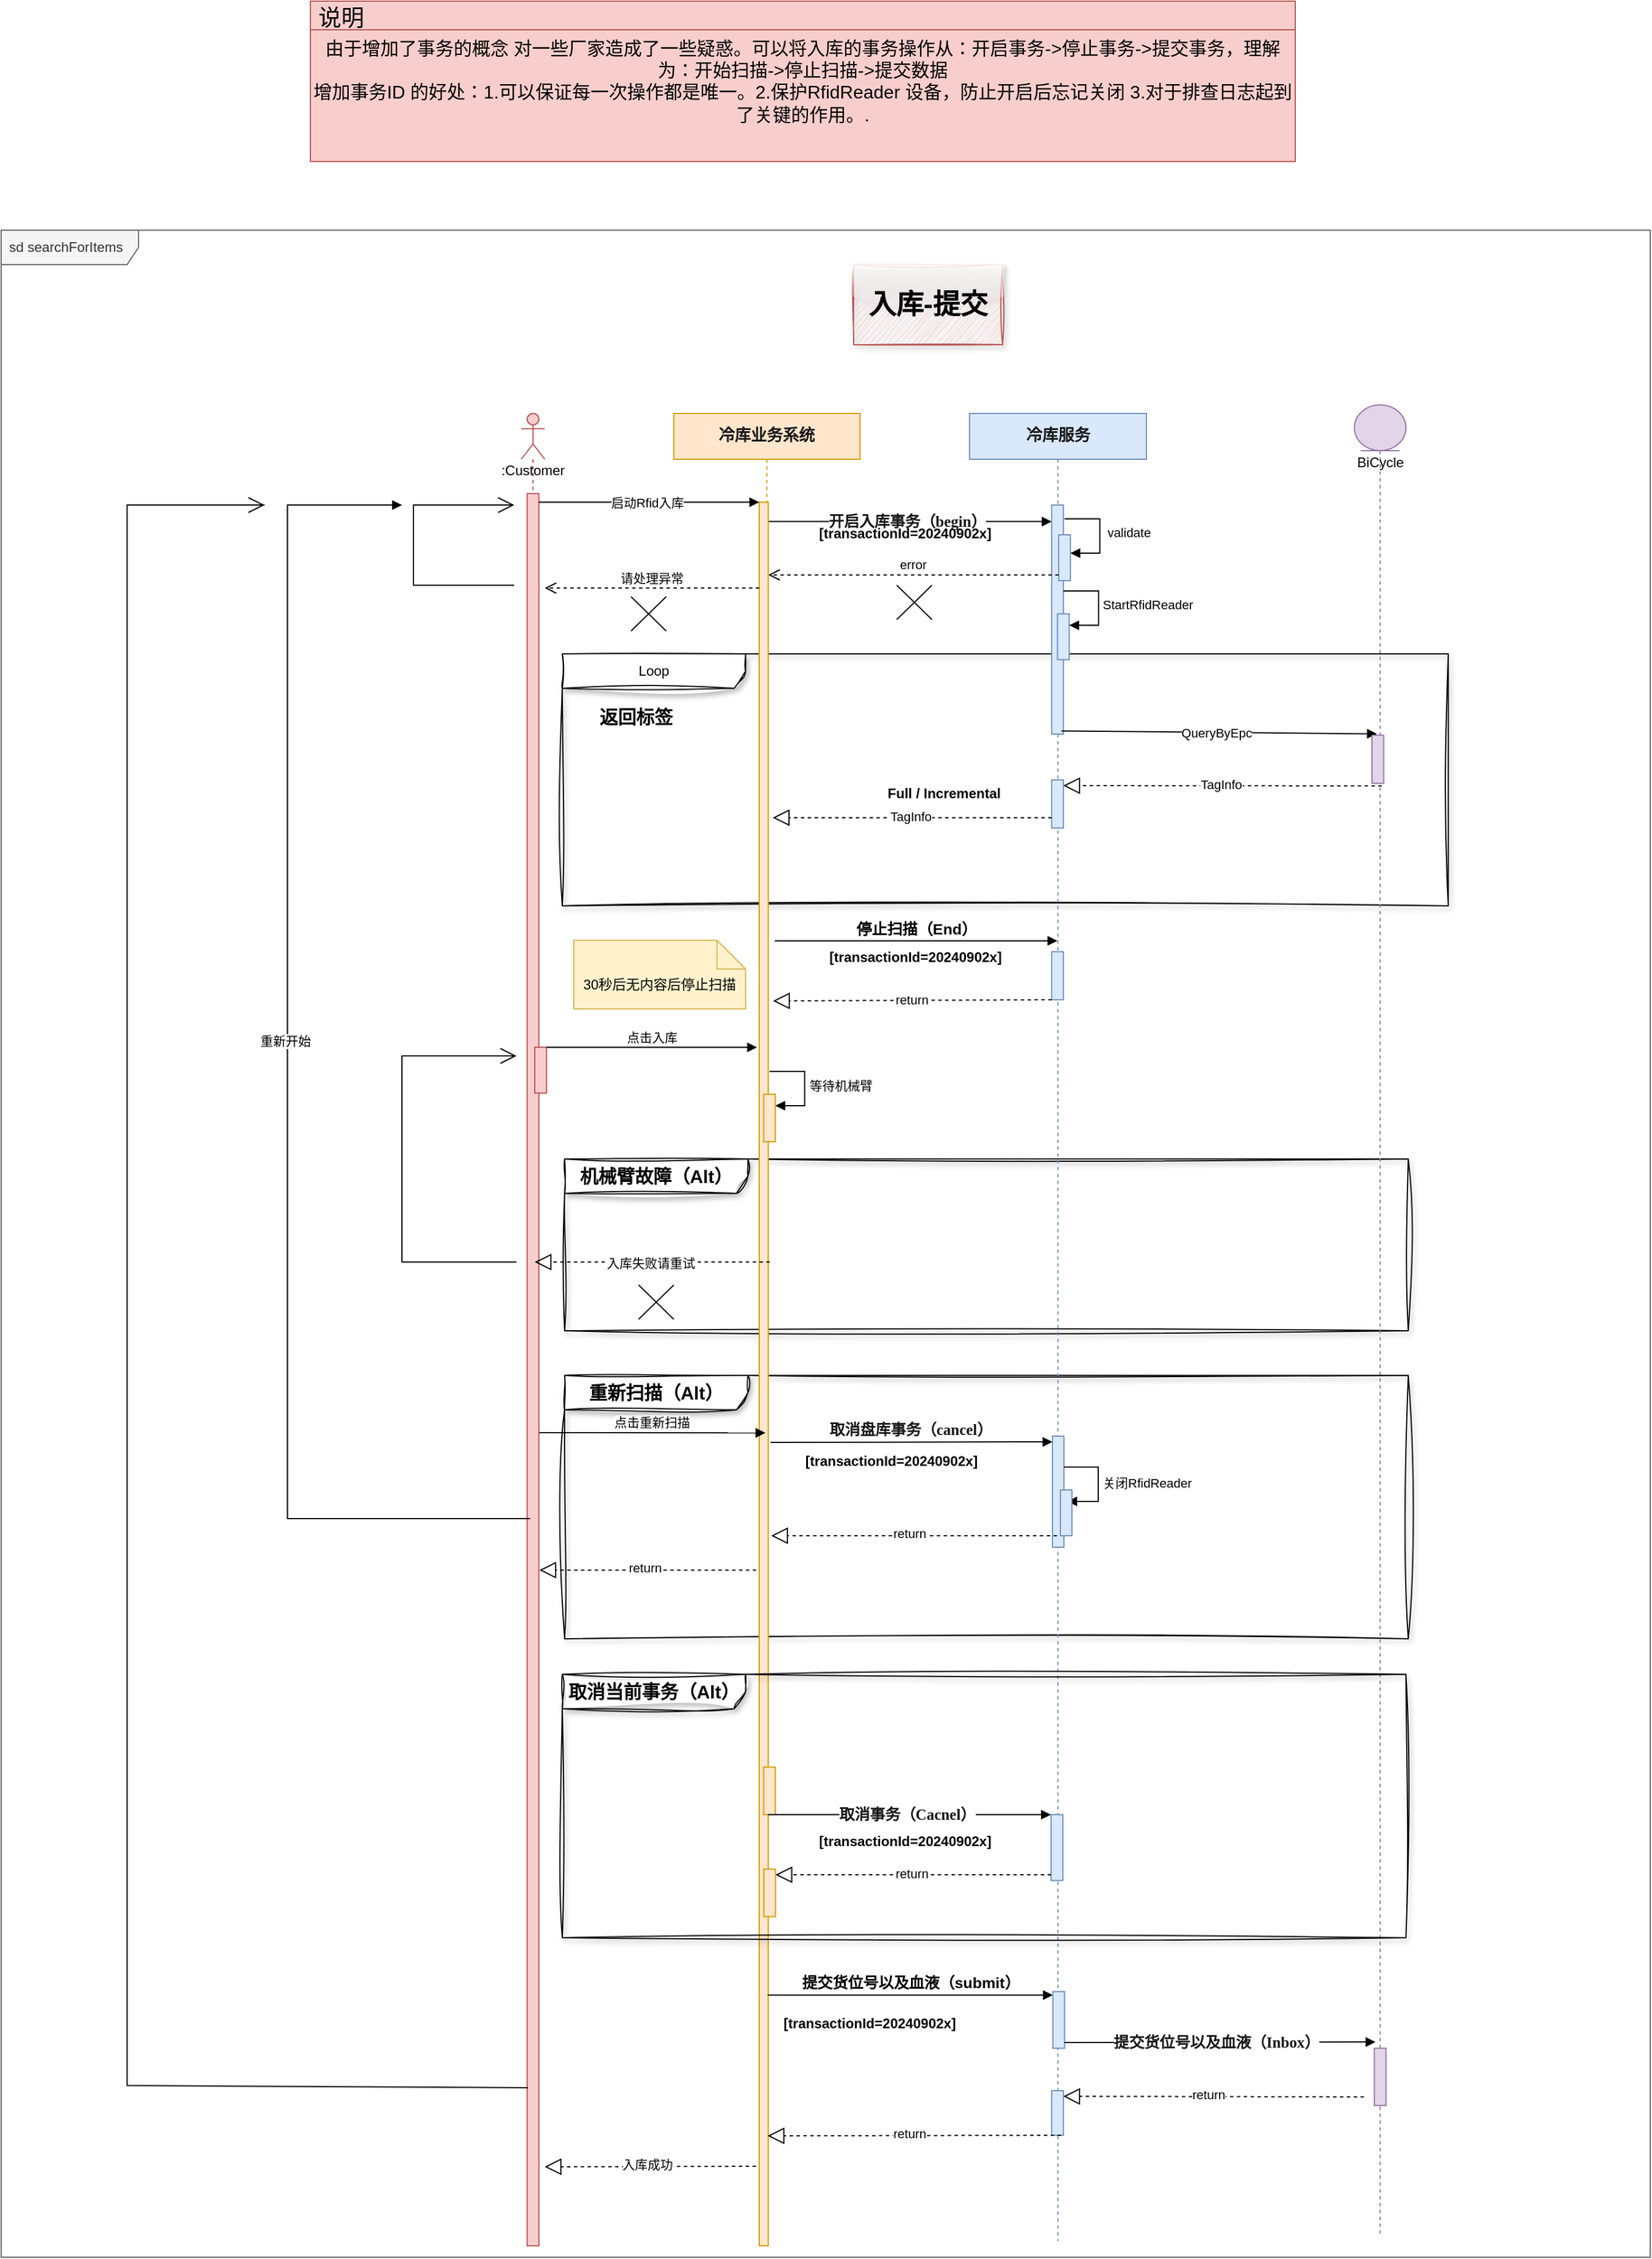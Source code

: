 <mxfile version="24.8.4" pages="6">
  <diagram id="i7KtP-Vs8fw_sYRqWalm" name="入库-提交">
    <mxGraphModel dx="3041" dy="1854" grid="1" gridSize="10" guides="1" tooltips="1" connect="1" arrows="1" fold="1" page="1" pageScale="1" pageWidth="1019" pageHeight="1320" math="0" shadow="0">
      <root>
        <mxCell id="0" />
        <mxCell id="1" parent="0" />
        <mxCell id="Xp4SNQW4bs-QOhOTDZ4t-1" value="&lt;span style=&quot;font-size: 16px; text-wrap: nowrap;&quot;&gt;&lt;b&gt;重新扫描（Alt）&lt;/b&gt;&lt;/span&gt;" style="shape=umlFrame;whiteSpace=wrap;html=1;pointerEvents=0;recursiveResize=0;container=0;collapsible=0;width=160;shadow=1;sketch=1;curveFitting=1;jiggle=2;" parent="1" vertex="1">
          <mxGeometry x="-878" y="1010" width="736.68" height="230" as="geometry" />
        </mxCell>
        <mxCell id="df3Xc9EHLCvCGCI0Srp7-19" value="&lt;b style=&quot;font-size: 16px; text-wrap: nowrap;&quot;&gt;机械臂故障（Alt）&lt;/b&gt;" style="shape=umlFrame;whiteSpace=wrap;html=1;pointerEvents=0;recursiveResize=0;container=0;collapsible=0;width=160;shadow=1;sketch=1;curveFitting=1;jiggle=2;" parent="1" vertex="1">
          <mxGeometry x="-878" y="821" width="736.68" height="150" as="geometry" />
        </mxCell>
        <mxCell id="XppZFFv2hi1EjOijFOD9-25" value="sd searchForItems" style="shape=umlFrame;whiteSpace=wrap;html=1;width=120;height=30;boundedLbl=1;verticalAlign=middle;align=left;spacingLeft=5;fillColor=#f5f5f5;fontColor=#333333;strokeColor=#666666;" parent="1" vertex="1">
          <mxGeometry x="-1370" y="10" width="1440" height="1770" as="geometry" />
        </mxCell>
        <mxCell id="JydccJCQ6fTOZagrxZ0v-60" value="Loop" style="shape=umlFrame;whiteSpace=wrap;html=1;pointerEvents=0;recursiveResize=0;container=1;collapsible=0;width=160;shadow=1;sketch=1;curveFitting=1;jiggle=2;" parent="1" vertex="1">
          <mxGeometry x="-880" y="380" width="773.59" height="220" as="geometry" />
        </mxCell>
        <mxCell id="rYg8_pKWDpieuBRK71my-3" value="&lt;b style=&quot;font-size: 16px;&quot;&gt;返回标签&lt;/b&gt;" style="text;html=1;align=center;verticalAlign=middle;resizable=0;points=[];autosize=1;strokeColor=none;fillColor=none;" parent="JydccJCQ6fTOZagrxZ0v-60" vertex="1">
          <mxGeometry x="19.467" y="40" width="90" height="30" as="geometry" />
        </mxCell>
        <mxCell id="ppZE_xoksTWEemSVoQRX-1" value="&lt;b&gt;[transactionId=20240902x]&lt;/b&gt;" style="text;html=1;align=center;verticalAlign=middle;resizable=0;points=[];autosize=1;strokeColor=none;fillColor=none;" parent="JydccJCQ6fTOZagrxZ0v-60" vertex="1">
          <mxGeometry x="183.397" y="1181" width="170" height="30" as="geometry" />
        </mxCell>
        <mxCell id="XppZFFv2hi1EjOijFOD9-2" value=":Customer" style="shape=umlLifeline;participant=umlActor;perimeter=lifelinePerimeter;html=1;container=1;collapsible=0;recursiveResize=0;verticalAlign=top;spacingTop=36;outlineConnect=0;size=40;fillColor=#f8cecc;strokeColor=#b85450;" parent="1" vertex="1">
          <mxGeometry x="-915.83" y="170" width="20.49" height="1590" as="geometry" />
        </mxCell>
        <mxCell id="XppZFFv2hi1EjOijFOD9-3" value="" style="html=1;points=[];perimeter=orthogonalPerimeter;fillColor=#f8cecc;strokeColor=#b85450;" parent="XppZFFv2hi1EjOijFOD9-2" vertex="1">
          <mxGeometry x="5.12" y="70" width="10.25" height="1530" as="geometry" />
        </mxCell>
        <mxCell id="ppZE_xoksTWEemSVoQRX-8" value="" style="endArrow=open;endFill=1;endSize=12;html=1;rounded=0;" parent="XppZFFv2hi1EjOijFOD9-2" edge="1">
          <mxGeometry width="160" relative="1" as="geometry">
            <mxPoint x="-4.167" y="741" as="sourcePoint" />
            <mxPoint x="-4.167" y="561" as="targetPoint" />
            <Array as="points">
              <mxPoint x="-44.167" y="741" />
              <mxPoint x="-94.167" y="741" />
              <mxPoint x="-104.167" y="741" />
              <mxPoint x="-104.167" y="561" />
              <mxPoint x="-54.167" y="561" />
            </Array>
          </mxGeometry>
        </mxCell>
        <mxCell id="XppZFFv2hi1EjOijFOD9-11" value="&lt;span style=&quot;font-family:&#39;Microsoft YaHei&#39;; font-size:10.5pt; font-weight:600; color:#191919;&quot;&gt;冷库服务&lt;/span&gt;" style="shape=umlLifeline;perimeter=lifelinePerimeter;whiteSpace=wrap;html=1;container=1;collapsible=0;recursiveResize=0;outlineConnect=0;fillColor=#dae8fc;strokeColor=#6c8ebf;" parent="1" vertex="1">
          <mxGeometry x="-524.44" y="170" width="154.44" height="1596" as="geometry" />
        </mxCell>
        <mxCell id="XppZFFv2hi1EjOijFOD9-12" value="" style="html=1;points=[];perimeter=orthogonalPerimeter;fillColor=#dae8fc;strokeColor=#6c8ebf;" parent="XppZFFv2hi1EjOijFOD9-11" vertex="1">
          <mxGeometry x="71.721" y="80" width="10.246" height="200" as="geometry" />
        </mxCell>
        <mxCell id="JydccJCQ6fTOZagrxZ0v-37" value="" style="group" parent="XppZFFv2hi1EjOijFOD9-11" vertex="1" connectable="0">
          <mxGeometry x="77.868" y="100" width="35.86" height="60" as="geometry" />
        </mxCell>
        <mxCell id="JydccJCQ6fTOZagrxZ0v-41" value="" style="group" parent="JydccJCQ6fTOZagrxZ0v-37" vertex="1" connectable="0">
          <mxGeometry y="-8" width="35.86" height="54" as="geometry" />
        </mxCell>
        <mxCell id="JydccJCQ6fTOZagrxZ0v-35" value="" style="html=1;points=[[0,0,0,0,5],[0,1,0,0,-5],[1,0,0,0,5],[1,1,0,0,-5]];perimeter=orthogonalPerimeter;outlineConnect=0;targetShapes=umlLifeline;portConstraint=eastwest;newEdgeStyle={&quot;curved&quot;:0,&quot;rounded&quot;:0};fillColor=#dae8fc;strokeColor=#6c8ebf;" parent="JydccJCQ6fTOZagrxZ0v-41" vertex="1">
          <mxGeometry y="14" width="10.246" height="40" as="geometry" />
        </mxCell>
        <mxCell id="JydccJCQ6fTOZagrxZ0v-36" value="&amp;nbsp;&lt;span style=&quot;text-align: center;&quot;&gt;validate&lt;/span&gt;" style="html=1;align=left;spacingLeft=2;endArrow=block;rounded=0;edgeStyle=orthogonalEdgeStyle;curved=0;rounded=0;" parent="JydccJCQ6fTOZagrxZ0v-41" edge="1">
          <mxGeometry relative="1" as="geometry">
            <mxPoint x="5.123" as="sourcePoint" />
            <Array as="points">
              <mxPoint x="35.86" y="30" />
            </Array>
            <mxPoint x="10.246" y="30" as="targetPoint" />
          </mxGeometry>
        </mxCell>
        <mxCell id="JydccJCQ6fTOZagrxZ0v-40" value="" style="group" parent="XppZFFv2hi1EjOijFOD9-11" vertex="1" connectable="0">
          <mxGeometry x="76.844" y="155" width="35.86" height="60" as="geometry" />
        </mxCell>
        <mxCell id="JydccJCQ6fTOZagrxZ0v-38" value="" style="html=1;points=[[0,0,0,0,5],[0,1,0,0,-5],[1,0,0,0,5],[1,1,0,0,-5]];perimeter=orthogonalPerimeter;outlineConnect=0;targetShapes=umlLifeline;portConstraint=eastwest;newEdgeStyle={&quot;curved&quot;:0,&quot;rounded&quot;:0};fillColor=#dae8fc;strokeColor=#6c8ebf;" parent="JydccJCQ6fTOZagrxZ0v-40" vertex="1">
          <mxGeometry y="20" width="10.246" height="40" as="geometry" />
        </mxCell>
        <mxCell id="JydccJCQ6fTOZagrxZ0v-39" value="StartRfidReader" style="html=1;align=left;spacingLeft=2;endArrow=block;rounded=0;edgeStyle=orthogonalEdgeStyle;curved=0;rounded=0;" parent="JydccJCQ6fTOZagrxZ0v-40" target="JydccJCQ6fTOZagrxZ0v-38" edge="1">
          <mxGeometry relative="1" as="geometry">
            <mxPoint x="5.123" as="sourcePoint" />
            <Array as="points">
              <mxPoint x="35.86" y="30" />
            </Array>
          </mxGeometry>
        </mxCell>
        <mxCell id="JydccJCQ6fTOZagrxZ0v-65" value="" style="html=1;points=[[0,0,0,0,5],[0,1,0,0,-5],[1,0,0,0,5],[1,1,0,0,-5]];perimeter=orthogonalPerimeter;outlineConnect=0;targetShapes=umlLifeline;portConstraint=eastwest;newEdgeStyle={&quot;curved&quot;:0,&quot;rounded&quot;:0};fillColor=#dae8fc;strokeColor=#6c8ebf;" parent="XppZFFv2hi1EjOijFOD9-11" vertex="1">
          <mxGeometry x="71.716" y="320" width="10.246" height="42" as="geometry" />
        </mxCell>
        <mxCell id="YEC91V2a1LTBiHcoTa7g-13" value="" style="html=1;points=[[0,0,0,0,5],[0,1,0,0,-5],[1,0,0,0,5],[1,1,0,0,-5]];perimeter=orthogonalPerimeter;outlineConnect=0;targetShapes=umlLifeline;portConstraint=eastwest;newEdgeStyle={&quot;curved&quot;:0,&quot;rounded&quot;:0};fillColor=#dae8fc;strokeColor=#6c8ebf;" parent="XppZFFv2hi1EjOijFOD9-11" vertex="1">
          <mxGeometry x="71.716" y="470" width="10.246" height="42" as="geometry" />
        </mxCell>
        <mxCell id="YEC91V2a1LTBiHcoTa7g-14" value="" style="endArrow=block;dashed=1;endFill=0;endSize=12;html=1;rounded=0;" parent="XppZFFv2hi1EjOijFOD9-11" edge="1">
          <mxGeometry width="160" relative="1" as="geometry">
            <mxPoint x="71.72" y="512" as="sourcePoint" />
            <mxPoint x="-171.511" y="513" as="targetPoint" />
          </mxGeometry>
        </mxCell>
        <mxCell id="YEC91V2a1LTBiHcoTa7g-15" value="Text" style="edgeLabel;html=1;align=center;verticalAlign=middle;resizable=0;points=[];" parent="YEC91V2a1LTBiHcoTa7g-14" vertex="1" connectable="0">
          <mxGeometry x="0.013" y="1" relative="1" as="geometry">
            <mxPoint as="offset" />
          </mxGeometry>
        </mxCell>
        <mxCell id="YEC91V2a1LTBiHcoTa7g-16" value="return" style="edgeLabel;html=1;align=center;verticalAlign=middle;resizable=0;points=[];" parent="YEC91V2a1LTBiHcoTa7g-14" vertex="1" connectable="0">
          <mxGeometry x="0.013" y="-1" relative="1" as="geometry">
            <mxPoint as="offset" />
          </mxGeometry>
        </mxCell>
        <mxCell id="XppZFFv2hi1EjOijFOD9-13" value="BiCycle" style="shape=umlLifeline;participant=umlEntity;perimeter=lifelinePerimeter;whiteSpace=wrap;html=1;container=1;collapsible=0;recursiveResize=0;verticalAlign=top;spacingTop=36;outlineConnect=0;fillColor=#e1d5e7;strokeColor=#9673a6;" parent="1" vertex="1">
          <mxGeometry x="-188.38" y="162.5" width="45.06" height="1597.5" as="geometry" />
        </mxCell>
        <mxCell id="HT6MiuLGCi4q6tSzI8XS-2" value="" style="html=1;points=[];perimeter=orthogonalPerimeter;fillColor=#e1d5e7;strokeColor=#9673a6;" parent="XppZFFv2hi1EjOijFOD9-13" vertex="1">
          <mxGeometry x="17.412" y="1435" width="10.246" height="50" as="geometry" />
        </mxCell>
        <mxCell id="JydccJCQ6fTOZagrxZ0v-12" value="" style="html=1;verticalAlign=bottom;endArrow=block;entryX=0;entryY=0.072;rounded=0;entryDx=0;entryDy=0;entryPerimeter=0;" parent="1" source="XppZFFv2hi1EjOijFOD9-5" target="XppZFFv2hi1EjOijFOD9-12" edge="1">
          <mxGeometry x="1" y="125" relative="1" as="geometry">
            <mxPoint x="-721.162" y="270" as="sourcePoint" />
            <mxPoint x="-546.983" y="270" as="targetPoint" />
            <mxPoint x="125" y="125" as="offset" />
          </mxGeometry>
        </mxCell>
        <mxCell id="JydccJCQ6fTOZagrxZ0v-42" value="&lt;span style=&quot;color: rgb(25, 25, 25); font-family: &amp;quot;Microsoft YaHei&amp;quot;;&quot;&gt;&lt;b style=&quot;&quot;&gt;&lt;font style=&quot;font-size: 13.333px;&quot;&gt;开启入库事务（begin）&lt;/font&gt;&lt;/b&gt;&lt;/span&gt;" style="edgeLabel;html=1;align=center;verticalAlign=middle;resizable=0;points=[];" parent="JydccJCQ6fTOZagrxZ0v-12" vertex="1" connectable="0">
          <mxGeometry x="-0.022" y="1" relative="1" as="geometry">
            <mxPoint as="offset" />
          </mxGeometry>
        </mxCell>
        <mxCell id="JydccJCQ6fTOZagrxZ0v-32" value="error" style="html=1;verticalAlign=bottom;endArrow=open;dashed=1;endSize=8;curved=0;rounded=0;exitX=0;exitY=1;exitDx=0;exitDy=-5;exitPerimeter=0;" parent="1" source="JydccJCQ6fTOZagrxZ0v-35" target="XppZFFv2hi1EjOijFOD9-5" edge="1">
          <mxGeometry relative="1" as="geometry">
            <mxPoint x="-485.508" y="319.998" as="sourcePoint" />
            <mxPoint x="-721.162" y="306" as="targetPoint" />
          </mxGeometry>
        </mxCell>
        <mxCell id="JydccJCQ6fTOZagrxZ0v-63" value="" style="html=1;verticalAlign=bottom;endArrow=block;entryX=0.417;entryY=-0.029;rounded=0;exitX=0.833;exitY=0.986;exitDx=0;exitDy=0;exitPerimeter=0;entryDx=0;entryDy=0;entryPerimeter=0;" parent="1" source="XppZFFv2hi1EjOijFOD9-12" target="XppZFFv2hi1EjOijFOD9-14" edge="1">
          <mxGeometry x="1" y="125" relative="1" as="geometry">
            <mxPoint x="-413.787" y="440" as="sourcePoint" />
            <mxPoint x="-198.625" y="440" as="targetPoint" />
            <mxPoint x="125" y="125" as="offset" />
          </mxGeometry>
        </mxCell>
        <mxCell id="JydccJCQ6fTOZagrxZ0v-64" value="QueryByEpc" style="edgeLabel;html=1;align=center;verticalAlign=middle;resizable=0;points=[];" parent="JydccJCQ6fTOZagrxZ0v-63" vertex="1" connectable="0">
          <mxGeometry x="-0.02" relative="1" as="geometry">
            <mxPoint as="offset" />
          </mxGeometry>
        </mxCell>
        <mxCell id="JydccJCQ6fTOZagrxZ0v-75" value="Full /&amp;nbsp;Incremental" style="text;html=1;align=center;verticalAlign=middle;resizable=0;points=[];autosize=1;strokeColor=none;fillColor=none;fontStyle=1" parent="1" vertex="1">
          <mxGeometry x="-607.434" y="487" width="120" height="30" as="geometry" />
        </mxCell>
        <mxCell id="XppZFFv2hi1EjOijFOD9-14" value="" style="html=1;points=[];perimeter=orthogonalPerimeter;fillColor=#e1d5e7;strokeColor=#9673a6;" parent="1" vertex="1">
          <mxGeometry x="-173.01" y="451" width="10.246" height="42" as="geometry" />
        </mxCell>
        <mxCell id="JydccJCQ6fTOZagrxZ0v-68" value="" style="endArrow=block;dashed=1;endFill=0;endSize=12;html=1;rounded=0;exitX=0.833;exitY=1.054;exitDx=0;exitDy=0;exitPerimeter=0;entryX=1;entryY=0;entryDx=0;entryDy=5;entryPerimeter=0;" parent="1" source="XppZFFv2hi1EjOijFOD9-14" target="JydccJCQ6fTOZagrxZ0v-65" edge="1">
          <mxGeometry width="160" relative="1" as="geometry">
            <mxPoint x="-382.025" y="500" as="sourcePoint" />
            <mxPoint x="-218.092" y="500" as="targetPoint" />
          </mxGeometry>
        </mxCell>
        <mxCell id="JydccJCQ6fTOZagrxZ0v-69" value="Text" style="edgeLabel;html=1;align=center;verticalAlign=middle;resizable=0;points=[];" parent="JydccJCQ6fTOZagrxZ0v-68" vertex="1" connectable="0">
          <mxGeometry x="0.013" y="1" relative="1" as="geometry">
            <mxPoint as="offset" />
          </mxGeometry>
        </mxCell>
        <mxCell id="JydccJCQ6fTOZagrxZ0v-71" value="TagInfo" style="edgeLabel;html=1;align=center;verticalAlign=middle;resizable=0;points=[];" parent="JydccJCQ6fTOZagrxZ0v-68" vertex="1" connectable="0">
          <mxGeometry x="0.013" y="-1" relative="1" as="geometry">
            <mxPoint as="offset" />
          </mxGeometry>
        </mxCell>
        <mxCell id="ppZE_xoksTWEemSVoQRX-11" value="" style="endArrow=open;endFill=1;endSize=12;html=1;rounded=0;entryX=-0.1;entryY=0.469;entryDx=0;entryDy=0;entryPerimeter=0;" parent="1" edge="1">
          <mxGeometry width="160" relative="1" as="geometry">
            <mxPoint x="-922" y="320" as="sourcePoint" />
            <mxPoint x="-921.981" y="250" as="targetPoint" />
            <Array as="points">
              <mxPoint x="-980" y="320" />
              <mxPoint x="-1010" y="320" />
              <mxPoint x="-1010" y="280" />
              <mxPoint x="-1010" y="250" />
            </Array>
          </mxGeometry>
        </mxCell>
        <mxCell id="ppZE_xoksTWEemSVoQRX-16" value="" style="shape=umlDestroy;html=1;" parent="1" vertex="1">
          <mxGeometry x="-813.375" y="931" width="30.737" height="30" as="geometry" />
        </mxCell>
        <mxCell id="ppZE_xoksTWEemSVoQRX-17" value="" style="shape=umlDestroy;html=1;" parent="1" vertex="1">
          <mxGeometry x="-820.005" y="330" width="30.737" height="30" as="geometry" />
        </mxCell>
        <mxCell id="XppZFFv2hi1EjOijFOD9-4" value="&lt;span style=&quot;font-family:&#39;Microsoft YaHei&#39;; font-size:10.5pt; font-weight:600; color:#191919;&quot;&gt;冷库业务系统&lt;/span&gt;" style="shape=umlLifeline;perimeter=lifelinePerimeter;whiteSpace=wrap;html=1;container=1;collapsible=0;recursiveResize=0;outlineConnect=0;fillColor=#ffe6cc;strokeColor=#d79b00;" parent="1" vertex="1">
          <mxGeometry x="-782.64" y="170" width="162.64" height="1600" as="geometry" />
        </mxCell>
        <mxCell id="XppZFFv2hi1EjOijFOD9-5" value="" style="html=1;points=[];perimeter=orthogonalPerimeter;fillColor=#ffe6cc;strokeColor=#d79b00;" parent="XppZFFv2hi1EjOijFOD9-4" vertex="1">
          <mxGeometry x="74.62" y="77.5" width="7.86" height="1522.5" as="geometry" />
        </mxCell>
        <mxCell id="ppZE_xoksTWEemSVoQRX-10" value="请处理异常" style="html=1;verticalAlign=bottom;endArrow=open;dashed=1;endSize=8;curved=0;rounded=0;" parent="XppZFFv2hi1EjOijFOD9-4" edge="1">
          <mxGeometry x="-0.001" relative="1" as="geometry">
            <mxPoint x="74.62" y="152.5" as="sourcePoint" />
            <mxPoint x="-112.704" y="152.5" as="targetPoint" />
            <mxPoint as="offset" />
          </mxGeometry>
        </mxCell>
        <mxCell id="XppZFFv2hi1EjOijFOD9-10" value="" style="html=1;verticalAlign=bottom;endArrow=block;entryX=0;entryY=0;rounded=0;" parent="1" source="XppZFFv2hi1EjOijFOD9-3" target="XppZFFv2hi1EjOijFOD9-5" edge="1">
          <mxGeometry x="1" y="125" relative="1" as="geometry">
            <mxPoint x="-794.42" y="260" as="sourcePoint" />
            <mxPoint x="125" y="125" as="offset" />
          </mxGeometry>
        </mxCell>
        <mxCell id="JydccJCQ6fTOZagrxZ0v-8" value="启动Rfid入库" style="edgeLabel;html=1;align=center;verticalAlign=middle;resizable=0;points=[];" parent="XppZFFv2hi1EjOijFOD9-10" vertex="1" connectable="0">
          <mxGeometry x="-0.02" relative="1" as="geometry">
            <mxPoint as="offset" />
          </mxGeometry>
        </mxCell>
        <mxCell id="XppZFFv2hi1EjOijFOD9-22" value="&lt;b&gt;[transactionId=20240902x]&lt;/b&gt;" style="text;html=1;align=center;verticalAlign=middle;resizable=0;points=[];autosize=1;strokeColor=none;fillColor=none;" parent="1" vertex="1">
          <mxGeometry x="-665.53" y="260" width="170" height="30" as="geometry" />
        </mxCell>
        <mxCell id="JydccJCQ6fTOZagrxZ0v-72" value="" style="endArrow=block;dashed=1;endFill=0;endSize=12;html=1;rounded=0;" parent="1" source="JydccJCQ6fTOZagrxZ0v-65" edge="1">
          <mxGeometry width="160" relative="1" as="geometry">
            <mxPoint x="-534.022" y="520" as="sourcePoint" />
            <mxPoint x="-696.231" y="523" as="targetPoint" />
          </mxGeometry>
        </mxCell>
        <mxCell id="JydccJCQ6fTOZagrxZ0v-73" value="Text" style="edgeLabel;html=1;align=center;verticalAlign=middle;resizable=0;points=[];" parent="JydccJCQ6fTOZagrxZ0v-72" vertex="1" connectable="0">
          <mxGeometry x="0.013" y="1" relative="1" as="geometry">
            <mxPoint as="offset" />
          </mxGeometry>
        </mxCell>
        <mxCell id="JydccJCQ6fTOZagrxZ0v-74" value="TagInfo" style="edgeLabel;html=1;align=center;verticalAlign=middle;resizable=0;points=[];" parent="JydccJCQ6fTOZagrxZ0v-72" vertex="1" connectable="0">
          <mxGeometry x="0.013" y="-1" relative="1" as="geometry">
            <mxPoint as="offset" />
          </mxGeometry>
        </mxCell>
        <mxCell id="JydccJCQ6fTOZagrxZ0v-104" value="&lt;b&gt;&lt;font style=&quot;font-size: 13.333px;&quot;&gt;提交货位号以及血液（submit）&lt;/font&gt;&lt;/b&gt;" style="html=1;verticalAlign=bottom;endArrow=block;curved=0;rounded=0;" parent="1" target="JydccJCQ6fTOZagrxZ0v-102" edge="1">
          <mxGeometry width="80" relative="1" as="geometry">
            <mxPoint x="-700.671" y="1551.08" as="sourcePoint" />
            <mxPoint x="-511.123" y="1551.08" as="targetPoint" />
          </mxGeometry>
        </mxCell>
        <mxCell id="JydccJCQ6fTOZagrxZ0v-102" value="" style="html=1;points=[[0,0,0,0,5],[0,1,0,0,-5],[1,0,0,0,5],[1,1,0,0,-5]];perimeter=orthogonalPerimeter;outlineConnect=0;targetShapes=umlLifeline;portConstraint=eastwest;newEdgeStyle={&quot;curved&quot;:0,&quot;rounded&quot;:0};fillColor=#dae8fc;strokeColor=#6c8ebf;" parent="1" vertex="1">
          <mxGeometry x="-451.697" y="1548" width="10.246" height="49.5" as="geometry" />
        </mxCell>
        <mxCell id="HT6MiuLGCi4q6tSzI8XS-6" value="" style="html=1;points=[[0,0,0,0,5],[0,1,0,0,-5],[1,0,0,0,5],[1,1,0,0,-5]];perimeter=orthogonalPerimeter;outlineConnect=0;targetShapes=umlLifeline;portConstraint=eastwest;newEdgeStyle={&quot;curved&quot;:0,&quot;rounded&quot;:0};fillColor=#dae8fc;strokeColor=#6c8ebf;" parent="1" vertex="1">
          <mxGeometry x="-452.721" y="1634.5" width="10.246" height="39" as="geometry" />
        </mxCell>
        <mxCell id="HT6MiuLGCi4q6tSzI8XS-10" value="" style="endArrow=block;dashed=1;endFill=0;endSize=12;html=1;rounded=0;" parent="1" edge="1">
          <mxGeometry width="160" relative="1" as="geometry">
            <mxPoint x="-444.525" y="1673.5" as="sourcePoint" />
            <mxPoint x="-700.671" y="1674" as="targetPoint" />
          </mxGeometry>
        </mxCell>
        <mxCell id="HT6MiuLGCi4q6tSzI8XS-11" value="Text" style="edgeLabel;html=1;align=center;verticalAlign=middle;resizable=0;points=[];" parent="HT6MiuLGCi4q6tSzI8XS-10" vertex="1" connectable="0">
          <mxGeometry x="0.052" y="-1" relative="1" as="geometry">
            <mxPoint as="offset" />
          </mxGeometry>
        </mxCell>
        <mxCell id="HT6MiuLGCi4q6tSzI8XS-12" value="return" style="edgeLabel;html=1;align=center;verticalAlign=middle;resizable=0;points=[];" parent="HT6MiuLGCi4q6tSzI8XS-10" vertex="1" connectable="0">
          <mxGeometry x="0.037" y="-2" relative="1" as="geometry">
            <mxPoint as="offset" />
          </mxGeometry>
        </mxCell>
        <mxCell id="JydccJCQ6fTOZagrxZ0v-115" value="&lt;h1&gt;入库-提交&lt;br&gt;&lt;/h1&gt;" style="text;html=1;align=center;verticalAlign=middle;resizable=0;points=[];autosize=1;fillColor=#f8cecc;strokeColor=#b85450;gradientColor=none;rounded=0;glass=1;sketch=1;curveFitting=1;jiggle=2;shadow=1;" parent="1" vertex="1">
          <mxGeometry x="-625.535" y="40" width="130" height="70" as="geometry" />
        </mxCell>
        <mxCell id="JydccJCQ6fTOZagrxZ0v-57" value="" style="shape=umlDestroy;html=1;" parent="1" vertex="1">
          <mxGeometry x="-587.966" y="320" width="30.737" height="30" as="geometry" />
        </mxCell>
        <mxCell id="ppZE_xoksTWEemSVoQRX-19" value="" style="endArrow=block;dashed=1;endFill=0;endSize=12;html=1;rounded=0;" parent="1" edge="1">
          <mxGeometry width="160" relative="1" as="geometry">
            <mxPoint x="-710.916" y="1700.5" as="sourcePoint" />
            <mxPoint x="-895.341" y="1701" as="targetPoint" />
          </mxGeometry>
        </mxCell>
        <mxCell id="ppZE_xoksTWEemSVoQRX-20" value="Text" style="edgeLabel;html=1;align=center;verticalAlign=middle;resizable=0;points=[];" parent="ppZE_xoksTWEemSVoQRX-19" vertex="1" connectable="0">
          <mxGeometry x="0.052" y="-1" relative="1" as="geometry">
            <mxPoint as="offset" />
          </mxGeometry>
        </mxCell>
        <mxCell id="ppZE_xoksTWEemSVoQRX-21" value="入库成功" style="edgeLabel;html=1;align=center;verticalAlign=middle;resizable=0;points=[];" parent="ppZE_xoksTWEemSVoQRX-19" vertex="1" connectable="0">
          <mxGeometry x="0.037" y="-2" relative="1" as="geometry">
            <mxPoint as="offset" />
          </mxGeometry>
        </mxCell>
        <mxCell id="ppZE_xoksTWEemSVoQRX-2" value="" style="html=1;points=[[0,0,0,0,5],[0,1,0,0,-5],[1,0,0,0,5],[1,1,0,0,-5]];perimeter=orthogonalPerimeter;outlineConnect=0;targetShapes=umlLifeline;portConstraint=eastwest;newEdgeStyle={&quot;curved&quot;:0,&quot;rounded&quot;:0};fillColor=#ffe6cc;strokeColor=#d79b00;" parent="1" vertex="1">
          <mxGeometry x="-704.23" y="764.5" width="10.25" height="41.5" as="geometry" />
        </mxCell>
        <mxCell id="ppZE_xoksTWEemSVoQRX-3" value="等待机械臂" style="html=1;align=left;spacingLeft=2;endArrow=block;rounded=0;edgeStyle=orthogonalEdgeStyle;curved=0;rounded=0;" parent="1" target="ppZE_xoksTWEemSVoQRX-2" edge="1">
          <mxGeometry relative="1" as="geometry">
            <mxPoint x="-699.109" y="744.5" as="sourcePoint" />
            <Array as="points">
              <mxPoint x="-668.371" y="774.5" />
            </Array>
          </mxGeometry>
        </mxCell>
        <mxCell id="JydccJCQ6fTOZagrxZ0v-99" value="" style="html=1;points=[[0,0,0,0,5],[0,1,0,0,-5],[1,0,0,0,5],[1,1,0,0,-5]];perimeter=orthogonalPerimeter;outlineConnect=0;targetShapes=umlLifeline;portConstraint=eastwest;newEdgeStyle={&quot;curved&quot;:0,&quot;rounded&quot;:0};fillColor=#f8cecc;strokeColor=#b85450;" parent="1" vertex="1">
          <mxGeometry x="-904.05" y="723.5" width="10.246" height="40" as="geometry" />
        </mxCell>
        <mxCell id="JydccJCQ6fTOZagrxZ0v-100" value="点击入库" style="html=1;verticalAlign=bottom;endArrow=block;curved=0;rounded=0;" parent="1" source="JydccJCQ6fTOZagrxZ0v-99" edge="1">
          <mxGeometry width="80" relative="1" as="geometry">
            <mxPoint x="-885.804" y="723.5" as="sourcePoint" />
            <mxPoint x="-710.003" y="723.5" as="targetPoint" />
          </mxGeometry>
        </mxCell>
        <mxCell id="YEC91V2a1LTBiHcoTa7g-12" value="&lt;font style=&quot;font-size: 13.333px;&quot;&gt;&lt;b&gt;停止扫描（End）&lt;/b&gt;&lt;/font&gt;" style="html=1;verticalAlign=bottom;endArrow=block;curved=0;rounded=0;" parent="1" target="XppZFFv2hi1EjOijFOD9-11" edge="1">
          <mxGeometry width="80" relative="1" as="geometry">
            <mxPoint x="-694.52" y="630.5" as="sourcePoint" />
            <mxPoint x="-520" y="630" as="targetPoint" />
          </mxGeometry>
        </mxCell>
        <mxCell id="YEC91V2a1LTBiHcoTa7g-17" value="" style="endArrow=block;dashed=1;endFill=0;endSize=12;html=1;rounded=0;" parent="1" edge="1">
          <mxGeometry width="160" relative="1" as="geometry">
            <mxPoint x="-698.82" y="911" as="sourcePoint" />
            <mxPoint x="-904.05" y="911" as="targetPoint" />
          </mxGeometry>
        </mxCell>
        <mxCell id="YEC91V2a1LTBiHcoTa7g-18" value="入库失败请重试" style="edgeLabel;html=1;align=center;verticalAlign=middle;resizable=0;points=[];" parent="YEC91V2a1LTBiHcoTa7g-17" vertex="1" connectable="0">
          <mxGeometry x="0.013" y="1" relative="1" as="geometry">
            <mxPoint as="offset" />
          </mxGeometry>
        </mxCell>
        <mxCell id="YEC91V2a1LTBiHcoTa7g-21" value="" style="html=1;points=[[0,0,0,0,5],[0,1,0,0,-5],[1,0,0,0,5],[1,1,0,0,-5]];perimeter=orthogonalPerimeter;outlineConnect=0;targetShapes=umlLifeline;portConstraint=eastwest;newEdgeStyle={&quot;curved&quot;:0,&quot;rounded&quot;:0};fillColor=#dae8fc;strokeColor=#6c8ebf;" parent="1" vertex="1">
          <mxGeometry x="-453.208" y="1393.5" width="10.25" height="57.5" as="geometry" />
        </mxCell>
        <mxCell id="YEC91V2a1LTBiHcoTa7g-22" value="" style="html=1;points=[[0,0,0,0,5],[0,1,0,0,-5],[1,0,0,0,5],[1,1,0,0,-5]];perimeter=orthogonalPerimeter;outlineConnect=0;targetShapes=umlLifeline;portConstraint=eastwest;newEdgeStyle={&quot;curved&quot;:0,&quot;rounded&quot;:0};fillColor=#ffe6cc;strokeColor=#d79b00;" parent="1" vertex="1">
          <mxGeometry x="-704.06" y="1441" width="10.25" height="41.5" as="geometry" />
        </mxCell>
        <mxCell id="YEC91V2a1LTBiHcoTa7g-23" value="" style="endArrow=block;dashed=1;endFill=0;endSize=12;html=1;rounded=0;entryX=1;entryY=0;entryDx=0;entryDy=5;entryPerimeter=0;" parent="1" source="YEC91V2a1LTBiHcoTa7g-21" target="YEC91V2a1LTBiHcoTa7g-22" edge="1">
          <mxGeometry width="160" relative="1" as="geometry">
            <mxPoint x="-438.97" y="1593" as="sourcePoint" />
            <mxPoint x="-682.201" y="1594" as="targetPoint" />
          </mxGeometry>
        </mxCell>
        <mxCell id="YEC91V2a1LTBiHcoTa7g-24" value="Text" style="edgeLabel;html=1;align=center;verticalAlign=middle;resizable=0;points=[];" parent="YEC91V2a1LTBiHcoTa7g-23" vertex="1" connectable="0">
          <mxGeometry x="0.013" y="1" relative="1" as="geometry">
            <mxPoint as="offset" />
          </mxGeometry>
        </mxCell>
        <mxCell id="YEC91V2a1LTBiHcoTa7g-25" value="return" style="edgeLabel;html=1;align=center;verticalAlign=middle;resizable=0;points=[];" parent="YEC91V2a1LTBiHcoTa7g-23" vertex="1" connectable="0">
          <mxGeometry x="0.013" y="-1" relative="1" as="geometry">
            <mxPoint as="offset" />
          </mxGeometry>
        </mxCell>
        <mxCell id="YEC91V2a1LTBiHcoTa7g-26" value="" style="html=1;points=[[0,0,0,0,5],[0,1,0,0,-5],[1,0,0,0,5],[1,1,0,0,-5]];perimeter=orthogonalPerimeter;outlineConnect=0;targetShapes=umlLifeline;portConstraint=eastwest;newEdgeStyle={&quot;curved&quot;:0,&quot;rounded&quot;:0};fillColor=#ffe6cc;strokeColor=#d79b00;" parent="1" vertex="1">
          <mxGeometry x="-704.23" y="1352" width="10.25" height="41.5" as="geometry" />
        </mxCell>
        <mxCell id="YEC91V2a1LTBiHcoTa7g-27" value="" style="html=1;verticalAlign=bottom;endArrow=block;entryX=0;entryY=0.072;rounded=0;entryDx=0;entryDy=0;entryPerimeter=0;" parent="1" edge="1">
          <mxGeometry x="1" y="125" relative="1" as="geometry">
            <mxPoint x="-700.373" y="1393.5" as="sourcePoint" />
            <mxPoint x="-453.373" y="1393.5" as="targetPoint" />
            <mxPoint x="125" y="125" as="offset" />
          </mxGeometry>
        </mxCell>
        <mxCell id="YEC91V2a1LTBiHcoTa7g-28" value="&lt;span style=&quot;color: rgb(25, 25, 25); font-family: &amp;quot;Microsoft YaHei&amp;quot;; font-size: 13.333px;&quot;&gt;&lt;b&gt;取消事务（Cacnel）&lt;/b&gt;&lt;/span&gt;" style="edgeLabel;html=1;align=center;verticalAlign=middle;resizable=0;points=[];" parent="YEC91V2a1LTBiHcoTa7g-27" vertex="1" connectable="0">
          <mxGeometry x="-0.022" y="1" relative="1" as="geometry">
            <mxPoint as="offset" />
          </mxGeometry>
        </mxCell>
        <mxCell id="YEC91V2a1LTBiHcoTa7g-29" value="&lt;b&gt;[transactionId=20240902x]&lt;/b&gt;" style="text;html=1;align=center;verticalAlign=middle;resizable=0;points=[];autosize=1;strokeColor=none;fillColor=none;" parent="1" vertex="1">
          <mxGeometry x="-665.53" y="1402" width="170" height="30" as="geometry" />
        </mxCell>
        <mxCell id="YEC91V2a1LTBiHcoTa7g-30" value="&lt;b&gt;[transactionId=20240902x]&lt;/b&gt;" style="text;html=1;align=center;verticalAlign=middle;resizable=0;points=[];autosize=1;strokeColor=none;fillColor=none;" parent="1" vertex="1">
          <mxGeometry x="-657.43" y="630" width="170" height="30" as="geometry" />
        </mxCell>
        <mxCell id="KhGppTupB5uiBpiw8btR-2" value="30秒后无内容后停止扫描" style="shape=note2;boundedLbl=1;whiteSpace=wrap;html=1;size=25;verticalAlign=top;align=center;fillColor=#fff2cc;strokeColor=#d6b656;" parent="1" vertex="1">
          <mxGeometry x="-870" y="630" width="150" height="60" as="geometry" />
        </mxCell>
        <mxCell id="YEC91V2a1LTBiHcoTa7g-20" value="&lt;span style=&quot;font-size: 16px; text-wrap: nowrap;&quot;&gt;&lt;b&gt;取消当前事务（Alt）&lt;/b&gt;&lt;/span&gt;" style="shape=umlFrame;whiteSpace=wrap;html=1;pointerEvents=0;recursiveResize=0;container=0;collapsible=0;width=160;shadow=1;sketch=1;curveFitting=1;jiggle=2;" parent="1" vertex="1">
          <mxGeometry x="-880" y="1271" width="736.68" height="230" as="geometry" />
        </mxCell>
        <mxCell id="KhGppTupB5uiBpiw8btR-4" value="" style="endArrow=open;endFill=1;endSize=12;html=1;rounded=0;" parent="1" edge="1">
          <mxGeometry width="160" relative="1" as="geometry">
            <mxPoint x="-910" y="1632" as="sourcePoint" />
            <mxPoint x="-1140" y="250" as="targetPoint" />
            <Array as="points">
              <mxPoint x="-1260" y="1630" />
              <mxPoint x="-1260" y="1400" />
              <mxPoint x="-1260" y="1160" />
              <mxPoint x="-1260" y="850" />
              <mxPoint x="-1260" y="250" />
              <mxPoint x="-1140" y="250" />
              <mxPoint x="-1200" y="250" />
              <mxPoint x="-1150" y="250" />
            </Array>
          </mxGeometry>
        </mxCell>
        <mxCell id="-0Y5yQMIjSoz9cmJx648-1" value="" style="html=1;points=[[0,0,0,0,5],[0,1,0,0,-5],[1,0,0,0,5],[1,1,0,0,-5]];perimeter=orthogonalPerimeter;outlineConnect=0;targetShapes=umlLifeline;portConstraint=eastwest;newEdgeStyle={&quot;curved&quot;:0,&quot;rounded&quot;:0};fillColor=#dae8fc;strokeColor=#6c8ebf;container=0;" parent="1" vertex="1">
          <mxGeometry x="-452.05" y="1063" width="10" height="97" as="geometry" />
        </mxCell>
        <mxCell id="-0Y5yQMIjSoz9cmJx648-2" value="关闭RfidReader" style="html=1;align=left;spacingLeft=2;endArrow=block;rounded=0;edgeStyle=orthogonalEdgeStyle;curved=0;rounded=0;" parent="1" edge="1">
          <mxGeometry relative="1" as="geometry">
            <mxPoint x="-442.05" y="1090" as="sourcePoint" />
            <Array as="points">
              <mxPoint x="-412.05" y="1120" />
            </Array>
            <mxPoint x="-439.05" y="1120" as="targetPoint" />
          </mxGeometry>
        </mxCell>
        <mxCell id="-0Y5yQMIjSoz9cmJx648-3" value="" style="html=1;points=[[0,0,0,0,5],[0,1,0,0,-5],[1,0,0,0,5],[1,1,0,0,-5]];perimeter=orthogonalPerimeter;outlineConnect=0;targetShapes=umlLifeline;portConstraint=eastwest;newEdgeStyle={&quot;curved&quot;:0,&quot;rounded&quot;:0};fillColor=#dae8fc;strokeColor=#6c8ebf;" parent="1" vertex="1">
          <mxGeometry x="-445.05" y="1110" width="10" height="40" as="geometry" />
        </mxCell>
        <mxCell id="-0Y5yQMIjSoz9cmJx648-5" value="&lt;b&gt;[transactionId=20240902x]&lt;/b&gt;" style="text;html=1;align=center;verticalAlign=middle;resizable=0;points=[];autosize=1;strokeColor=none;fillColor=none;container=0;" parent="1" vertex="1">
          <mxGeometry x="-678.383" y="1070" width="170" height="30" as="geometry" />
        </mxCell>
        <mxCell id="-0Y5yQMIjSoz9cmJx648-6" value="点击重新扫描" style="html=1;verticalAlign=bottom;endArrow=block;curved=0;rounded=0;entryX=0.333;entryY=0.551;entryDx=0;entryDy=0;entryPerimeter=0;" parent="1" edge="1">
          <mxGeometry width="80" relative="1" as="geometry">
            <mxPoint x="-900" y="1060" as="sourcePoint" />
            <mxPoint x="-702.664" y="1060.137" as="targetPoint" />
          </mxGeometry>
        </mxCell>
        <mxCell id="-0Y5yQMIjSoz9cmJx648-7" value="&lt;span style=&quot;color: rgb(25, 25, 25); font-family: &amp;quot;Microsoft YaHei&amp;quot;;&quot;&gt;&lt;b style=&quot;&quot;&gt;&lt;font style=&quot;font-size: 13.333px;&quot;&gt;取消盘库事务（cancel）&lt;/font&gt;&lt;/b&gt;&lt;/span&gt;" style="html=1;verticalAlign=bottom;endArrow=block;curved=0;rounded=0;entryX=0;entryY=0;entryDx=0;entryDy=5;entryPerimeter=0;exitX=0.917;exitY=0.562;exitDx=0;exitDy=0;exitPerimeter=0;" parent="1" target="-0Y5yQMIjSoz9cmJx648-1" edge="1">
          <mxGeometry x="-0.004" width="80" relative="1" as="geometry">
            <mxPoint x="-698.186" y="1068.525" as="sourcePoint" />
            <mxPoint x="-424.05" y="1060" as="targetPoint" />
            <mxPoint as="offset" />
          </mxGeometry>
        </mxCell>
        <mxCell id="-0Y5yQMIjSoz9cmJx648-8" value="" style="endArrow=block;dashed=1;endFill=0;endSize=12;html=1;rounded=0;entryX=1;entryY=0.619;entryDx=0;entryDy=0;entryPerimeter=0;" parent="1" edge="1">
          <mxGeometry width="160" relative="1" as="geometry">
            <mxPoint x="-448.05" y="1149.988" as="sourcePoint" />
            <mxPoint x="-697.55" y="1149.988" as="targetPoint" />
          </mxGeometry>
        </mxCell>
        <mxCell id="-0Y5yQMIjSoz9cmJx648-9" value="Text" style="edgeLabel;html=1;align=center;verticalAlign=middle;resizable=0;points=[];container=0;" parent="-0Y5yQMIjSoz9cmJx648-8" vertex="1" connectable="0">
          <mxGeometry x="0.052" y="-1" relative="1" as="geometry">
            <mxPoint as="offset" />
          </mxGeometry>
        </mxCell>
        <mxCell id="-0Y5yQMIjSoz9cmJx648-10" value="return" style="edgeLabel;html=1;align=center;verticalAlign=middle;resizable=0;points=[];container=0;" parent="-0Y5yQMIjSoz9cmJx648-8" vertex="1" connectable="0">
          <mxGeometry x="0.037" y="-2" relative="1" as="geometry">
            <mxPoint as="offset" />
          </mxGeometry>
        </mxCell>
        <mxCell id="-0Y5yQMIjSoz9cmJx648-11" value="" style="endArrow=block;dashed=1;endFill=0;endSize=12;html=1;rounded=0;exitX=0;exitY=0.653;exitDx=0;exitDy=0;exitPerimeter=0;" parent="1" edge="1">
          <mxGeometry width="160" relative="1" as="geometry">
            <mxPoint x="-710.717" y="1180.003" as="sourcePoint" />
            <mxPoint x="-900" y="1180" as="targetPoint" />
          </mxGeometry>
        </mxCell>
        <mxCell id="-0Y5yQMIjSoz9cmJx648-12" value="Text" style="edgeLabel;html=1;align=center;verticalAlign=middle;resizable=0;points=[];container=0;" parent="-0Y5yQMIjSoz9cmJx648-11" vertex="1" connectable="0">
          <mxGeometry x="0.052" y="-1" relative="1" as="geometry">
            <mxPoint as="offset" />
          </mxGeometry>
        </mxCell>
        <mxCell id="-0Y5yQMIjSoz9cmJx648-13" value="return" style="edgeLabel;html=1;align=center;verticalAlign=middle;resizable=0;points=[];container=0;" parent="-0Y5yQMIjSoz9cmJx648-11" vertex="1" connectable="0">
          <mxGeometry x="0.037" y="-2" relative="1" as="geometry">
            <mxPoint as="offset" />
          </mxGeometry>
        </mxCell>
        <mxCell id="_AGBGROCMwEctwdFnp3_-1" value="" style="endArrow=block;endFill=1;html=1;edgeStyle=orthogonalEdgeStyle;align=left;verticalAlign=top;rounded=0;" parent="1" edge="1">
          <mxGeometry x="-1" relative="1" as="geometry">
            <mxPoint x="-908.05" y="1135" as="sourcePoint" />
            <mxPoint x="-1020" y="250" as="targetPoint" />
            <Array as="points">
              <mxPoint x="-1120" y="1135" />
              <mxPoint x="-1120" y="250" />
              <mxPoint x="-1020" y="250" />
            </Array>
          </mxGeometry>
        </mxCell>
        <mxCell id="_AGBGROCMwEctwdFnp3_-2" value="重新开始" style="edgeLabel;html=1;align=center;verticalAlign=middle;resizable=0;points=[];container=0;" parent="_AGBGROCMwEctwdFnp3_-1" vertex="1" connectable="0">
          <mxGeometry x="0.051" y="2" relative="1" as="geometry">
            <mxPoint as="offset" />
          </mxGeometry>
        </mxCell>
        <mxCell id="HT6MiuLGCi4q6tSzI8XS-3" value="" style="html=1;verticalAlign=bottom;endArrow=block;rounded=0;exitX=1;exitY=1;exitDx=0;exitDy=-5;exitPerimeter=0;" parent="1" source="JydccJCQ6fTOZagrxZ0v-102" edge="1">
          <mxGeometry x="1" y="125" relative="1" as="geometry">
            <mxPoint x="-470.167" y="1594" as="sourcePoint" />
            <mxPoint x="-170" y="1592" as="targetPoint" />
            <mxPoint x="125" y="125" as="offset" />
          </mxGeometry>
        </mxCell>
        <mxCell id="HT6MiuLGCi4q6tSzI8XS-4" value="&lt;span style=&quot;color: rgb(25, 25, 25); font-family: &amp;quot;Microsoft YaHei&amp;quot;; font-size: 13.333px;&quot;&gt;&lt;b&gt;提交货位号以及血液（Inbox）&lt;/b&gt;&lt;/span&gt;" style="edgeLabel;html=1;align=center;verticalAlign=middle;resizable=0;points=[];" parent="HT6MiuLGCi4q6tSzI8XS-3" vertex="1" connectable="0">
          <mxGeometry x="-0.022" y="1" relative="1" as="geometry">
            <mxPoint as="offset" />
          </mxGeometry>
        </mxCell>
        <mxCell id="HT6MiuLGCi4q6tSzI8XS-7" value="" style="endArrow=block;dashed=1;endFill=0;endSize=12;html=1;rounded=0;entryX=1;entryY=0;entryDx=0;entryDy=5;entryPerimeter=0;" parent="1" target="HT6MiuLGCi4q6tSzI8XS-6" edge="1">
          <mxGeometry width="160" relative="1" as="geometry">
            <mxPoint x="-180" y="1640" as="sourcePoint" />
            <mxPoint x="-399.47" y="1636" as="targetPoint" />
          </mxGeometry>
        </mxCell>
        <mxCell id="HT6MiuLGCi4q6tSzI8XS-8" value="Text" style="edgeLabel;html=1;align=center;verticalAlign=middle;resizable=0;points=[];" parent="HT6MiuLGCi4q6tSzI8XS-7" vertex="1" connectable="0">
          <mxGeometry x="0.052" y="-1" relative="1" as="geometry">
            <mxPoint as="offset" />
          </mxGeometry>
        </mxCell>
        <mxCell id="HT6MiuLGCi4q6tSzI8XS-9" value="return" style="edgeLabel;html=1;align=center;verticalAlign=middle;resizable=0;points=[];" parent="HT6MiuLGCi4q6tSzI8XS-7" vertex="1" connectable="0">
          <mxGeometry x="0.037" y="-2" relative="1" as="geometry">
            <mxPoint as="offset" />
          </mxGeometry>
        </mxCell>
        <mxCell id="sKCkRh9Jxb4LJDaYJURP-1" value="&lt;div style=&quot;font-size: 16px;&quot;&gt;由于增加了事务的概念 对一些厂家造成了一些疑惑。可以将入库的事务操作从：开启事务-&amp;gt;停止事务-&amp;gt;提交事务，理解为：开始扫描-&amp;gt;停止扫描-&amp;gt;提交数据&lt;br&gt;增加事务ID 的好处：1.可以保证每一次操作都是唯一。2.保护RfidReader 设备，防止开启后忘记关闭 3.对于排查日志起到了关键的作用。.&lt;br&gt;&lt;br&gt;&lt;/div&gt;" style="shape=note2;boundedLbl=1;whiteSpace=wrap;html=1;size=25;verticalAlign=top;align=center;fillColor=#f8cecc;strokeColor=#b85450;" parent="1" vertex="1">
          <mxGeometry x="-1100" y="-190" width="860" height="140" as="geometry" />
        </mxCell>
        <mxCell id="sKCkRh9Jxb4LJDaYJURP-2" value="说明" style="resizeWidth=1;part=1;strokeColor=#b85450;fillColor=#f8cecc;align=left;spacingLeft=5;fontSize=20;" parent="sKCkRh9Jxb4LJDaYJURP-1" vertex="1">
          <mxGeometry width="860" height="25" relative="1" as="geometry" />
        </mxCell>
      </root>
    </mxGraphModel>
  </diagram>
  <diagram id="T8sxpgJzUAqh9inL8GAS" name="出库-提交">
    <mxGraphModel dx="3020" dy="925" grid="1" gridSize="10" guides="1" tooltips="1" connect="1" arrows="1" fold="1" page="1" pageScale="1" pageWidth="827" pageHeight="1169" math="0" shadow="0">
      <root>
        <mxCell id="0" />
        <mxCell id="1" parent="0" />
        <mxCell id="CWnKQxNXcsYEuCwcrzkk-2" value="sd searchForItems" style="shape=umlFrame;whiteSpace=wrap;html=1;width=120;height=30;boundedLbl=1;verticalAlign=middle;align=left;spacingLeft=5;fillColor=#f5f5f5;fontColor=#333333;strokeColor=#666666;" parent="1" vertex="1">
          <mxGeometry x="-1320" y="370" width="930" height="540" as="geometry" />
        </mxCell>
        <mxCell id="CWnKQxNXcsYEuCwcrzkk-14" value=":Customer" style="shape=umlLifeline;participant=umlActor;perimeter=lifelinePerimeter;html=1;container=1;collapsible=0;recursiveResize=0;verticalAlign=top;spacingTop=36;outlineConnect=0;size=40;fillColor=#f8cecc;strokeColor=#b85450;" parent="1" vertex="1">
          <mxGeometry x="-1175.83" y="450" width="20.49" height="420" as="geometry" />
        </mxCell>
        <mxCell id="CWnKQxNXcsYEuCwcrzkk-15" value="" style="html=1;points=[];perimeter=orthogonalPerimeter;fillColor=#f8cecc;strokeColor=#b85450;" parent="CWnKQxNXcsYEuCwcrzkk-14" vertex="1">
          <mxGeometry x="5.12" y="70" width="10.25" height="330" as="geometry" />
        </mxCell>
        <mxCell id="CWnKQxNXcsYEuCwcrzkk-17" value="&lt;span style=&quot;font-family:&#39;Microsoft YaHei&#39;; font-size:10.5pt; font-weight:600; color:#191919;&quot;&gt;冷库服务&lt;/span&gt;" style="shape=umlLifeline;perimeter=lifelinePerimeter;whiteSpace=wrap;html=1;container=1;collapsible=0;recursiveResize=0;outlineConnect=0;fillColor=#dae8fc;strokeColor=#6c8ebf;" parent="1" vertex="1">
          <mxGeometry x="-784.44" y="442.5" width="151.64" height="447.5" as="geometry" />
        </mxCell>
        <mxCell id="CWnKQxNXcsYEuCwcrzkk-26" value="BiCycle" style="shape=umlLifeline;participant=umlEntity;perimeter=lifelinePerimeter;whiteSpace=wrap;html=1;container=1;collapsible=0;recursiveResize=0;verticalAlign=top;spacingTop=36;outlineConnect=0;fillColor=#e1d5e7;strokeColor=#9673a6;" parent="1" vertex="1">
          <mxGeometry x="-486.38" y="442.5" width="40.98" height="447.5" as="geometry" />
        </mxCell>
        <mxCell id="CWnKQxNXcsYEuCwcrzkk-66" value="" style="html=1;points=[[0,0,0,0,5],[0,1,0,0,-5],[1,0,0,0,5],[1,1,0,0,-5]];perimeter=orthogonalPerimeter;outlineConnect=0;targetShapes=umlLifeline;portConstraint=eastwest;newEdgeStyle={&quot;curved&quot;:0,&quot;rounded&quot;:0};fillColor=#e1d5e7;strokeColor=#9673a6;" parent="CWnKQxNXcsYEuCwcrzkk-26" vertex="1">
          <mxGeometry x="15.368" y="277" width="10.246" height="39" as="geometry" />
        </mxCell>
        <mxCell id="CWnKQxNXcsYEuCwcrzkk-37" value="出库失败请重试" style="html=1;verticalAlign=bottom;endArrow=open;dashed=1;endSize=8;curved=0;rounded=0;" parent="1" edge="1">
          <mxGeometry x="-0.001" relative="1" as="geometry">
            <mxPoint x="-963.998" y="627" as="sourcePoint" />
            <mxPoint x="-1154.751" y="627" as="targetPoint" />
            <mxPoint as="offset" />
          </mxGeometry>
        </mxCell>
        <mxCell id="CWnKQxNXcsYEuCwcrzkk-39" value="" style="shape=umlDestroy;html=1;" parent="1" vertex="1">
          <mxGeometry x="-1072.785" y="635" width="30.737" height="30" as="geometry" />
        </mxCell>
        <mxCell id="CWnKQxNXcsYEuCwcrzkk-41" value="&lt;span style=&quot;font-family:&#39;Microsoft YaHei&#39;; font-size:10.5pt; font-weight:600; color:#191919;&quot;&gt;冷库业务系统&lt;/span&gt;" style="shape=umlLifeline;perimeter=lifelinePerimeter;whiteSpace=wrap;html=1;container=1;collapsible=0;recursiveResize=0;outlineConnect=0;fillColor=#ffe6cc;strokeColor=#d79b00;" parent="1" vertex="1">
          <mxGeometry x="-1042.64" y="442.5" width="157.1" height="437.5" as="geometry" />
        </mxCell>
        <mxCell id="CWnKQxNXcsYEuCwcrzkk-42" value="" style="html=1;points=[];perimeter=orthogonalPerimeter;fillColor=#ffe6cc;strokeColor=#d79b00;" parent="CWnKQxNXcsYEuCwcrzkk-41" vertex="1">
          <mxGeometry x="74.62" y="77.5" width="7.86" height="332.5" as="geometry" />
        </mxCell>
        <mxCell id="CWnKQxNXcsYEuCwcrzkk-43" value="" style="html=1;points=[[0,0,0,0,5],[0,1,0,0,-5],[1,0,0,0,5],[1,1,0,0,-5]];perimeter=orthogonalPerimeter;outlineConnect=0;targetShapes=umlLifeline;portConstraint=eastwest;newEdgeStyle={&quot;curved&quot;:0,&quot;rounded&quot;:0};fillColor=#ffe6cc;strokeColor=#d79b00;" parent="CWnKQxNXcsYEuCwcrzkk-41" vertex="1">
          <mxGeometry x="78.458" y="147.5" width="10.246" height="40" as="geometry" />
        </mxCell>
        <mxCell id="CWnKQxNXcsYEuCwcrzkk-44" value="等待机械臂" style="html=1;align=left;spacingLeft=2;endArrow=block;rounded=0;edgeStyle=orthogonalEdgeStyle;curved=0;rounded=0;" parent="CWnKQxNXcsYEuCwcrzkk-41" target="CWnKQxNXcsYEuCwcrzkk-43" edge="1">
          <mxGeometry relative="1" as="geometry">
            <mxPoint x="83.581" y="127.5" as="sourcePoint" />
            <Array as="points">
              <mxPoint x="114.319" y="157.5" />
            </Array>
          </mxGeometry>
        </mxCell>
        <mxCell id="CWnKQxNXcsYEuCwcrzkk-52" value="" style="html=1;points=[[0,0,0,0,5],[0,1,0,0,-5],[1,0,0,0,5],[1,1,0,0,-5]];perimeter=orthogonalPerimeter;outlineConnect=0;targetShapes=umlLifeline;portConstraint=eastwest;newEdgeStyle={&quot;curved&quot;:0,&quot;rounded&quot;:0};fillColor=#f8cecc;strokeColor=#b85450;" parent="1" vertex="1">
          <mxGeometry x="-1164.997" y="555" width="10.246" height="40" as="geometry" />
        </mxCell>
        <mxCell id="CWnKQxNXcsYEuCwcrzkk-53" value="点击出库" style="html=1;verticalAlign=bottom;endArrow=block;curved=0;rounded=0;entryX=0.333;entryY=0.551;entryDx=0;entryDy=0;entryPerimeter=0;" parent="1" edge="1">
          <mxGeometry width="80" relative="1" as="geometry">
            <mxPoint x="-1154.751" y="555" as="sourcePoint" />
            <mxPoint x="-965.204" y="555" as="targetPoint" />
          </mxGeometry>
        </mxCell>
        <mxCell id="CWnKQxNXcsYEuCwcrzkk-54" value="&lt;b&gt;&lt;font style=&quot;font-size: 13.333px;&quot;&gt;提交货位号以及血液（submit）&lt;/font&gt;&lt;/b&gt;" style="html=1;verticalAlign=bottom;endArrow=block;curved=0;rounded=0;" parent="1" target="CWnKQxNXcsYEuCwcrzkk-55" edge="1">
          <mxGeometry width="80" relative="1" as="geometry">
            <mxPoint x="-960.081" y="675.08" as="sourcePoint" />
            <mxPoint x="-770.533" y="675.08" as="targetPoint" />
          </mxGeometry>
        </mxCell>
        <mxCell id="CWnKQxNXcsYEuCwcrzkk-55" value="" style="html=1;points=[[0,0,0,0,5],[0,1,0,0,-5],[1,0,0,0,5],[1,1,0,0,-5]];perimeter=orthogonalPerimeter;outlineConnect=0;targetShapes=umlLifeline;portConstraint=eastwest;newEdgeStyle={&quot;curved&quot;:0,&quot;rounded&quot;:0};fillColor=#dae8fc;strokeColor=#6c8ebf;" parent="1" vertex="1">
          <mxGeometry x="-711.107" y="672" width="10.246" height="49.5" as="geometry" />
        </mxCell>
        <mxCell id="CWnKQxNXcsYEuCwcrzkk-56" value="" style="html=1;points=[[0,0,0,0,5],[0,1,0,0,-5],[1,0,0,0,5],[1,1,0,0,-5]];perimeter=orthogonalPerimeter;outlineConnect=0;targetShapes=umlLifeline;portConstraint=eastwest;newEdgeStyle={&quot;curved&quot;:0,&quot;rounded&quot;:0};fillColor=#dae8fc;strokeColor=#6c8ebf;" parent="1" vertex="1">
          <mxGeometry x="-712.131" y="758.5" width="10.246" height="39" as="geometry" />
        </mxCell>
        <mxCell id="CWnKQxNXcsYEuCwcrzkk-57" value="" style="endArrow=block;dashed=1;endFill=0;endSize=12;html=1;rounded=0;" parent="1" edge="1">
          <mxGeometry width="160" relative="1" as="geometry">
            <mxPoint x="-703.935" y="797.5" as="sourcePoint" />
            <mxPoint x="-960.081" y="798" as="targetPoint" />
          </mxGeometry>
        </mxCell>
        <mxCell id="CWnKQxNXcsYEuCwcrzkk-58" value="Text" style="edgeLabel;html=1;align=center;verticalAlign=middle;resizable=0;points=[];" parent="CWnKQxNXcsYEuCwcrzkk-57" vertex="1" connectable="0">
          <mxGeometry x="0.052" y="-1" relative="1" as="geometry">
            <mxPoint as="offset" />
          </mxGeometry>
        </mxCell>
        <mxCell id="CWnKQxNXcsYEuCwcrzkk-59" value="return" style="edgeLabel;html=1;align=center;verticalAlign=middle;resizable=0;points=[];" parent="CWnKQxNXcsYEuCwcrzkk-57" vertex="1" connectable="0">
          <mxGeometry x="0.037" y="-2" relative="1" as="geometry">
            <mxPoint as="offset" />
          </mxGeometry>
        </mxCell>
        <mxCell id="CWnKQxNXcsYEuCwcrzkk-63" value="" style="endArrow=block;dashed=1;endFill=0;endSize=12;html=1;rounded=0;" parent="1" edge="1">
          <mxGeometry width="160" relative="1" as="geometry">
            <mxPoint x="-970.326" y="797.5" as="sourcePoint" />
            <mxPoint x="-1154.751" y="798" as="targetPoint" />
          </mxGeometry>
        </mxCell>
        <mxCell id="CWnKQxNXcsYEuCwcrzkk-64" value="Text" style="edgeLabel;html=1;align=center;verticalAlign=middle;resizable=0;points=[];" parent="CWnKQxNXcsYEuCwcrzkk-63" vertex="1" connectable="0">
          <mxGeometry x="0.052" y="-1" relative="1" as="geometry">
            <mxPoint as="offset" />
          </mxGeometry>
        </mxCell>
        <mxCell id="CWnKQxNXcsYEuCwcrzkk-65" value="出库成功" style="edgeLabel;html=1;align=center;verticalAlign=middle;resizable=0;points=[];" parent="CWnKQxNXcsYEuCwcrzkk-63" vertex="1" connectable="0">
          <mxGeometry x="0.037" y="-2" relative="1" as="geometry">
            <mxPoint as="offset" />
          </mxGeometry>
        </mxCell>
        <mxCell id="CWnKQxNXcsYEuCwcrzkk-16" value="" style="endArrow=open;endFill=1;endSize=12;html=1;rounded=0;" parent="1" edge="1">
          <mxGeometry width="160" relative="1" as="geometry">
            <mxPoint x="-1175.833" y="632" as="sourcePoint" />
            <mxPoint x="-1175.833" y="560" as="targetPoint" />
            <Array as="points">
              <mxPoint x="-1257.8" y="632" />
              <mxPoint x="-1288.537" y="632" />
              <mxPoint x="-1288.537" y="560" />
            </Array>
          </mxGeometry>
        </mxCell>
        <mxCell id="CWnKQxNXcsYEuCwcrzkk-67" value="&lt;b style=&quot;color: rgb(25, 25, 25); font-family: &amp;quot;Microsoft YaHei&amp;quot;; font-size: 13.333px;&quot;&gt;提交货位号以及血液（Inbox）&lt;/b&gt;" style="html=1;verticalAlign=bottom;endArrow=block;curved=0;rounded=0;" parent="1" edge="1">
          <mxGeometry width="80" relative="1" as="geometry">
            <mxPoint x="-711.111" y="721.58" as="sourcePoint" />
            <mxPoint x="-462.03" y="721.5" as="targetPoint" />
          </mxGeometry>
        </mxCell>
        <mxCell id="cFs-2r8dL63jOxiWh5-j-1" value="" style="endArrow=block;dashed=1;endFill=0;endSize=12;html=1;rounded=0;" edge="1" parent="1">
          <mxGeometry width="160" relative="1" as="geometry">
            <mxPoint x="-463.855" y="758.5" as="sourcePoint" />
            <mxPoint x="-700" y="759" as="targetPoint" />
          </mxGeometry>
        </mxCell>
        <mxCell id="cFs-2r8dL63jOxiWh5-j-2" value="Text" style="edgeLabel;html=1;align=center;verticalAlign=middle;resizable=0;points=[];" vertex="1" connectable="0" parent="cFs-2r8dL63jOxiWh5-j-1">
          <mxGeometry x="0.052" y="-1" relative="1" as="geometry">
            <mxPoint as="offset" />
          </mxGeometry>
        </mxCell>
        <mxCell id="cFs-2r8dL63jOxiWh5-j-3" value="return" style="edgeLabel;html=1;align=center;verticalAlign=middle;resizable=0;points=[];" vertex="1" connectable="0" parent="cFs-2r8dL63jOxiWh5-j-1">
          <mxGeometry x="0.037" y="-2" relative="1" as="geometry">
            <mxPoint as="offset" />
          </mxGeometry>
        </mxCell>
        <mxCell id="CWnKQxNXcsYEuCwcrzkk-60" value="&lt;h1&gt;出库-提交&lt;br&gt;&lt;/h1&gt;" style="text;html=1;align=center;verticalAlign=middle;resizable=0;points=[];autosize=1;fillColor=#f8cecc;strokeColor=#b85450;gradientColor=none;rounded=0;glass=1;sketch=1;curveFitting=1;jiggle=2;shadow=1;" parent="1" vertex="1">
          <mxGeometry x="-950.005" y="280" width="130" height="70" as="geometry" />
        </mxCell>
        <mxCell id="MHLeOeSsIxe_C5JPcCek-1" value="&lt;div style=&quot;font-size: 16px;&quot;&gt;&lt;font style=&quot;font-size: 16px;&quot;&gt;由于出库是整筐出库，所有需要冷库厂商在出库的时候将出库的血液信息以及货位号通知给冷库服务。&lt;/font&gt;&lt;/div&gt;&lt;div style=&quot;font-size: 16px;&quot;&gt;&lt;font style=&quot;font-size: 16px;&quot;&gt;进而整筐出库，由入库时进行数据插值同步&lt;/font&gt;&lt;/div&gt;" style="shape=note2;boundedLbl=1;whiteSpace=wrap;html=1;size=25;verticalAlign=top;align=center;fillColor=#f8cecc;strokeColor=#b85450;" vertex="1" parent="1">
          <mxGeometry x="-1155.34" y="160" width="540" height="100" as="geometry" />
        </mxCell>
        <mxCell id="MHLeOeSsIxe_C5JPcCek-2" value="注意事项1 " style="resizeWidth=1;part=1;strokeColor=#b85450;fillColor=#f8cecc;align=left;spacingLeft=5;fontSize=20;" vertex="1" parent="MHLeOeSsIxe_C5JPcCek-1">
          <mxGeometry width="540" height="25" relative="1" as="geometry" />
        </mxCell>
      </root>
    </mxGraphModel>
  </diagram>
  <diagram id="0PCeIyfx908hVZW7dajC" name="盘库（宏诚-盘库页面）">
    <mxGraphModel dx="4747" dy="2709" grid="1" gridSize="10" guides="1" tooltips="1" connect="1" arrows="1" fold="1" page="1" pageScale="1" pageWidth="827" pageHeight="1169" math="0" shadow="0">
      <root>
        <mxCell id="0" />
        <mxCell id="1" parent="0" />
        <mxCell id="8ZV-uW0bt5ePDVNMZOrV-16" value="Loop" style="shape=umlFrame;whiteSpace=wrap;html=1;pointerEvents=0;recursiveResize=0;container=0;collapsible=0;width=160;shadow=1;sketch=1;curveFitting=1;jiggle=2;" parent="1" vertex="1">
          <mxGeometry x="-1490" y="2774" width="1297" height="454" as="geometry" />
        </mxCell>
        <mxCell id="n_rbMrs98D8mxA_O5YS3-1" value="sd searchForItems" style="shape=umlFrame;whiteSpace=wrap;html=1;width=120;height=30;boundedLbl=1;verticalAlign=middle;align=left;spacingLeft=5;fillColor=#f5f5f5;fontColor=#333333;strokeColor=#666666;movable=1;resizable=1;rotatable=1;deletable=1;editable=1;locked=0;connectable=1;" parent="1" vertex="1">
          <mxGeometry x="-1683" y="-110" width="1630" height="4000" as="geometry" />
        </mxCell>
        <mxCell id="n3XDODtVY4LhvrS-RQL--19" value="&lt;span style=&quot;font-size: 16px; text-wrap: nowrap;&quot;&gt;&lt;b&gt;提前盘库结束（Alt）&lt;/b&gt;&lt;/span&gt;" style="shape=umlFrame;whiteSpace=wrap;html=1;pointerEvents=0;recursiveResize=0;container=0;collapsible=0;width=160;shadow=1;sketch=1;curveFitting=1;jiggle=2;" parent="1" vertex="1">
          <mxGeometry x="-1510" y="1520" width="1010" height="590" as="geometry" />
        </mxCell>
        <mxCell id="I8Q2a0j_9uabv0Ag2UX8-4" value="" style="html=1;points=[];perimeter=orthogonalPerimeter;fillColor=#d5e8d4;strokeColor=#82b366;" parent="1" vertex="1">
          <mxGeometry x="-1085.11" y="712" width="7.86" height="3098" as="geometry" />
        </mxCell>
        <mxCell id="ccompIzvzmXr12poWrsZ-1" value="&lt;span style=&quot;font-size: 16px; text-wrap: nowrap;&quot;&gt;&lt;b&gt;取消当前事务（Alt）&lt;/b&gt;&lt;/span&gt;" style="shape=umlFrame;whiteSpace=wrap;html=1;pointerEvents=0;recursiveResize=0;container=0;collapsible=0;width=160;shadow=1;sketch=1;curveFitting=1;jiggle=2;" parent="1" vertex="1">
          <mxGeometry x="-1510" y="1077" width="1000" height="413" as="geometry" />
        </mxCell>
        <mxCell id="GI7WG8cJsamo9AcOyjx--2" value="&lt;span style=&quot;font-family:&#39;Microsoft YaHei&#39;; font-size:10.5pt; font-weight:600; color:#191919;&quot;&gt;宏诚-盘库盒&lt;/span&gt;" style="shape=umlLifeline;perimeter=lifelinePerimeter;whiteSpace=wrap;html=1;container=0;collapsible=0;recursiveResize=0;outlineConnect=0;fillColor=#fff2cc;strokeColor=#d6b656;" parent="1" vertex="1">
          <mxGeometry x="-677.44" y="130" width="187.44" height="3700" as="geometry" />
        </mxCell>
        <mxCell id="KbeSsBhZzK9zwJdovKtJ-1" value="&lt;span style=&quot;font-size: 16px; text-wrap: nowrap;&quot;&gt;&lt;b&gt;手动补扫阶段（Alt）&lt;/b&gt;&lt;/span&gt;" style="shape=umlFrame;whiteSpace=wrap;html=1;pointerEvents=0;recursiveResize=0;container=0;collapsible=0;width=160;shadow=1;sketch=1;curveFitting=1;jiggle=2;" parent="GI7WG8cJsamo9AcOyjx--2" vertex="1">
          <mxGeometry x="-832.56" y="2478" width="1402.56" height="1156" as="geometry" />
        </mxCell>
        <mxCell id="n3XDODtVY4LhvrS-RQL--7" value="" style="html=1;points=[[0,0,0,0,5],[0,1,0,0,-5],[1,0,0,0,5],[1,1,0,0,-5]];perimeter=orthogonalPerimeter;outlineConnect=0;targetShapes=umlLifeline;portConstraint=eastwest;newEdgeStyle={&quot;curved&quot;:0,&quot;rounded&quot;:0};fillColor=#fff2cc;strokeColor=#d6b656;" parent="GI7WG8cJsamo9AcOyjx--2" vertex="1">
          <mxGeometry x="89.3" y="2137.1" width="10" height="40" as="geometry" />
        </mxCell>
        <mxCell id="8ZV-uW0bt5ePDVNMZOrV-19" value="&lt;b style=&quot;color: rgb(25, 25, 25); font-family: &amp;quot;Microsoft YaHei&amp;quot;; font-size: 13.333px;&quot;&gt;盘库结束（End）&lt;/b&gt;" style="html=1;verticalAlign=bottom;endArrow=block;curved=0;rounded=0;exitX=0.907;exitY=0.005;exitDx=0;exitDy=0;exitPerimeter=0;" parent="GI7WG8cJsamo9AcOyjx--2" edge="1">
          <mxGeometry width="80" relative="1" as="geometry">
            <mxPoint x="-399.806" y="3207" as="sourcePoint" />
            <mxPoint x="-152.56" y="3207" as="targetPoint" />
          </mxGeometry>
        </mxCell>
        <mxCell id="8ZV-uW0bt5ePDVNMZOrV-30" value="" style="html=1;points=[[0,0,0,0,5],[0,1,0,0,-5],[1,0,0,0,5],[1,1,0,0,-5]];perimeter=orthogonalPerimeter;outlineConnect=0;targetShapes=umlLifeline;portConstraint=eastwest;newEdgeStyle={&quot;curved&quot;:0,&quot;rounded&quot;:0};fillColor=#fff2cc;strokeColor=#d6b656;" parent="GI7WG8cJsamo9AcOyjx--2" vertex="1">
          <mxGeometry x="90.37" y="1658" width="10" height="54" as="geometry" />
        </mxCell>
        <mxCell id="n_rbMrs98D8mxA_O5YS3-3" value="return" style="html=1;verticalAlign=bottom;endArrow=open;dashed=1;endSize=8;curved=0;rounded=0;" parent="GI7WG8cJsamo9AcOyjx--2" edge="1">
          <mxGeometry relative="1" as="geometry">
            <mxPoint x="99.3" y="1712" as="sourcePoint" />
            <mxPoint x="-142.56" y="1712" as="targetPoint" />
          </mxGeometry>
        </mxCell>
        <mxCell id="8ZV-uW0bt5ePDVNMZOrV-39" value="&lt;font style=&quot;font-size: 15px;&quot;&gt;&lt;b&gt;后续调用出入口接口&lt;/b&gt;&lt;/font&gt;" style="shape=note2;boundedLbl=1;whiteSpace=wrap;html=1;size=25;verticalAlign=top;align=center;fillColor=#ffe6cc;strokeColor=#d79b00;" parent="GI7WG8cJsamo9AcOyjx--2" vertex="1">
          <mxGeometry x="-642.56" y="3554" width="210" height="60" as="geometry" />
        </mxCell>
        <mxCell id="HGPu0wTJE7wFFPK_HSXw-1" value="" style="html=1;points=[];perimeter=orthogonalPerimeter;fillColor=#fff2cc;strokeColor=#d6b656;" parent="1" vertex="1">
          <mxGeometry x="-586" y="640" width="7.86" height="370" as="geometry" />
        </mxCell>
        <mxCell id="afgXQYPlQgKb1r0VEt8A-1" value="Loop" style="shape=umlFrame;whiteSpace=wrap;html=1;pointerEvents=0;recursiveResize=0;container=0;collapsible=0;width=160;shadow=1;sketch=1;curveFitting=1;jiggle=2;" parent="1" vertex="1">
          <mxGeometry x="-1280" y="818" width="770" height="230" as="geometry" />
        </mxCell>
        <mxCell id="GdKYggSOBp5zmtaG2bh--1" value=":Customer" style="shape=umlLifeline;participant=umlActor;perimeter=lifelinePerimeter;html=1;container=1;collapsible=0;recursiveResize=0;verticalAlign=top;spacingTop=36;outlineConnect=0;size=40;fillColor=#f8cecc;strokeColor=#b85450;" parent="1" vertex="1">
          <mxGeometry x="-1550" y="120" width="20.49" height="4440" as="geometry" />
        </mxCell>
        <mxCell id="GdKYggSOBp5zmtaG2bh--2" value="" style="html=1;points=[];perimeter=orthogonalPerimeter;fillColor=#f8cecc;strokeColor=#b85450;" parent="GdKYggSOBp5zmtaG2bh--1" vertex="1">
          <mxGeometry x="5.12" y="70" width="10.25" height="3630" as="geometry" />
        </mxCell>
        <mxCell id="VqDMIaVeIUCoXIT12TEP-1" value="&lt;span style=&quot;font-family:&#39;Microsoft YaHei&#39;; font-size:10.5pt; font-weight:600; color:#191919;&quot;&gt;宏诚-冷库服务&lt;/span&gt;" style="shape=umlLifeline;perimeter=lifelinePerimeter;whiteSpace=wrap;html=1;container=1;collapsible=0;recursiveResize=0;outlineConnect=0;fillColor=#dae8fc;strokeColor=#6c8ebf;" parent="1" vertex="1">
          <mxGeometry x="-903" y="120" width="153" height="3700" as="geometry" />
        </mxCell>
        <mxCell id="4cDfS5B0QBhJ4vs-TrOO-1" value="" style="html=1;points=[];perimeter=orthogonalPerimeter;fillColor=#dae8fc;strokeColor=#6c8ebf;" parent="VqDMIaVeIUCoXIT12TEP-1" vertex="1">
          <mxGeometry x="71.89" y="176" width="7.86" height="54.5" as="geometry" />
        </mxCell>
        <mxCell id="XMDSLBVSUyWzJNvXcj7i-2" value="" style="html=1;points=[];perimeter=orthogonalPerimeter;fillColor=#dae8fc;strokeColor=#6c8ebf;" parent="VqDMIaVeIUCoXIT12TEP-1" vertex="1">
          <mxGeometry x="71.89" y="240" width="7.86" height="54.5" as="geometry" />
        </mxCell>
        <mxCell id="VgvgQfvgfxh6eoBfcCiF-1" value="开启盘库盒" style="html=1;verticalAlign=bottom;endArrow=block;curved=0;rounded=0;" parent="VqDMIaVeIUCoXIT12TEP-1" target="GI7WG8cJsamo9AcOyjx--2" edge="1">
          <mxGeometry width="80" relative="1" as="geometry">
            <mxPoint x="72.0" y="522" as="sourcePoint" />
            <mxPoint x="310.0" y="522" as="targetPoint" />
          </mxGeometry>
        </mxCell>
        <mxCell id="ccompIzvzmXr12poWrsZ-4" value="" style="html=1;points=[[0,0,0,0,5],[0,1,0,0,-5],[1,0,0,0,5],[1,1,0,0,-5]];perimeter=orthogonalPerimeter;outlineConnect=0;targetShapes=umlLifeline;portConstraint=eastwest;newEdgeStyle={&quot;curved&quot;:0,&quot;rounded&quot;:0};fillColor=#dae8fc;strokeColor=#6c8ebf;" parent="VqDMIaVeIUCoXIT12TEP-1" vertex="1">
          <mxGeometry x="70.82" y="1067" width="10" height="213" as="geometry" />
        </mxCell>
        <mxCell id="GbIUVs37GcsqZ0U1R485-5" value="通知当前盘库取消" style="html=1;verticalAlign=bottom;endArrow=block;curved=0;rounded=0;" parent="VqDMIaVeIUCoXIT12TEP-1" edge="1">
          <mxGeometry width="80" relative="1" as="geometry">
            <mxPoint x="73" y="1272" as="sourcePoint" />
            <mxPoint x="-175.11" y="1272" as="targetPoint" />
          </mxGeometry>
        </mxCell>
        <mxCell id="n3XDODtVY4LhvrS-RQL--2" value="" style="html=1;points=[[0,0,0,0,5],[0,1,0,0,-5],[1,0,0,0,5],[1,1,0,0,-5]];perimeter=orthogonalPerimeter;outlineConnect=0;targetShapes=umlLifeline;portConstraint=eastwest;newEdgeStyle={&quot;curved&quot;:0,&quot;rounded&quot;:0};fillColor=#dae8fc;strokeColor=#6c8ebf;" parent="VqDMIaVeIUCoXIT12TEP-1" vertex="1">
          <mxGeometry x="69.75" y="2077.1" width="10" height="60" as="geometry" />
        </mxCell>
        <mxCell id="n3XDODtVY4LhvrS-RQL--8" value="&lt;b style=&quot;color: rgb(25, 25, 25); font-family: &amp;quot;Microsoft YaHei&amp;quot;; font-size: 13.333px;&quot;&gt;关闭盘库盒&lt;/b&gt;&lt;b style=&quot;color: rgb(25, 25, 25); font-family: &amp;quot;Microsoft YaHei&amp;quot;; font-size: 13.333px;&quot;&gt;（关闭服务）&lt;/b&gt;" style="html=1;verticalAlign=bottom;endArrow=block;curved=0;rounded=0;exitX=0.684;exitY=1;exitDx=0;exitDy=0;exitPerimeter=0;" parent="VqDMIaVeIUCoXIT12TEP-1" edge="1">
          <mxGeometry x="0.002" width="80" relative="1" as="geometry">
            <mxPoint x="69.75" y="2137.1" as="sourcePoint" />
            <mxPoint x="320.86" y="2137.1" as="targetPoint" />
            <mxPoint as="offset" />
          </mxGeometry>
        </mxCell>
        <mxCell id="n3XDODtVY4LhvrS-RQL--16" value="" style="html=1;points=[[0,0,0,0,5],[0,1,0,0,-5],[1,0,0,0,5],[1,1,0,0,-5]];perimeter=orthogonalPerimeter;outlineConnect=0;targetShapes=umlLifeline;portConstraint=eastwest;newEdgeStyle={&quot;curved&quot;:0,&quot;rounded&quot;:0};fillColor=#dae8fc;strokeColor=#6c8ebf;" parent="VqDMIaVeIUCoXIT12TEP-1" vertex="1">
          <mxGeometry x="67.61" y="2177.1" width="10" height="60" as="geometry" />
        </mxCell>
        <mxCell id="8ZV-uW0bt5ePDVNMZOrV-18" value="" style="html=1;points=[[0,0,0,0,5],[0,1,0,0,-5],[1,0,0,0,5],[1,1,0,0,-5]];perimeter=orthogonalPerimeter;outlineConnect=0;targetShapes=umlLifeline;portConstraint=eastwest;newEdgeStyle={&quot;curved&quot;:0,&quot;rounded&quot;:0};fillColor=#dae8fc;strokeColor=#6c8ebf;" parent="VqDMIaVeIUCoXIT12TEP-1" vertex="1">
          <mxGeometry x="72" y="3206" width="10" height="140" as="geometry" />
        </mxCell>
        <mxCell id="8ZV-uW0bt5ePDVNMZOrV-21" value="" style="html=1;points=[[0,0,0,0,5],[0,1,0,0,-5],[1,0,0,0,5],[1,1,0,0,-5]];perimeter=orthogonalPerimeter;outlineConnect=0;targetShapes=umlLifeline;portConstraint=eastwest;newEdgeStyle={&quot;curved&quot;:0,&quot;rounded&quot;:0};fillColor=#dae8fc;strokeColor=#6c8ebf;" parent="VqDMIaVeIUCoXIT12TEP-1" vertex="1">
          <mxGeometry x="81" y="3266" width="10" height="40" as="geometry" />
        </mxCell>
        <mxCell id="8ZV-uW0bt5ePDVNMZOrV-22" value="保存盘库记录" style="html=1;align=left;spacingLeft=2;endArrow=block;rounded=0;edgeStyle=orthogonalEdgeStyle;curved=0;rounded=0;" parent="VqDMIaVeIUCoXIT12TEP-1" target="8ZV-uW0bt5ePDVNMZOrV-21" edge="1">
          <mxGeometry relative="1" as="geometry">
            <mxPoint x="86" y="3246" as="sourcePoint" />
            <Array as="points">
              <mxPoint x="116" y="3276" />
            </Array>
          </mxGeometry>
        </mxCell>
        <mxCell id="n3XDODtVY4LhvrS-RQL--29" value="" style="html=1;points=[[0,0,0,0,5],[0,1,0,0,-5],[1,0,0,0,5],[1,1,0,0,-5]];perimeter=orthogonalPerimeter;outlineConnect=0;targetShapes=umlLifeline;portConstraint=eastwest;newEdgeStyle={&quot;curved&quot;:0,&quot;rounded&quot;:0};fillColor=#ffe6cc;strokeColor=#d79b00;" parent="VqDMIaVeIUCoXIT12TEP-1" vertex="1">
          <mxGeometry x="-449.45" y="1766" width="10" height="182" as="geometry" />
        </mxCell>
        <mxCell id="n3XDODtVY4LhvrS-RQL--24" value="&lt;font face=&quot;Microsoft YaHei&quot; color=&quot;#191919&quot;&gt;&lt;span style=&quot;font-size: 13.333px;&quot;&gt;&lt;b&gt;盘库结束（End）&lt;/b&gt;&lt;/span&gt;&lt;/font&gt;" style="html=1;verticalAlign=bottom;endArrow=block;curved=0;rounded=0;exitX=0.684;exitY=1;exitDx=0;exitDy=0;exitPerimeter=0;" parent="VqDMIaVeIUCoXIT12TEP-1" edge="1">
          <mxGeometry x="0.002" width="80" relative="1" as="geometry">
            <mxPoint x="-172.25" y="1542.5" as="sourcePoint" />
            <mxPoint x="75" y="1543" as="targetPoint" />
            <mxPoint as="offset" />
          </mxGeometry>
        </mxCell>
        <mxCell id="n3XDODtVY4LhvrS-RQL--25" value="" style="html=1;points=[[0,0,0,0,5],[0,1,0,0,-5],[1,0,0,0,5],[1,1,0,0,-5]];perimeter=orthogonalPerimeter;outlineConnect=0;targetShapes=umlLifeline;portConstraint=eastwest;newEdgeStyle={&quot;curved&quot;:0,&quot;rounded&quot;:0};fillColor=#dae8fc;strokeColor=#6c8ebf;" parent="VqDMIaVeIUCoXIT12TEP-1" vertex="1">
          <mxGeometry x="73.89" y="1543" width="10" height="207" as="geometry" />
        </mxCell>
        <mxCell id="n3XDODtVY4LhvrS-RQL--26" value="return" style="html=1;verticalAlign=bottom;endArrow=open;dashed=1;endSize=8;curved=0;rounded=0;" parent="VqDMIaVeIUCoXIT12TEP-1" edge="1">
          <mxGeometry relative="1" as="geometry">
            <mxPoint x="73.89" y="1671" as="sourcePoint" />
            <mxPoint x="-170.97" y="1671" as="targetPoint" />
          </mxGeometry>
        </mxCell>
        <mxCell id="8ZV-uW0bt5ePDVNMZOrV-27" value="&lt;b&gt;[transactionId=20240902x]&lt;/b&gt;" style="text;html=1;align=center;verticalAlign=middle;resizable=0;points=[];autosize=1;strokeColor=none;fillColor=none;" parent="VqDMIaVeIUCoXIT12TEP-1" vertex="1">
          <mxGeometry x="-126.998" y="1543" width="170" height="30" as="geometry" />
        </mxCell>
        <mxCell id="8ZV-uW0bt5ePDVNMZOrV-28" value="&lt;b&gt;[transactionId=20240902x]&lt;/b&gt;" style="text;html=1;align=center;verticalAlign=middle;resizable=0;points=[];autosize=1;strokeColor=none;fillColor=none;" parent="VqDMIaVeIUCoXIT12TEP-1" vertex="1">
          <mxGeometry x="-393.998" y="1771" width="170" height="30" as="geometry" />
        </mxCell>
        <mxCell id="9gVvzRBo_RYVE4VSSPUU-1" value="" style="html=1;points=[[0,0,0,0,5],[0,1,0,0,-5],[1,0,0,0,5],[1,1,0,0,-5]];perimeter=orthogonalPerimeter;outlineConnect=0;targetShapes=umlLifeline;portConstraint=eastwest;newEdgeStyle={&quot;curved&quot;:0,&quot;rounded&quot;:0};fillColor=#d5e8d4;strokeColor=#82b366;" parent="VqDMIaVeIUCoXIT12TEP-1" vertex="1">
          <mxGeometry x="-179" y="2306" width="10" height="40" as="geometry" />
        </mxCell>
        <mxCell id="9gVvzRBo_RYVE4VSSPUU-2" value="显示补扫内容（货位号）" style="html=1;align=left;spacingLeft=2;endArrow=block;rounded=0;edgeStyle=orthogonalEdgeStyle;curved=0;rounded=0;fillColor=#d5e8d4;strokeColor=#82b366;" parent="VqDMIaVeIUCoXIT12TEP-1" edge="1">
          <mxGeometry relative="1" as="geometry">
            <mxPoint x="-174" y="2297" as="sourcePoint" />
            <Array as="points">
              <mxPoint x="-144" y="2327" />
            </Array>
            <mxPoint x="-169" y="2327" as="targetPoint" />
          </mxGeometry>
        </mxCell>
        <mxCell id="4q7BtKizYEvnIjgO4ssR-6" value="保存盘库记录" style="html=1;align=left;spacingLeft=2;endArrow=block;rounded=0;edgeStyle=orthogonalEdgeStyle;curved=0;rounded=0;" parent="VqDMIaVeIUCoXIT12TEP-1" edge="1">
          <mxGeometry relative="1" as="geometry">
            <mxPoint x="83.89" y="1120" as="sourcePoint" />
            <Array as="points">
              <mxPoint x="113.89" y="1150" />
            </Array>
            <mxPoint x="88.89" y="1150" as="targetPoint" />
          </mxGeometry>
        </mxCell>
        <mxCell id="4q7BtKizYEvnIjgO4ssR-9" value="" style="html=1;points=[[0,0,0,0,5],[0,1,0,0,-5],[1,0,0,0,5],[1,1,0,0,-5]];perimeter=orthogonalPerimeter;outlineConnect=0;targetShapes=umlLifeline;portConstraint=eastwest;newEdgeStyle={&quot;curved&quot;:0,&quot;rounded&quot;:0};fillColor=#dae8fc;strokeColor=#6c8ebf;" parent="VqDMIaVeIUCoXIT12TEP-1" vertex="1">
          <mxGeometry x="77.61" y="1139" width="10" height="40" as="geometry" />
        </mxCell>
        <mxCell id="9GKAYk7Hlbh9FPWt0-eg-6" value="保存盘库记录" style="html=1;align=left;spacingLeft=2;endArrow=block;rounded=0;edgeStyle=orthogonalEdgeStyle;curved=0;rounded=0;" parent="VqDMIaVeIUCoXIT12TEP-1" edge="1">
          <mxGeometry relative="1" as="geometry">
            <mxPoint x="83.89" y="1573" as="sourcePoint" />
            <Array as="points">
              <mxPoint x="113.89" y="1603" />
            </Array>
            <mxPoint x="88.89" y="1603" as="targetPoint" />
          </mxGeometry>
        </mxCell>
        <mxCell id="9GKAYk7Hlbh9FPWt0-eg-7" value="" style="html=1;points=[[0,0,0,0,5],[0,1,0,0,-5],[1,0,0,0,5],[1,1,0,0,-5]];perimeter=orthogonalPerimeter;outlineConnect=0;targetShapes=umlLifeline;portConstraint=eastwest;newEdgeStyle={&quot;curved&quot;:0,&quot;rounded&quot;:0};fillColor=#dae8fc;strokeColor=#6c8ebf;" parent="VqDMIaVeIUCoXIT12TEP-1" vertex="1">
          <mxGeometry x="77.61" y="1592" width="10" height="40" as="geometry" />
        </mxCell>
        <mxCell id="GI7WG8cJsamo9AcOyjx--1" value="&lt;font face=&quot;Microsoft YaHei&quot; color=&quot;#191919&quot;&gt;&lt;span style=&quot;font-size: 14px;&quot;&gt;&lt;b&gt;宏诚-盘库页面&lt;/b&gt;&lt;/span&gt;&lt;/font&gt;" style="shape=umlLifeline;perimeter=lifelinePerimeter;whiteSpace=wrap;html=1;container=1;collapsible=0;recursiveResize=0;outlineConnect=0;fillColor=#d5e8d4;strokeColor=#82b366;" parent="1" vertex="1">
          <mxGeometry x="-1160" y="120" width="151.64" height="1250" as="geometry" />
        </mxCell>
        <mxCell id="95Iyph5YI4j4725h837E-1" value="&lt;b&gt;[transactionId=20240902x]&lt;/b&gt;" style="text;html=1;align=center;verticalAlign=middle;resizable=0;points=[];autosize=1;strokeColor=none;fillColor=none;" parent="GI7WG8cJsamo9AcOyjx--1" vertex="1">
          <mxGeometry x="-22.998" y="387" width="170" height="30" as="geometry" />
        </mxCell>
        <mxCell id="GbIUVs37GcsqZ0U1R485-6" value="return" style="html=1;verticalAlign=bottom;endArrow=open;dashed=1;endSize=8;curved=0;rounded=0;" parent="GI7WG8cJsamo9AcOyjx--1" edge="1">
          <mxGeometry relative="1" as="geometry">
            <mxPoint x="329.75" y="1106.31" as="sourcePoint" />
            <mxPoint x="-194.167" y="1106.31" as="targetPoint" />
          </mxGeometry>
        </mxCell>
        <mxCell id="z5VDA7l9tqDCrFM_d1a5-3" value="&lt;b style=&quot;color: rgb(25, 25, 25); font-family: &amp;quot;Microsoft YaHei&amp;quot;; font-size: 13.333px;&quot;&gt;查询盘库盒状态（Status）&lt;/b&gt;" style="html=1;verticalAlign=bottom;endArrow=block;curved=0;rounded=0;exitX=0.907;exitY=0.005;exitDx=0;exitDy=0;exitPerimeter=0;" parent="GI7WG8cJsamo9AcOyjx--1" edge="1">
          <mxGeometry width="80" relative="1" as="geometry">
            <mxPoint x="-196.56" y="180" as="sourcePoint" />
            <mxPoint x="320.56" y="181" as="targetPoint" />
          </mxGeometry>
        </mxCell>
        <mxCell id="Ng8fpgb_dkW_eNKdVAH9-1" value="" style="html=1;verticalAlign=bottom;endArrow=block;curved=0;rounded=0;exitX=0.907;exitY=0.005;exitDx=0;exitDy=0;exitPerimeter=0;" parent="GI7WG8cJsamo9AcOyjx--1" edge="1">
          <mxGeometry width="80" relative="1" as="geometry">
            <mxPoint x="-377.626" y="70" as="sourcePoint" />
            <mxPoint x="571.87" y="70" as="targetPoint" />
          </mxGeometry>
        </mxCell>
        <mxCell id="Ng8fpgb_dkW_eNKdVAH9-2" value="&lt;font style=&quot;font-size: 13px;&quot;&gt;将盘库盒放入出入口（开机）&lt;/font&gt;" style="edgeLabel;html=1;align=center;verticalAlign=middle;resizable=0;points=[];" parent="Ng8fpgb_dkW_eNKdVAH9-1" vertex="1" connectable="0">
          <mxGeometry x="-0.062" y="1" relative="1" as="geometry">
            <mxPoint as="offset" />
          </mxGeometry>
        </mxCell>
        <mxCell id="HsPZ5qJ9ZzVsc_PDgFQq-1" value="&lt;span style=&quot;color: rgb(25, 25, 25); font-family: &amp;quot;Microsoft YaHei&amp;quot;; font-size: 14px; font-weight: 600;&quot;&gt;冷库业务系统&lt;/span&gt;" style="shape=umlLifeline;perimeter=lifelinePerimeter;whiteSpace=wrap;html=1;container=0;collapsible=0;recursiveResize=0;outlineConnect=0;fillColor=#ffe6cc;strokeColor=#d79b00;" parent="1" vertex="1">
          <mxGeometry x="-1430" y="119" width="160" height="2941" as="geometry" />
        </mxCell>
        <mxCell id="KbeSsBhZzK9zwJdovKtJ-2" value="" style="html=1;points=[[0,0,0,0,5],[0,1,0,0,-5],[1,0,0,0,5],[1,1,0,0,-5]];perimeter=orthogonalPerimeter;outlineConnect=0;targetShapes=umlLifeline;portConstraint=eastwest;newEdgeStyle={&quot;curved&quot;:0,&quot;rounded&quot;:0};fillColor=#ffe6cc;strokeColor=#d79b00;" parent="HsPZ5qJ9ZzVsc_PDgFQq-1" vertex="1">
          <mxGeometry x="74.86" y="2022" width="10" height="55.1" as="geometry" />
        </mxCell>
        <mxCell id="KbeSsBhZzK9zwJdovKtJ-3" value="等待机械臂" style="html=1;align=left;spacingLeft=2;endArrow=block;rounded=0;edgeStyle=orthogonalEdgeStyle;curved=0;rounded=0;" parent="HsPZ5qJ9ZzVsc_PDgFQq-1" target="KbeSsBhZzK9zwJdovKtJ-2" edge="1">
          <mxGeometry relative="1" as="geometry">
            <mxPoint x="79.86" y="2017.1" as="sourcePoint" />
            <Array as="points">
              <mxPoint x="109.86" y="2047.1" />
            </Array>
          </mxGeometry>
        </mxCell>
        <mxCell id="n3XDODtVY4LhvrS-RQL--14" value="" style="html=1;points=[[0,0,0,0,5],[0,1,0,0,-5],[1,0,0,0,5],[1,1,0,0,-5]];perimeter=orthogonalPerimeter;outlineConnect=0;targetShapes=umlLifeline;portConstraint=eastwest;newEdgeStyle={&quot;curved&quot;:0,&quot;rounded&quot;:0};fillColor=#ffe6cc;strokeColor=#d79b00;" parent="HsPZ5qJ9ZzVsc_PDgFQq-1" vertex="1">
          <mxGeometry x="71.41" y="2137.1" width="10" height="40" as="geometry" />
        </mxCell>
        <mxCell id="8ZV-uW0bt5ePDVNMZOrV-24" value="" style="html=1;points=[[0,0,0,0,5],[0,1,0,0,-5],[1,0,0,0,5],[1,1,0,0,-5]];perimeter=orthogonalPerimeter;outlineConnect=0;targetShapes=umlLifeline;portConstraint=eastwest;newEdgeStyle={&quot;curved&quot;:0,&quot;rounded&quot;:0};fillColor=#ffe6cc;strokeColor=#d79b00;" parent="HsPZ5qJ9ZzVsc_PDgFQq-1" vertex="1">
          <mxGeometry x="73.55" y="3391" width="10" height="132" as="geometry" />
        </mxCell>
        <mxCell id="8ZV-uW0bt5ePDVNMZOrV-37" value="" style="html=1;points=[[0,0,0,0,5],[0,1,0,0,-5],[1,0,0,0,5],[1,1,0,0,-5]];perimeter=orthogonalPerimeter;outlineConnect=0;targetShapes=umlLifeline;portConstraint=eastwest;newEdgeStyle={&quot;curved&quot;:0,&quot;rounded&quot;:0};fillColor=#ffe6cc;strokeColor=#d79b00;" parent="HsPZ5qJ9ZzVsc_PDgFQq-1" vertex="1">
          <mxGeometry x="80" y="3453" width="10" height="40" as="geometry" />
        </mxCell>
        <mxCell id="8ZV-uW0bt5ePDVNMZOrV-38" value="盘库结束" style="html=1;align=left;spacingLeft=2;endArrow=block;rounded=0;edgeStyle=orthogonalEdgeStyle;curved=0;rounded=0;" parent="HsPZ5qJ9ZzVsc_PDgFQq-1" target="8ZV-uW0bt5ePDVNMZOrV-37" edge="1">
          <mxGeometry relative="1" as="geometry">
            <mxPoint x="85" y="3433" as="sourcePoint" />
            <Array as="points">
              <mxPoint x="115" y="3463" />
            </Array>
          </mxGeometry>
        </mxCell>
        <mxCell id="f7LvN9nwwH7yEPKV6jzJ-1" value="点击盘库开始" style="html=1;verticalAlign=bottom;endArrow=block;curved=0;rounded=0;entryX=0.237;entryY=0.023;entryDx=0;entryDy=0;entryPerimeter=0;exitX=0.907;exitY=0.005;exitDx=0;exitDy=0;exitPerimeter=0;" parent="HsPZ5qJ9ZzVsc_PDgFQq-1" edge="1">
          <mxGeometry width="80" relative="1" as="geometry">
            <mxPoint x="-105.066" y="131.0" as="sourcePoint" />
            <mxPoint x="77.003" y="131.327" as="targetPoint" />
          </mxGeometry>
        </mxCell>
        <mxCell id="GbIUVs37GcsqZ0U1R485-8" value="取消盘库成功" style="html=1;verticalAlign=bottom;endArrow=open;dashed=1;endSize=8;curved=0;rounded=0;" parent="HsPZ5qJ9ZzVsc_PDgFQq-1" edge="1">
          <mxGeometry relative="1" as="geometry">
            <mxPoint x="77" y="1211" as="sourcePoint" />
            <mxPoint x="-116.402" y="1211" as="targetPoint" />
          </mxGeometry>
        </mxCell>
        <mxCell id="4q7BtKizYEvnIjgO4ssR-3" value="" style="html=1;points=[[0,0,0,0,5],[0,1,0,0,-5],[1,0,0,0,5],[1,1,0,0,-5]];perimeter=orthogonalPerimeter;outlineConnect=0;targetShapes=umlLifeline;portConstraint=eastwest;newEdgeStyle={&quot;curved&quot;:0,&quot;rounded&quot;:0};fillColor=#ffe6cc;strokeColor=#d79b00;" parent="HsPZ5qJ9ZzVsc_PDgFQq-1" vertex="1">
          <mxGeometry x="80" y="1148" width="10" height="40" as="geometry" />
        </mxCell>
        <mxCell id="4q7BtKizYEvnIjgO4ssR-4" value="机械臂回至出入口" style="html=1;align=left;spacingLeft=2;endArrow=block;rounded=0;edgeStyle=orthogonalEdgeStyle;curved=0;rounded=0;fillColor=#ffe6cc;strokeColor=#d79b00;" parent="HsPZ5qJ9ZzVsc_PDgFQq-1" target="4q7BtKizYEvnIjgO4ssR-3" edge="1">
          <mxGeometry relative="1" as="geometry">
            <mxPoint x="85" y="1128" as="sourcePoint" />
            <Array as="points">
              <mxPoint x="115" y="1158" />
            </Array>
          </mxGeometry>
        </mxCell>
        <mxCell id="4q7BtKizYEvnIjgO4ssR-14" value="" style="html=1;points=[[0,0,0,0,5],[0,1,0,0,-5],[1,0,0,0,5],[1,1,0,0,-5]];perimeter=orthogonalPerimeter;outlineConnect=0;targetShapes=umlLifeline;portConstraint=eastwest;newEdgeStyle={&quot;curved&quot;:0,&quot;rounded&quot;:0};fillColor=#ffe6cc;strokeColor=#d79b00;" parent="HsPZ5qJ9ZzVsc_PDgFQq-1" vertex="1">
          <mxGeometry x="82" y="1853" width="10" height="40" as="geometry" />
        </mxCell>
        <mxCell id="4q7BtKizYEvnIjgO4ssR-15" value="机械臂回至出入口" style="html=1;align=left;spacingLeft=2;endArrow=block;rounded=0;edgeStyle=orthogonalEdgeStyle;curved=0;rounded=0;" parent="HsPZ5qJ9ZzVsc_PDgFQq-1" target="4q7BtKizYEvnIjgO4ssR-14" edge="1">
          <mxGeometry x="-0.006" relative="1" as="geometry">
            <mxPoint x="87" y="1833" as="sourcePoint" />
            <Array as="points">
              <mxPoint x="117" y="1863" />
            </Array>
            <mxPoint as="offset" />
          </mxGeometry>
        </mxCell>
        <mxCell id="4q7BtKizYEvnIjgO4ssR-21" value="打开手持机补扫模块" style="html=1;verticalAlign=bottom;endArrow=block;curved=0;rounded=0;exitX=0.907;exitY=0.005;exitDx=0;exitDy=0;exitPerimeter=0;" parent="HsPZ5qJ9ZzVsc_PDgFQq-1" target="4q7BtKizYEvnIjgO4ssR-22" edge="1">
          <mxGeometry width="80" relative="1" as="geometry">
            <mxPoint x="-102.066" y="2555" as="sourcePoint" />
            <mxPoint x="80.003" y="2555.327" as="targetPoint" />
          </mxGeometry>
        </mxCell>
        <mxCell id="95Iyph5YI4j4725h837E-2" value="" style="html=1;points=[];perimeter=orthogonalPerimeter;fillColor=#ffe6cc;strokeColor=#d79b00;" parent="1" vertex="1">
          <mxGeometry x="-1355.38" y="251" width="7.86" height="50" as="geometry" />
        </mxCell>
        <mxCell id="WL9aL8Gn5BVePWgocICF-1" value="" style="html=1;points=[];perimeter=orthogonalPerimeter;fillColor=#ffe6cc;strokeColor=#d79b00;" parent="1" vertex="1">
          <mxGeometry x="-1355.38" y="410" width="7.86" height="45" as="geometry" />
        </mxCell>
        <mxCell id="Uw00KDVO0stZw0kAOtBf-1" value="return" style="html=1;verticalAlign=bottom;endArrow=open;dashed=1;endSize=8;curved=0;rounded=0;entryX=0.721;entryY=0.067;entryDx=0;entryDy=0;entryPerimeter=0;" parent="1" target="WL9aL8Gn5BVePWgocICF-1" edge="1">
          <mxGeometry relative="1" as="geometry">
            <mxPoint x="-827" y="413.015" as="sourcePoint" />
            <mxPoint x="-1330" y="414" as="targetPoint" />
          </mxGeometry>
        </mxCell>
        <mxCell id="z5VDA7l9tqDCrFM_d1a5-7" value="查询状态（Status）" style="html=1;verticalAlign=bottom;endArrow=block;curved=0;rounded=0;" parent="1" edge="1">
          <mxGeometry width="80" relative="1" as="geometry">
            <mxPoint x="-827.053" y="320" as="sourcePoint" />
            <mxPoint x="-590" y="320" as="targetPoint" />
          </mxGeometry>
        </mxCell>
        <mxCell id="I8Q2a0j_9uabv0Ag2UX8-1" value="status==0 （盘库盒状态异常）" style="html=1;verticalAlign=bottom;endArrow=open;dashed=1;endSize=8;curved=0;rounded=0;" parent="1" edge="1">
          <mxGeometry x="-0.004" relative="1" as="geometry">
            <mxPoint x="-1355.38" y="455" as="sourcePoint" />
            <mxPoint x="-1530" y="455" as="targetPoint" />
            <mxPoint as="offset" />
          </mxGeometry>
        </mxCell>
        <mxCell id="ryaA-7uwhDj2S612BK0r-13" value="" style="html=1;points=[];perimeter=orthogonalPerimeter;fillColor=#dae8fc;strokeColor=#6c8ebf;" parent="1" vertex="1">
          <mxGeometry x="-831.11" y="502" width="7.86" height="140" as="geometry" />
        </mxCell>
        <mxCell id="ryaA-7uwhDj2S612BK0r-15" value="&amp;nbsp;&lt;span style=&quot;text-align: center;&quot;&gt;validate&lt;/span&gt;" style="html=1;align=left;spacingLeft=2;endArrow=block;rounded=0;edgeStyle=orthogonalEdgeStyle;curved=0;rounded=0;" parent="1" edge="1">
          <mxGeometry relative="1" as="geometry">
            <mxPoint x="-822.248" y="512" as="sourcePoint" />
            <Array as="points">
              <mxPoint x="-792.248" y="542" />
            </Array>
            <mxPoint x="-817.248" y="542.05" as="targetPoint" />
          </mxGeometry>
        </mxCell>
        <mxCell id="ryaA-7uwhDj2S612BK0r-14" value="" style="html=1;points=[[0,0,0,0,5],[0,1,0,0,-5],[1,0,0,0,5],[1,1,0,0,-5]];perimeter=orthogonalPerimeter;outlineConnect=0;targetShapes=umlLifeline;portConstraint=eastwest;newEdgeStyle={&quot;curved&quot;:0,&quot;rounded&quot;:0};fillColor=#dae8fc;strokeColor=#6c8ebf;" parent="1" vertex="1">
          <mxGeometry x="-827.248" y="535" width="10" height="40" as="geometry" />
        </mxCell>
        <mxCell id="z5VDA7l9tqDCrFM_d1a5-1" value="" style="shape=umlDestroy;html=1;" parent="1" vertex="1">
          <mxGeometry x="-1098.844" y="583" width="30.737" height="30" as="geometry" />
        </mxCell>
        <mxCell id="z5VDA7l9tqDCrFM_d1a5-2" value="" style="shape=umlDestroy;html=1;" parent="1" vertex="1">
          <mxGeometry x="-1460.736" y="630" width="30.737" height="30" as="geometry" />
        </mxCell>
        <mxCell id="95Iyph5YI4j4725h837E-3" value="&lt;font face=&quot;Microsoft YaHei&quot; color=&quot;#191919&quot;&gt;&lt;span style=&quot;font-size: 13.333px;&quot;&gt;&lt;b&gt;拉起盘库页面(.bat/URI)&lt;/b&gt;&lt;/span&gt;&lt;/font&gt;" style="html=1;verticalAlign=bottom;endArrow=block;curved=0;rounded=0;exitX=0.907;exitY=0.005;exitDx=0;exitDy=0;exitPerimeter=0;" parent="1" edge="1">
          <mxGeometry x="0.002" width="80" relative="1" as="geometry">
            <mxPoint x="-1355.38" y="715" as="sourcePoint" />
            <mxPoint x="-1090" y="715" as="targetPoint" />
            <mxPoint as="offset" />
          </mxGeometry>
        </mxCell>
        <mxCell id="f7LvN9nwwH7yEPKV6jzJ-2" value="&lt;b style=&quot;color: rgb(25, 25, 25); font-family: &amp;quot;Microsoft YaHei&amp;quot;; font-size: 13.333px;&quot;&gt;开启盘库事务（Begin）&lt;/b&gt;" style="html=1;verticalAlign=bottom;endArrow=block;curved=0;rounded=0;exitX=0.907;exitY=0.005;exitDx=0;exitDy=0;exitPerimeter=0;" parent="1" edge="1">
          <mxGeometry width="80" relative="1" as="geometry">
            <mxPoint x="-1347.52" y="507" as="sourcePoint" />
            <mxPoint x="-830" y="508" as="targetPoint" />
          </mxGeometry>
        </mxCell>
        <mxCell id="ryaA-7uwhDj2S612BK0r-12" value="" style="html=1;points=[];perimeter=orthogonalPerimeter;fillColor=#ffe6cc;strokeColor=#d79b00;" parent="1" vertex="1">
          <mxGeometry x="-1355.38" y="472" width="7.86" height="35" as="geometry" />
        </mxCell>
        <mxCell id="ryaA-7uwhDj2S612BK0r-16" value="error" style="html=1;verticalAlign=bottom;endArrow=open;dashed=1;endSize=8;curved=0;rounded=0;" parent="1" edge="1">
          <mxGeometry relative="1" as="geometry">
            <mxPoint x="-820" y="575" as="sourcePoint" />
            <mxPoint x="-1351.95" y="575" as="targetPoint" />
          </mxGeometry>
        </mxCell>
        <mxCell id="I8Q2a0j_9uabv0Ag2UX8-2" value="请处理异常" style="html=1;verticalAlign=bottom;endArrow=open;dashed=1;endSize=8;curved=0;rounded=0;" parent="1" edge="1">
          <mxGeometry x="-0.001" relative="1" as="geometry">
            <mxPoint x="-1347.517" y="619.5" as="sourcePoint" />
            <mxPoint x="-1534.841" y="619.5" as="targetPoint" />
            <mxPoint as="offset" />
          </mxGeometry>
        </mxCell>
        <mxCell id="I8Q2a0j_9uabv0Ag2UX8-3" value="" style="html=1;points=[];perimeter=orthogonalPerimeter;fillColor=#ffe6cc;strokeColor=#d79b00;" parent="1" vertex="1">
          <mxGeometry x="-1355.38" y="680" width="7.86" height="120" as="geometry" />
        </mxCell>
        <mxCell id="KSYB-xwjI9Mh2c1HuC_l-3" value="" style="html=1;points=[];perimeter=orthogonalPerimeter;fillColor=#ffe6cc;strokeColor=#d79b00;" parent="1" vertex="1">
          <mxGeometry x="-1355.38" y="574.5" width="7.86" height="45" as="geometry" />
        </mxCell>
        <mxCell id="UT5U0jhoq12exf0v-hgn-1" value="&lt;h1&gt;盘库（宏诚-盘库页面）&lt;br&gt;&lt;/h1&gt;" style="text;html=1;align=center;verticalAlign=middle;resizable=0;points=[];autosize=1;fillColor=#f8cecc;strokeColor=#b85450;gradientColor=none;rounded=0;glass=1;sketch=1;curveFitting=1;jiggle=2;shadow=1;" parent="1" vertex="1">
          <mxGeometry x="-986.995" y="-60" width="270" height="70" as="geometry" />
        </mxCell>
        <mxCell id="ccompIzvzmXr12poWrsZ-2" value="" style="html=1;points=[];perimeter=orthogonalPerimeter;fillColor=#ffe6cc;strokeColor=#d79b00;" parent="1" vertex="1">
          <mxGeometry x="-1355.38" y="1147" width="7.86" height="35" as="geometry" />
        </mxCell>
        <mxCell id="ccompIzvzmXr12poWrsZ-3" value="&lt;b style=&quot;color: rgb(25, 25, 25); font-family: &amp;quot;Microsoft YaHei&amp;quot;; font-size: 13.333px;&quot;&gt;取消盘库事务（Cancel）&lt;/b&gt;" style="html=1;verticalAlign=bottom;endArrow=block;curved=0;rounded=0;exitX=0.684;exitY=1;exitDx=0;exitDy=0;exitPerimeter=0;" parent="1" source="ccompIzvzmXr12poWrsZ-2" edge="1">
          <mxGeometry x="0.002" width="80" relative="1" as="geometry">
            <mxPoint x="-1343" y="1182" as="sourcePoint" />
            <mxPoint x="-827.0" y="1182.0" as="targetPoint" />
            <mxPoint as="offset" />
          </mxGeometry>
        </mxCell>
        <mxCell id="ccompIzvzmXr12poWrsZ-5" value="&lt;font face=&quot;Microsoft YaHei&quot; color=&quot;#191919&quot;&gt;&lt;span style=&quot;font-size: 13.333px;&quot;&gt;&lt;b&gt;取消盘库&lt;/b&gt;&lt;/span&gt;&lt;/font&gt;" style="html=1;verticalAlign=bottom;endArrow=block;curved=0;rounded=0;exitX=0.684;exitY=1;exitDx=0;exitDy=0;exitPerimeter=0;" parent="1" edge="1">
          <mxGeometry x="0.002" width="80" relative="1" as="geometry">
            <mxPoint x="-1534" y="1147" as="sourcePoint" />
            <mxPoint x="-1350" y="1147" as="targetPoint" />
            <mxPoint as="offset" />
          </mxGeometry>
        </mxCell>
        <mxCell id="GbIUVs37GcsqZ0U1R485-1" value="&lt;b style=&quot;color: rgb(25, 25, 25); font-family: &amp;quot;Microsoft YaHei&amp;quot;; font-size: 13.333px;&quot;&gt;关闭盘库盒（关闭服务）&lt;/b&gt;" style="html=1;verticalAlign=bottom;endArrow=block;curved=0;rounded=0;" parent="1" edge="1">
          <mxGeometry x="0.002" width="80" relative="1" as="geometry">
            <mxPoint x="-820" y="1346" as="sourcePoint" />
            <mxPoint x="-590" y="1346" as="targetPoint" />
            <mxPoint as="offset" />
          </mxGeometry>
        </mxCell>
        <mxCell id="afgXQYPlQgKb1r0VEt8A-9" value="&lt;b style=&quot;font-size: 16px;&quot;&gt;返回标签&lt;/b&gt;" style="text;html=1;align=center;verticalAlign=middle;resizable=0;points=[];autosize=1;strokeColor=none;fillColor=none;" parent="1" vertex="1">
          <mxGeometry x="-1260.533" y="858" width="90" height="30" as="geometry" />
        </mxCell>
        <mxCell id="VgvgQfvgfxh6eoBfcCiF-2" value="EPC" style="html=1;verticalAlign=bottom;endArrow=block;curved=0;rounded=0;" parent="1" edge="1">
          <mxGeometry width="80" relative="1" as="geometry">
            <mxPoint x="-590" y="874" as="sourcePoint" />
            <mxPoint x="-820" y="874" as="targetPoint" />
          </mxGeometry>
        </mxCell>
        <mxCell id="0T1W_Fnt5FnvlFjWtiG3-1" value="" style="html=1;points=[[0,0,0,0,5],[0,1,0,0,-5],[1,0,0,0,5],[1,1,0,0,-5]];perimeter=orthogonalPerimeter;outlineConnect=0;targetShapes=umlLifeline;portConstraint=eastwest;newEdgeStyle={&quot;curved&quot;:0,&quot;rounded&quot;:0};fillColor=#dae8fc;strokeColor=#6c8ebf;" parent="1" vertex="1">
          <mxGeometry x="-832" y="873" width="10" height="105" as="geometry" />
        </mxCell>
        <mxCell id="0T1W_Fnt5FnvlFjWtiG3-2" value="" style="html=1;points=[[0,0,0,0,5],[0,1,0,0,-5],[1,0,0,0,5],[1,1,0,0,-5]];perimeter=orthogonalPerimeter;outlineConnect=0;targetShapes=umlLifeline;portConstraint=eastwest;newEdgeStyle={&quot;curved&quot;:0,&quot;rounded&quot;:0};fillColor=#dae8fc;strokeColor=#6c8ebf;" parent="1" vertex="1">
          <mxGeometry x="-827" y="908" width="10" height="40" as="geometry" />
        </mxCell>
        <mxCell id="0T1W_Fnt5FnvlFjWtiG3-3" value="&lt;span style=&quot;text-align: center;&quot;&gt;QueryByEpc&lt;/span&gt;" style="html=1;align=left;spacingLeft=2;endArrow=block;rounded=0;edgeStyle=orthogonalEdgeStyle;curved=0;rounded=0;" parent="1" target="0T1W_Fnt5FnvlFjWtiG3-2" edge="1">
          <mxGeometry relative="1" as="geometry">
            <mxPoint x="-822" y="888" as="sourcePoint" />
            <Array as="points">
              <mxPoint x="-792" y="918" />
            </Array>
          </mxGeometry>
        </mxCell>
        <mxCell id="WWzM4Lt7Vxe0NRRvs1QE-1" value="TagInfo" style="html=1;verticalAlign=bottom;endArrow=block;curved=0;rounded=0;exitX=0.127;exitY=0.445;exitDx=0;exitDy=0;exitPerimeter=0;" parent="1" edge="1">
          <mxGeometry width="80" relative="1" as="geometry">
            <mxPoint x="-822" y="979" as="sourcePoint" />
            <mxPoint x="-1082.347" y="979" as="targetPoint" />
          </mxGeometry>
        </mxCell>
        <mxCell id="GbIUVs37GcsqZ0U1R485-3" value="return" style="html=1;verticalAlign=bottom;endArrow=open;dashed=1;endSize=8;curved=0;rounded=0;" parent="1" edge="1">
          <mxGeometry relative="1" as="geometry">
            <mxPoint x="-579.14" y="1389" as="sourcePoint" />
            <mxPoint x="-821" y="1389" as="targetPoint" />
          </mxGeometry>
        </mxCell>
        <mxCell id="GbIUVs37GcsqZ0U1R485-7" value="" style="html=1;points=[];perimeter=orthogonalPerimeter;fillColor=#ffe6cc;strokeColor=#d79b00;" parent="1" vertex="1">
          <mxGeometry x="-1355.38" y="1227" width="7.86" height="103" as="geometry" />
        </mxCell>
        <mxCell id="n3XDODtVY4LhvrS-RQL--1" value="&lt;b style=&quot;color: rgb(25, 25, 25); font-family: &amp;quot;Microsoft YaHei&amp;quot;; font-size: 13.333px;&quot;&gt;自动盘库完成（&lt;/b&gt;&lt;font face=&quot;Microsoft YaHei&quot; color=&quot;#191919&quot;&gt;&lt;span style=&quot;font-size: 13.333px;&quot;&gt;&lt;b&gt;AutoCheckCompleted&lt;/b&gt;&lt;/span&gt;&lt;/font&gt;&lt;b style=&quot;color: rgb(25, 25, 25); font-family: &amp;quot;Microsoft YaHei&amp;quot;; font-size: 13.333px;&quot;&gt;）&lt;/b&gt;" style="html=1;verticalAlign=bottom;endArrow=block;curved=0;rounded=0;exitX=0.684;exitY=1;exitDx=0;exitDy=0;exitPerimeter=0;" parent="1" edge="1">
          <mxGeometry x="0.002" width="80" relative="1" as="geometry">
            <mxPoint x="-1355.25" y="2197.1" as="sourcePoint" />
            <mxPoint x="-833.25" y="2197.1" as="targetPoint" />
            <mxPoint as="offset" />
          </mxGeometry>
        </mxCell>
        <mxCell id="n3XDODtVY4LhvrS-RQL--3" value="&lt;b&gt;[transactionId=20240902x]&lt;/b&gt;" style="text;html=1;align=center;verticalAlign=middle;resizable=0;points=[];autosize=1;strokeColor=none;fillColor=none;" parent="1" vertex="1">
          <mxGeometry x="-1156.998" y="1177" width="170" height="30" as="geometry" />
        </mxCell>
        <mxCell id="n3XDODtVY4LhvrS-RQL--4" value="&lt;b&gt;[transactionId=20240902x]&lt;/b&gt;" style="text;html=1;align=center;verticalAlign=middle;resizable=0;points=[];autosize=1;strokeColor=none;fillColor=none;" parent="1" vertex="1">
          <mxGeometry x="-1170.618" y="2197.1" width="170" height="30" as="geometry" />
        </mxCell>
        <mxCell id="z5VDA7l9tqDCrFM_d1a5-4" value="" style="html=1;points=[[0,0,0,0,5],[0,1,0,0,-5],[1,0,0,0,5],[1,1,0,0,-5]];perimeter=orthogonalPerimeter;outlineConnect=0;targetShapes=umlLifeline;portConstraint=eastwest;newEdgeStyle={&quot;curved&quot;:0,&quot;rounded&quot;:0};fillColor=#fff2cc;strokeColor=#d6b656;" parent="1" vertex="1">
          <mxGeometry x="-589.178" y="318.25" width="10" height="40" as="geometry" />
        </mxCell>
        <mxCell id="XMDSLBVSUyWzJNvXcj7i-1" value="return" style="html=1;verticalAlign=bottom;endArrow=open;dashed=1;endSize=8;curved=0;rounded=0;exitX=0;exitY=1;exitDx=0;exitDy=-5;exitPerimeter=0;" parent="1" edge="1">
          <mxGeometry relative="1" as="geometry">
            <mxPoint x="-584.108" y="359.5" as="sourcePoint" />
            <mxPoint x="-827.053" y="359.5" as="targetPoint" />
          </mxGeometry>
        </mxCell>
        <mxCell id="9hUoaDiOQRUExgdly3p8-1" value="" style="html=1;points=[[0,0,0,0,5],[0,1,0,0,-5],[1,0,0,0,5],[1,1,0,0,-5]];perimeter=orthogonalPerimeter;outlineConnect=0;targetShapes=umlLifeline;portConstraint=eastwest;newEdgeStyle={&quot;curved&quot;:0,&quot;rounded&quot;:0};fillColor=#fff2cc;strokeColor=#d6b656;" parent="1" vertex="1">
          <mxGeometry x="-583" y="675" width="10" height="40" as="geometry" />
        </mxCell>
        <mxCell id="9hUoaDiOQRUExgdly3p8-2" value="StartRfidReader" style="html=1;align=left;spacingLeft=2;endArrow=block;rounded=0;edgeStyle=orthogonalEdgeStyle;curved=0;rounded=0;fillColor=#fff2cc;strokeColor=#d6b656;" parent="1" target="9hUoaDiOQRUExgdly3p8-1" edge="1">
          <mxGeometry relative="1" as="geometry">
            <mxPoint x="-578" y="655" as="sourcePoint" />
            <Array as="points">
              <mxPoint x="-548" y="685" />
            </Array>
          </mxGeometry>
        </mxCell>
        <mxCell id="GbIUVs37GcsqZ0U1R485-2" value="" style="html=1;points=[[0,0,0,0,5],[0,1,0,0,-5],[1,0,0,0,5],[1,1,0,0,-5]];perimeter=orthogonalPerimeter;outlineConnect=0;targetShapes=umlLifeline;portConstraint=eastwest;newEdgeStyle={&quot;curved&quot;:0,&quot;rounded&quot;:0};fillColor=#fff2cc;strokeColor=#d6b656;" parent="1" vertex="1">
          <mxGeometry x="-589.18" y="1340" width="10" height="50" as="geometry" />
        </mxCell>
        <mxCell id="n3XDODtVY4LhvrS-RQL--10" value="return" style="html=1;verticalAlign=bottom;endArrow=open;dashed=1;endSize=8;curved=0;rounded=0;" parent="1" edge="1">
          <mxGeometry relative="1" as="geometry">
            <mxPoint x="-825.39" y="2257.1" as="sourcePoint" />
            <mxPoint x="-1351.96" y="2257.1" as="targetPoint" />
          </mxGeometry>
        </mxCell>
        <mxCell id="n3XDODtVY4LhvrS-RQL--15" value="return" style="html=1;verticalAlign=bottom;endArrow=open;dashed=1;endSize=8;curved=0;rounded=0;" parent="1" target="n3XDODtVY4LhvrS-RQL--16" edge="1">
          <mxGeometry relative="1" as="geometry">
            <mxPoint x="-580.28" y="2297.1" as="sourcePoint" />
            <mxPoint x="-822.14" y="2297.1" as="targetPoint" />
          </mxGeometry>
        </mxCell>
        <mxCell id="n3XDODtVY4LhvrS-RQL--18" value="&lt;font style=&quot;font-size: 12px;&quot;&gt;&lt;b style=&quot;color: rgb(25, 25, 25); font-family: &amp;quot;Microsoft YaHei&amp;quot;;&quot;&gt;自动盘库完成（&lt;/b&gt;&lt;font style=&quot;font-size: 12px;&quot; face=&quot;Microsoft YaHei&quot; color=&quot;#191919&quot;&gt;&lt;b&gt;AutoCheckCompleted&lt;/b&gt;&lt;/font&gt;&lt;b style=&quot;color: rgb(25, 25, 25); font-family: &amp;quot;Microsoft YaHei&amp;quot;;&quot;&gt;）&lt;/b&gt;&lt;/font&gt;" style="html=1;verticalAlign=bottom;endArrow=block;curved=0;rounded=0;exitX=0.127;exitY=0.445;exitDx=0;exitDy=0;exitPerimeter=0;" parent="1" edge="1">
          <mxGeometry width="80" relative="1" as="geometry">
            <mxPoint x="-828.25" y="2357.1" as="sourcePoint" />
            <mxPoint x="-1072.14" y="2357.1" as="targetPoint" />
          </mxGeometry>
        </mxCell>
        <mxCell id="8ZV-uW0bt5ePDVNMZOrV-1" value="&lt;span style=&quot;color: rgb(25, 25, 25); font-family: &amp;quot;Microsoft YaHei&amp;quot;; font-size: 14px; font-weight: 600;&quot;&gt;宏诚-&lt;/span&gt;&lt;span style=&quot;font-family:&#39;Microsoft YaHei&#39;; font-size:10.5pt; font-weight:600; color:#191919;&quot;&gt;手持机&lt;/span&gt;" style="shape=umlLifeline;perimeter=lifelinePerimeter;whiteSpace=wrap;html=1;container=0;collapsible=0;recursiveResize=0;outlineConnect=0;fillColor=#f8cecc;strokeColor=#b85450;" parent="1" vertex="1">
          <mxGeometry x="-413" y="120" width="190.74" height="3740" as="geometry" />
        </mxCell>
        <mxCell id="4q7BtKizYEvnIjgO4ssR-22" value="" style="html=1;points=[[0,0,0,0,5],[0,1,0,0,-5],[1,0,0,0,5],[1,1,0,0,-5]];perimeter=orthogonalPerimeter;outlineConnect=0;targetShapes=umlLifeline;portConstraint=eastwest;newEdgeStyle={&quot;curved&quot;:0,&quot;rounded&quot;:0};fillColor=#f8cecc;strokeColor=#b85450;" parent="8ZV-uW0bt5ePDVNMZOrV-1" vertex="1">
          <mxGeometry x="90.37" y="2504" width="10" height="600" as="geometry" />
        </mxCell>
        <mxCell id="8ZV-uW0bt5ePDVNMZOrV-17" value="点击盘库结束" style="html=1;verticalAlign=bottom;endArrow=block;curved=0;rounded=0;exitX=0.907;exitY=0.005;exitDx=0;exitDy=0;exitPerimeter=0;" parent="1" edge="1">
          <mxGeometry width="80" relative="1" as="geometry">
            <mxPoint x="-1536.406" y="3276" as="sourcePoint" />
            <mxPoint x="-1090" y="3275" as="targetPoint" />
          </mxGeometry>
        </mxCell>
        <mxCell id="8ZV-uW0bt5ePDVNMZOrV-20" value="return" style="html=1;verticalAlign=bottom;endArrow=open;dashed=1;endSize=8;curved=0;rounded=0;" parent="1" edge="1">
          <mxGeometry relative="1" as="geometry">
            <mxPoint x="-831.11" y="3466" as="sourcePoint" />
            <mxPoint x="-1075.97" y="3466" as="targetPoint" />
          </mxGeometry>
        </mxCell>
        <mxCell id="8ZV-uW0bt5ePDVNMZOrV-23" value="&lt;b style=&quot;color: rgb(25, 25, 25); font-family: &amp;quot;Microsoft YaHei&amp;quot;; font-size: 13.333px;&quot;&gt;盘库结束（End）&lt;/b&gt;" style="html=1;verticalAlign=bottom;endArrow=block;curved=0;rounded=0;" parent="1" edge="1">
          <mxGeometry x="-0.001" width="80" relative="1" as="geometry">
            <mxPoint x="-1085.11" y="3509" as="sourcePoint" />
            <mxPoint x="-1346.45" y="3510" as="targetPoint" />
            <mxPoint as="offset" />
          </mxGeometry>
        </mxCell>
        <mxCell id="n3XDODtVY4LhvrS-RQL--20" value="【总数：100%】" style="text;html=1;align=center;verticalAlign=middle;resizable=0;points=[];autosize=1;strokeColor=none;fillColor=none;" parent="1" vertex="1">
          <mxGeometry x="-1490" y="1560" width="110" height="30" as="geometry" />
        </mxCell>
        <mxCell id="8ZV-uW0bt5ePDVNMZOrV-29" value="&lt;b style=&quot;color: rgb(25, 25, 25); font-family: &amp;quot;Microsoft YaHei&amp;quot;; font-size: 13.333px;&quot;&gt;关闭盘库盒&lt;/b&gt;&lt;b style=&quot;color: rgb(25, 25, 25); font-family: &amp;quot;Microsoft YaHei&amp;quot;; font-size: 13.333px;&quot;&gt;（关闭服务）&lt;/b&gt;" style="html=1;verticalAlign=bottom;endArrow=block;curved=0;rounded=0;exitX=0.684;exitY=1;exitDx=0;exitDy=0;exitPerimeter=0;" parent="1" edge="1">
          <mxGeometry x="0.002" width="80" relative="1" as="geometry">
            <mxPoint x="-823.25" y="1792" as="sourcePoint" />
            <mxPoint x="-586" y="1792" as="targetPoint" />
            <mxPoint as="offset" />
          </mxGeometry>
        </mxCell>
        <mxCell id="n3XDODtVY4LhvrS-RQL--28" value="&lt;b style=&quot;color: rgb(25, 25, 25); font-family: &amp;quot;Microsoft YaHei&amp;quot;; font-size: 13.333px;&quot;&gt;盘库结束（End）&lt;/b&gt;" style="html=1;verticalAlign=bottom;endArrow=block;curved=0;rounded=0;entryX=1;entryY=0;entryDx=0;entryDy=5;entryPerimeter=0;" parent="1" target="n3XDODtVY4LhvrS-RQL--29" edge="1">
          <mxGeometry width="80" relative="1" as="geometry">
            <mxPoint x="-1087" y="1893" as="sourcePoint" />
            <mxPoint x="-1327" y="1892" as="targetPoint" />
          </mxGeometry>
        </mxCell>
        <mxCell id="8ZV-uW0bt5ePDVNMZOrV-40" value="&lt;b&gt;[transactionId=20240902x]&lt;/b&gt;" style="text;html=1;align=center;verticalAlign=middle;resizable=0;points=[];autosize=1;strokeColor=none;fillColor=none;" parent="1" vertex="1">
          <mxGeometry x="-1039.998" y="3333" width="170" height="30" as="geometry" />
        </mxCell>
        <mxCell id="8ZV-uW0bt5ePDVNMZOrV-41" value="&lt;b&gt;[transactionId=20240902x]&lt;/b&gt;" style="text;html=1;align=center;verticalAlign=middle;resizable=0;points=[];autosize=1;strokeColor=none;fillColor=none;" parent="1" vertex="1">
          <mxGeometry x="-1309.998" y="3513" width="170" height="30" as="geometry" />
        </mxCell>
        <mxCell id="Ng8fpgb_dkW_eNKdVAH9-5" value="&lt;b&gt;[transactionId=20240902x]&lt;/b&gt;" style="text;html=1;align=center;verticalAlign=middle;resizable=0;points=[];autosize=1;strokeColor=none;fillColor=none;" parent="1" vertex="1">
          <mxGeometry x="-1045.008" y="2352" width="170" height="30" as="geometry" />
        </mxCell>
        <mxCell id="n_rbMrs98D8mxA_O5YS3-2" value="&lt;font style=&quot;font-size: 15px;&quot;&gt;&lt;b&gt;后续调用出入口接口&lt;/b&gt;&lt;/font&gt;" style="shape=note2;boundedLbl=1;whiteSpace=wrap;html=1;size=25;verticalAlign=top;align=center;fillColor=#ffe6cc;strokeColor=#d79b00;" parent="1" vertex="1">
          <mxGeometry x="-1279.37" y="2020" width="168.84" height="60" as="geometry" />
        </mxCell>
        <mxCell id="n_rbMrs98D8mxA_O5YS3-5" value="通知当前盘库已结束" style="html=1;verticalAlign=bottom;endArrow=open;dashed=1;endSize=8;curved=0;rounded=0;" parent="1" edge="1">
          <mxGeometry relative="1" as="geometry">
            <mxPoint x="-827.25" y="1870.87" as="sourcePoint" />
            <mxPoint x="-1069.11" y="1870.87" as="targetPoint" />
          </mxGeometry>
        </mxCell>
        <mxCell id="4q7BtKizYEvnIjgO4ssR-1" value="" style="html=1;points=[[0,0,0,0,5],[0,1,0,0,-5],[1,0,0,0,5],[1,1,0,0,-5]];perimeter=orthogonalPerimeter;outlineConnect=0;targetShapes=umlLifeline;portConstraint=eastwest;newEdgeStyle={&quot;curved&quot;:0,&quot;rounded&quot;:0};fillColor=#ffe6cc;strokeColor=#d79b00;" parent="1" vertex="1">
          <mxGeometry x="-1353" y="760" width="10" height="40" as="geometry" />
        </mxCell>
        <mxCell id="4q7BtKizYEvnIjgO4ssR-2" value="机械臂开始运行" style="html=1;align=left;spacingLeft=2;endArrow=block;rounded=0;edgeStyle=orthogonalEdgeStyle;curved=0;rounded=0;fillColor=#ffe6cc;strokeColor=#d79b00;" parent="1" target="4q7BtKizYEvnIjgO4ssR-1" edge="1">
          <mxGeometry relative="1" as="geometry">
            <mxPoint x="-1348" y="740" as="sourcePoint" />
            <Array as="points">
              <mxPoint x="-1318" y="770" />
            </Array>
          </mxGeometry>
        </mxCell>
        <mxCell id="4q7BtKizYEvnIjgO4ssR-7" value="" style="html=1;points=[[0,0,0,0,5],[0,1,0,0,-5],[1,0,0,0,5],[1,1,0,0,-5]];perimeter=orthogonalPerimeter;outlineConnect=0;targetShapes=umlLifeline;portConstraint=eastwest;newEdgeStyle={&quot;curved&quot;:0,&quot;rounded&quot;:0};fillColor=#d5e8d4;strokeColor=#82b366;" parent="1" vertex="1">
          <mxGeometry x="-1083" y="1442" width="10" height="40" as="geometry" />
        </mxCell>
        <mxCell id="4q7BtKizYEvnIjgO4ssR-8" value="清理页面数据" style="html=1;align=left;spacingLeft=2;endArrow=block;rounded=0;edgeStyle=orthogonalEdgeStyle;curved=0;rounded=0;" parent="1" target="4q7BtKizYEvnIjgO4ssR-7" edge="1">
          <mxGeometry relative="1" as="geometry">
            <mxPoint x="-1078" y="1422" as="sourcePoint" />
            <Array as="points">
              <mxPoint x="-1048" y="1452" />
            </Array>
          </mxGeometry>
        </mxCell>
        <mxCell id="4q7BtKizYEvnIjgO4ssR-10" value="" style="html=1;points=[[0,0,0,0,5],[0,1,0,0,-5],[1,0,0,0,5],[1,1,0,0,-5]];perimeter=orthogonalPerimeter;outlineConnect=0;targetShapes=umlLifeline;portConstraint=eastwest;newEdgeStyle={&quot;curved&quot;:0,&quot;rounded&quot;:0};fillColor=#d5e8d4;strokeColor=#82b366;" parent="1" vertex="1">
          <mxGeometry x="-1082" y="1550" width="10" height="40" as="geometry" />
        </mxCell>
        <mxCell id="4q7BtKizYEvnIjgO4ssR-11" value="总数：100%，&lt;b&gt;提交按钮启用&lt;/b&gt;" style="html=1;align=left;spacingLeft=2;endArrow=block;rounded=0;edgeStyle=orthogonalEdgeStyle;curved=0;rounded=0;fillColor=#d5e8d4;strokeColor=#82b366;" parent="1" target="4q7BtKizYEvnIjgO4ssR-10" edge="1">
          <mxGeometry relative="1" as="geometry">
            <mxPoint x="-1077" y="1530" as="sourcePoint" />
            <Array as="points">
              <mxPoint x="-1047" y="1560" />
            </Array>
          </mxGeometry>
        </mxCell>
        <mxCell id="4q7BtKizYEvnIjgO4ssR-12" value="" style="html=1;verticalAlign=bottom;endArrow=block;curved=0;rounded=0;exitX=0.907;exitY=0.005;exitDx=0;exitDy=0;exitPerimeter=0;" parent="1" edge="1">
          <mxGeometry width="80" relative="1" as="geometry">
            <mxPoint x="-1534.626" y="1630" as="sourcePoint" />
            <mxPoint x="-1090" y="1630" as="targetPoint" />
          </mxGeometry>
        </mxCell>
        <mxCell id="4q7BtKizYEvnIjgO4ssR-13" value="&lt;font style=&quot;font-size: 13px;&quot;&gt;点击提交&lt;/font&gt;" style="edgeLabel;html=1;align=center;verticalAlign=middle;resizable=0;points=[];" parent="4q7BtKizYEvnIjgO4ssR-12" vertex="1" connectable="0">
          <mxGeometry x="-0.062" y="1" relative="1" as="geometry">
            <mxPoint as="offset" />
          </mxGeometry>
        </mxCell>
        <mxCell id="4q7BtKizYEvnIjgO4ssR-16" value="&lt;font style=&quot;font-size: 15px;&quot;&gt;&lt;b&gt;后续调用出入口接口&lt;/b&gt;&lt;/font&gt;" style="shape=note2;boundedLbl=1;whiteSpace=wrap;html=1;size=25;verticalAlign=top;align=center;fillColor=#ffe6cc;strokeColor=#d79b00;" parent="1" vertex="1">
          <mxGeometry x="-1310.0" y="1380" width="168.84" height="60" as="geometry" />
        </mxCell>
        <mxCell id="4q7BtKizYEvnIjgO4ssR-19" value="" style="html=1;points=[[0,0,0,0,5],[0,1,0,0,-5],[1,0,0,0,5],[1,1,0,0,-5]];perimeter=orthogonalPerimeter;outlineConnect=0;targetShapes=umlLifeline;portConstraint=eastwest;newEdgeStyle={&quot;curved&quot;:0,&quot;rounded&quot;:0};fillColor=#d5e8d4;strokeColor=#82b366;" parent="1" vertex="1">
          <mxGeometry x="-1080.01" y="2503" width="10" height="40" as="geometry" />
        </mxCell>
        <mxCell id="4q7BtKizYEvnIjgO4ssR-20" value="提交按钮启用" style="html=1;align=left;spacingLeft=2;endArrow=block;rounded=0;edgeStyle=orthogonalEdgeStyle;curved=0;rounded=0;fillColor=#d5e8d4;strokeColor=#82b366;" parent="1" edge="1">
          <mxGeometry relative="1" as="geometry">
            <mxPoint x="-1075.01" y="2494" as="sourcePoint" />
            <Array as="points">
              <mxPoint x="-1045.01" y="2524" />
            </Array>
            <mxPoint x="-1070.01" y="2524" as="targetPoint" />
          </mxGeometry>
        </mxCell>
        <mxCell id="8ZV-uW0bt5ePDVNMZOrV-14" value="" style="html=1;points=[[0,0,0,0,5],[0,1,0,0,-5],[1,0,0,0,5],[1,1,0,0,-5]];perimeter=orthogonalPerimeter;outlineConnect=0;targetShapes=umlLifeline;portConstraint=eastwest;newEdgeStyle={&quot;curved&quot;:0,&quot;rounded&quot;:0};fillColor=#dae8fc;strokeColor=#6c8ebf;" parent="1" vertex="1">
          <mxGeometry x="-831.11" y="3021" width="10" height="70" as="geometry" />
        </mxCell>
        <mxCell id="8ZV-uW0bt5ePDVNMZOrV-33" value="&lt;font style=&quot;font-size: 15px;&quot;&gt;&lt;b&gt;补扫阶段不调用任何出入库&lt;/b&gt;&lt;/font&gt;" style="shape=note2;boundedLbl=1;whiteSpace=wrap;html=1;size=25;verticalAlign=top;align=center;fillColor=#ffe6cc;strokeColor=#d79b00;" parent="1" vertex="1">
          <mxGeometry x="-1320.53" y="3154" width="210" height="60" as="geometry" />
        </mxCell>
        <mxCell id="8ZV-uW0bt5ePDVNMZOrV-3" value="点击1-1-1出库" style="html=1;verticalAlign=bottom;endArrow=block;curved=0;rounded=0;entryX=0.237;entryY=0.023;entryDx=0;entryDy=0;entryPerimeter=0;exitX=0.907;exitY=0.005;exitDx=0;exitDy=0;exitPerimeter=0;" parent="1" edge="1">
          <mxGeometry width="80" relative="1" as="geometry">
            <mxPoint x="-1535.066" y="2857" as="sourcePoint" />
            <mxPoint x="-1352.997" y="2857.327" as="targetPoint" />
          </mxGeometry>
        </mxCell>
        <mxCell id="8ZV-uW0bt5ePDVNMZOrV-4" value="" style="html=1;points=[[0,0,0,0,5],[0,1,0,0,-5],[1,0,0,0,5],[1,1,0,0,-5]];perimeter=orthogonalPerimeter;outlineConnect=0;targetShapes=umlLifeline;portConstraint=eastwest;newEdgeStyle={&quot;curved&quot;:0,&quot;rounded&quot;:0};fillColor=#ffe6cc;strokeColor=#d79b00;" parent="1" vertex="1">
          <mxGeometry x="-1353" y="2857" width="10" height="99" as="geometry" />
        </mxCell>
        <mxCell id="8ZV-uW0bt5ePDVNMZOrV-5" value="" style="html=1;points=[[0,0,0,0,5],[0,1,0,0,-5],[1,0,0,0,5],[1,1,0,0,-5]];perimeter=orthogonalPerimeter;outlineConnect=0;targetShapes=umlLifeline;portConstraint=eastwest;newEdgeStyle={&quot;curved&quot;:0,&quot;rounded&quot;:0};fillColor=#ffe6cc;strokeColor=#d79b00;" parent="1" vertex="1">
          <mxGeometry x="-1348" y="2897" width="10" height="40" as="geometry" />
        </mxCell>
        <mxCell id="8ZV-uW0bt5ePDVNMZOrV-6" value="等待机械臂取出" style="html=1;align=left;spacingLeft=2;endArrow=block;rounded=0;edgeStyle=orthogonalEdgeStyle;curved=0;rounded=0;fillColor=#ffe6cc;strokeColor=#d79b00;" parent="1" target="8ZV-uW0bt5ePDVNMZOrV-5" edge="1">
          <mxGeometry relative="1" as="geometry">
            <mxPoint x="-1343" y="2877" as="sourcePoint" />
            <Array as="points">
              <mxPoint x="-1313" y="2907" />
            </Array>
          </mxGeometry>
        </mxCell>
        <mxCell id="8ZV-uW0bt5ePDVNMZOrV-34" value="" style="html=1;points=[[0,0,0,0,5],[0,1,0,0,-5],[1,0,0,0,5],[1,1,0,0,-5]];perimeter=orthogonalPerimeter;outlineConnect=0;targetShapes=umlLifeline;portConstraint=eastwest;newEdgeStyle={&quot;curved&quot;:0,&quot;rounded&quot;:0};fillColor=#ffe6cc;strokeColor=#d79b00;" parent="1" vertex="1">
          <mxGeometry x="-1353" y="3095" width="10" height="99" as="geometry" />
        </mxCell>
        <mxCell id="8ZV-uW0bt5ePDVNMZOrV-36" value="等待机械臂放入" style="html=1;align=left;spacingLeft=2;endArrow=block;rounded=0;edgeStyle=orthogonalEdgeStyle;curved=0;rounded=0;fillColor=#ffe6cc;strokeColor=#d79b00;" parent="1" edge="1">
          <mxGeometry relative="1" as="geometry">
            <mxPoint x="-1343" y="3115" as="sourcePoint" />
            <Array as="points">
              <mxPoint x="-1313" y="3145" />
            </Array>
            <mxPoint x="-1338" y="3145" as="targetPoint" />
          </mxGeometry>
        </mxCell>
        <mxCell id="8ZV-uW0bt5ePDVNMZOrV-35" value="" style="html=1;points=[[0,0,0,0,5],[0,1,0,0,-5],[1,0,0,0,5],[1,1,0,0,-5]];perimeter=orthogonalPerimeter;outlineConnect=0;targetShapes=umlLifeline;portConstraint=eastwest;newEdgeStyle={&quot;curved&quot;:0,&quot;rounded&quot;:0};fillColor=#ffe6cc;strokeColor=#d79b00;" parent="1" vertex="1">
          <mxGeometry x="-1345.14" y="3135" width="10" height="40" as="geometry" />
        </mxCell>
        <mxCell id="8ZV-uW0bt5ePDVNMZOrV-11" value="" style="html=1;points=[[0,0,0,0,5],[0,1,0,0,-5],[1,0,0,0,5],[1,1,0,0,-5]];perimeter=orthogonalPerimeter;outlineConnect=0;targetShapes=umlLifeline;portConstraint=eastwest;newEdgeStyle={&quot;curved&quot;:0,&quot;rounded&quot;:0};fillColor=#f8cecc;strokeColor=#b85450;" parent="1" vertex="1">
          <mxGeometry x="-318.0" y="2709" width="10" height="40" as="geometry" />
        </mxCell>
        <mxCell id="8ZV-uW0bt5ePDVNMZOrV-12" value="提前拉取待补扫数据" style="html=1;align=left;spacingLeft=2;endArrow=block;rounded=0;edgeStyle=orthogonalEdgeStyle;curved=0;rounded=0;" parent="1" target="8ZV-uW0bt5ePDVNMZOrV-11" edge="1">
          <mxGeometry relative="1" as="geometry">
            <mxPoint x="-313.0" y="2690" as="sourcePoint" />
            <Array as="points">
              <mxPoint x="-283.0" y="2720" />
            </Array>
          </mxGeometry>
        </mxCell>
        <mxCell id="8ZV-uW0bt5ePDVNMZOrV-13" value="Epc" style="html=1;verticalAlign=bottom;endArrow=block;curved=0;rounded=0;entryX=1;entryY=0;entryDx=0;entryDy=5;entryPerimeter=0;" parent="1" target="8ZV-uW0bt5ePDVNMZOrV-14" edge="1">
          <mxGeometry width="80" relative="1" as="geometry">
            <mxPoint x="-320.0" y="3026" as="sourcePoint" />
            <mxPoint x="-577" y="3021" as="targetPoint" />
          </mxGeometry>
        </mxCell>
        <mxCell id="8ZV-uW0bt5ePDVNMZOrV-15" value="TagInfo" style="html=1;verticalAlign=bottom;endArrow=block;curved=0;rounded=0;entryX=1.541;entryY=0.757;entryDx=0;entryDy=0;entryPerimeter=0;" parent="1" edge="1">
          <mxGeometry width="80" relative="1" as="geometry">
            <mxPoint x="-821.11" y="3091" as="sourcePoint" />
            <mxPoint x="-1072.998" y="3091.466" as="targetPoint" />
          </mxGeometry>
        </mxCell>
        <mxCell id="4q7BtKizYEvnIjgO4ssR-23" value="使用手持机扫描漏扫血液" style="html=1;verticalAlign=bottom;endArrow=block;curved=0;rounded=0;entryX=0.902;entryY=0.465;entryDx=0;entryDy=0;entryPerimeter=0;exitX=0.907;exitY=0.005;exitDx=0;exitDy=0;exitPerimeter=0;" parent="1" target="8ZV-uW0bt5ePDVNMZOrV-16" edge="1">
          <mxGeometry width="80" relative="1" as="geometry">
            <mxPoint x="-1535.066" y="2985" as="sourcePoint" />
            <mxPoint x="-1352.997" y="2985.327" as="targetPoint" />
          </mxGeometry>
        </mxCell>
        <mxCell id="4q7BtKizYEvnIjgO4ssR-24" value="" style="html=1;points=[[0,0,0,0,5],[0,1,0,0,-5],[1,0,0,0,5],[1,1,0,0,-5]];perimeter=orthogonalPerimeter;outlineConnect=0;targetShapes=umlLifeline;portConstraint=eastwest;newEdgeStyle={&quot;curved&quot;:0,&quot;rounded&quot;:0};fillColor=#d5e8d4;strokeColor=#82b366;" parent="1" vertex="1">
          <mxGeometry x="-1078" y="3124" width="10" height="40" as="geometry" />
        </mxCell>
        <mxCell id="4q7BtKizYEvnIjgO4ssR-25" value="递减待补扫血液信息" style="html=1;align=left;spacingLeft=2;endArrow=block;rounded=0;edgeStyle=orthogonalEdgeStyle;curved=0;rounded=0;fillColor=#d5e8d4;strokeColor=#82b366;" parent="1" target="4q7BtKizYEvnIjgO4ssR-24" edge="1">
          <mxGeometry relative="1" as="geometry">
            <mxPoint x="-1073" y="3104" as="sourcePoint" />
            <Array as="points">
              <mxPoint x="-1043" y="3134" />
            </Array>
          </mxGeometry>
        </mxCell>
        <mxCell id="9GKAYk7Hlbh9FPWt0-eg-8" value="&lt;font style=&quot;font-size: 14px;&quot;&gt;盘点分为两个部分：自动盘库阶段，补扫阶段&lt;/font&gt;&lt;div style=&quot;font-size: 14px;&quot;&gt;&lt;font style=&quot;font-size: 14px;&quot;&gt;&lt;br&gt;自动盘库：使用机械臂承载盘库盒进行扫描，整体一圈扫描完成后，机械臂通知自动盘库完成。&lt;/font&gt;&lt;/div&gt;&lt;div style=&quot;font-size: 14px;&quot;&gt;&lt;font style=&quot;font-size: 14px;&quot;&gt;&lt;br&gt;&lt;/font&gt;&lt;/div&gt;&lt;div style=&quot;font-size: 14px;&quot;&gt;&lt;font style=&quot;font-size: 14px;&quot;&gt;补扫：由于自动盘库不可以百分之百将库存盘全，需要使用手持机进行补扫，需要使用机械臂将待补扫的血筐拿出（&lt;b&gt;不触发出入库提交逻辑&lt;/b&gt;），逐筐补扫血液。&lt;/font&gt;&lt;/div&gt;&lt;div style=&quot;font-size: 14px;&quot;&gt;&lt;br&gt;&lt;/div&gt;" style="shape=note2;boundedLbl=1;whiteSpace=wrap;html=1;size=25;verticalAlign=top;align=center;fillColor=#f8cecc;strokeColor=#b85450;" parent="1" vertex="1">
          <mxGeometry x="-1360" y="-290" width="960" height="140" as="geometry" />
        </mxCell>
        <mxCell id="9GKAYk7Hlbh9FPWt0-eg-9" value="注意事项1                                                                盘库阶段" style="resizeWidth=1;part=1;strokeColor=#b85450;fillColor=#f8cecc;align=left;spacingLeft=5;fontSize=20;" parent="9GKAYk7Hlbh9FPWt0-eg-8" vertex="1">
          <mxGeometry width="960" height="25" relative="1" as="geometry" />
        </mxCell>
      </root>
    </mxGraphModel>
  </diagram>
  <diagram id="FbDLZgaucw11oEeEsEAb" name="盘库（厂商-盘库页面）">
    <mxGraphModel dx="4891" dy="3369" grid="1" gridSize="10" guides="1" tooltips="1" connect="1" arrows="1" fold="1" page="1" pageScale="1" pageWidth="827" pageHeight="1169" math="0" shadow="0">
      <root>
        <mxCell id="0" />
        <mxCell id="1" parent="0" />
        <mxCell id="z5cgF4NGYJzPL7LmL9_i-1" value="&lt;span style=&quot;font-size: 16px; text-wrap: nowrap;&quot;&gt;&lt;b&gt;手动补扫阶段（Alt）&lt;/b&gt;&lt;/span&gt;" style="shape=umlFrame;whiteSpace=wrap;html=1;pointerEvents=0;recursiveResize=0;container=0;collapsible=0;width=160;shadow=1;sketch=1;curveFitting=1;jiggle=2;" parent="1" vertex="1">
          <mxGeometry x="-1038.44" y="2050" width="988.44" height="1040" as="geometry" />
        </mxCell>
        <mxCell id="8qk6xW5SDSBoU3ByYtPh-1" value="Loop" style="shape=umlFrame;whiteSpace=wrap;html=1;pointerEvents=0;recursiveResize=0;container=0;collapsible=0;width=160;shadow=1;sketch=1;curveFitting=1;jiggle=2;" parent="1" vertex="1">
          <mxGeometry x="-1020" y="2180" width="950" height="420" as="geometry" />
        </mxCell>
        <mxCell id="Jlq8IFs9xo5aj80TBVMa-1" value="&lt;span style=&quot;font-size: 16px; text-wrap: nowrap;&quot;&gt;&lt;b&gt;取消当前事务（Alt）&lt;/b&gt;&lt;/span&gt;" style="shape=umlFrame;whiteSpace=wrap;html=1;pointerEvents=0;recursiveResize=0;container=0;collapsible=0;width=160;shadow=1;sketch=1;curveFitting=1;jiggle=2;" parent="1" vertex="1">
          <mxGeometry x="-1038.44" y="1090" width="768.44" height="280" as="geometry" />
        </mxCell>
        <mxCell id="uLy2LPayidwGcvZ8_1bi-1" value="&lt;span style=&quot;font-family:&#39;Microsoft YaHei&#39;; font-size:10.5pt; font-weight:600; color:#191919;&quot;&gt;宏诚-盘库盒&lt;/span&gt;" style="shape=umlLifeline;perimeter=lifelinePerimeter;whiteSpace=wrap;html=1;container=0;collapsible=0;recursiveResize=0;outlineConnect=0;fillColor=#fff2cc;strokeColor=#d6b656;" parent="1" vertex="1">
          <mxGeometry x="-525.53" y="120" width="234.78" height="2960" as="geometry" />
        </mxCell>
        <mxCell id="Jlq8IFs9xo5aj80TBVMa-8" value="&lt;font face=&quot;Microsoft YaHei&quot; color=&quot;#191919&quot;&gt;&lt;span style=&quot;font-size: 13.333px;&quot;&gt;&lt;b&gt;取消盘库&lt;/b&gt;&lt;/span&gt;&lt;/font&gt;" style="html=1;verticalAlign=bottom;endArrow=block;curved=0;rounded=0;exitX=0.684;exitY=1;exitDx=0;exitDy=0;exitPerimeter=0;" parent="uLy2LPayidwGcvZ8_1bi-1" edge="1">
          <mxGeometry x="0.002" width="80" relative="1" as="geometry">
            <mxPoint x="-539.71" y="1040" as="sourcePoint" />
            <mxPoint x="-355.71" y="1040" as="targetPoint" />
            <mxPoint as="offset" />
          </mxGeometry>
        </mxCell>
        <mxCell id="Jlq8IFs9xo5aj80TBVMa-9" value="&lt;b style=&quot;color: rgb(25, 25, 25); font-family: &amp;quot;Microsoft YaHei&amp;quot;; font-size: 13.333px;&quot;&gt;关闭盘库盒&lt;/b&gt;" style="html=1;verticalAlign=bottom;endArrow=block;curved=0;rounded=0;exitX=0.684;exitY=1;exitDx=0;exitDy=0;exitPerimeter=0;" parent="uLy2LPayidwGcvZ8_1bi-1" edge="1">
          <mxGeometry x="0.002" width="80" relative="1" as="geometry">
            <mxPoint x="-127.71" y="1110" as="sourcePoint" />
            <mxPoint x="109.54" y="1110" as="targetPoint" />
            <mxPoint as="offset" />
          </mxGeometry>
        </mxCell>
        <mxCell id="Jlq8IFs9xo5aj80TBVMa-14" value="" style="html=1;points=[[0,0,0,0,5],[0,1,0,0,-5],[1,0,0,0,5],[1,1,0,0,-5]];perimeter=orthogonalPerimeter;outlineConnect=0;targetShapes=umlLifeline;portConstraint=eastwest;newEdgeStyle={&quot;curved&quot;:0,&quot;rounded&quot;:0};fillColor=#fff2cc;strokeColor=#d6b656;" parent="uLy2LPayidwGcvZ8_1bi-1" vertex="1">
          <mxGeometry x="111.64" y="1110" width="10" height="40" as="geometry" />
        </mxCell>
        <mxCell id="Jlq8IFs9xo5aj80TBVMa-5" value="return" style="html=1;verticalAlign=bottom;endArrow=open;dashed=1;endSize=8;curved=0;rounded=0;" parent="uLy2LPayidwGcvZ8_1bi-1" target="MZJ6G2uBssGXX2FzeFad-1" edge="1">
          <mxGeometry relative="1" as="geometry">
            <mxPoint x="121.64" y="1150.31" as="sourcePoint" />
            <mxPoint x="-402.11" y="1150" as="targetPoint" />
          </mxGeometry>
        </mxCell>
        <mxCell id="ruIyu9gBge2tHP0TcoaH-1" value="&lt;b style=&quot;color: rgb(25, 25, 25); font-family: &amp;quot;Microsoft YaHei&amp;quot;; font-size: 13.333px;&quot;&gt;关闭盘库盒&lt;/b&gt;" style="html=1;verticalAlign=bottom;endArrow=block;curved=0;rounded=0;exitX=0.684;exitY=1;exitDx=0;exitDy=0;exitPerimeter=0;" parent="uLy2LPayidwGcvZ8_1bi-1" edge="1">
          <mxGeometry x="0.002" width="80" relative="1" as="geometry">
            <mxPoint x="-127.22" y="1415" as="sourcePoint" />
            <mxPoint x="110.03" y="1415" as="targetPoint" />
            <mxPoint as="offset" />
          </mxGeometry>
        </mxCell>
        <mxCell id="YvVxmk55s2-SlNenejee-1" value="" style="html=1;points=[[0,0,0,0,5],[0,1,0,0,-5],[1,0,0,0,5],[1,1,0,0,-5]];perimeter=orthogonalPerimeter;outlineConnect=0;targetShapes=umlLifeline;portConstraint=eastwest;newEdgeStyle={&quot;curved&quot;:0,&quot;rounded&quot;:0};fillColor=#fff2cc;strokeColor=#d6b656;" parent="uLy2LPayidwGcvZ8_1bi-1" vertex="1">
          <mxGeometry x="111.78" y="1410" width="10" height="40" as="geometry" />
        </mxCell>
        <mxCell id="JDstKpij9-OlMVQOlizy-1" value="return" style="html=1;verticalAlign=bottom;endArrow=open;dashed=1;endSize=8;curved=0;rounded=0;" parent="uLy2LPayidwGcvZ8_1bi-1" edge="1">
          <mxGeometry relative="1" as="geometry">
            <mxPoint x="111.64" y="1450" as="sourcePoint" />
            <mxPoint x="-125.22" y="1450" as="targetPoint" />
          </mxGeometry>
        </mxCell>
        <mxCell id="5KPLWK9DTgnLlFxrS9SN-1" value="" style="html=1;points=[[0,0,0,0,5],[0,1,0,0,-5],[1,0,0,0,5],[1,1,0,0,-5]];perimeter=orthogonalPerimeter;outlineConnect=0;targetShapes=umlLifeline;portConstraint=eastwest;newEdgeStyle={&quot;curved&quot;:0,&quot;rounded&quot;:0};fillColor=#fff2cc;strokeColor=#d6b656;" parent="uLy2LPayidwGcvZ8_1bi-1" vertex="1">
          <mxGeometry x="121.78" y="1780" width="10" height="40" as="geometry" />
        </mxCell>
        <mxCell id="5KPLWK9DTgnLlFxrS9SN-6" value="等待机械臂" style="html=1;align=left;spacingLeft=2;endArrow=block;rounded=0;edgeStyle=orthogonalEdgeStyle;curved=0;rounded=0;" parent="uLy2LPayidwGcvZ8_1bi-1" target="5KPLWK9DTgnLlFxrS9SN-5" edge="1">
          <mxGeometry relative="1" as="geometry">
            <mxPoint x="-336.77" y="1640.03" as="sourcePoint" />
            <Array as="points">
              <mxPoint x="-306.77" y="1670.03" />
            </Array>
          </mxGeometry>
        </mxCell>
        <mxCell id="5KPLWK9DTgnLlFxrS9SN-5" value="" style="html=1;points=[[0,0,0,0,5],[0,1,0,0,-5],[1,0,0,0,5],[1,1,0,0,-5]];perimeter=orthogonalPerimeter;outlineConnect=0;targetShapes=umlLifeline;portConstraint=eastwest;newEdgeStyle={&quot;curved&quot;:0,&quot;rounded&quot;:0};fillColor=#ffe6cc;strokeColor=#d79b00;" parent="uLy2LPayidwGcvZ8_1bi-1" vertex="1">
          <mxGeometry x="-342.77" y="1644.93" width="10" height="75.07" as="geometry" />
        </mxCell>
        <mxCell id="uLy2LPayidwGcvZ8_1bi-8" value="&lt;span style=&quot;font-family:&#39;Microsoft YaHei&#39;; font-size:10.5pt; font-weight:600; color:#191919;&quot;&gt;宏诚-冷库服务&lt;/span&gt;" style="shape=umlLifeline;perimeter=lifelinePerimeter;whiteSpace=wrap;html=1;container=1;collapsible=0;recursiveResize=0;outlineConnect=0;fillColor=#dae8fc;strokeColor=#6c8ebf;" parent="1" vertex="1">
          <mxGeometry x="-732" y="120" width="153" height="2950" as="geometry" />
        </mxCell>
        <mxCell id="cmfMlHn2E0pzuSZL1QKE-1" value="开启盘库盒" style="html=1;verticalAlign=bottom;endArrow=block;curved=0;rounded=0;" parent="uLy2LPayidwGcvZ8_1bi-8" edge="1">
          <mxGeometry width="80" relative="1" as="geometry">
            <mxPoint x="74" y="464" as="sourcePoint" />
            <mxPoint x="322" y="464" as="targetPoint" />
          </mxGeometry>
        </mxCell>
        <mxCell id="cmfMlHn2E0pzuSZL1QKE-3" value="" style="html=1;points=[];perimeter=orthogonalPerimeter;fillColor=#dae8fc;strokeColor=#6c8ebf;" parent="uLy2LPayidwGcvZ8_1bi-8" vertex="1">
          <mxGeometry x="73.89" y="324" width="7.86" height="140" as="geometry" />
        </mxCell>
        <mxCell id="cmfMlHn2E0pzuSZL1QKE-4" value="&amp;nbsp;&lt;span style=&quot;text-align: center;&quot;&gt;validate&lt;/span&gt;" style="html=1;align=left;spacingLeft=2;endArrow=block;rounded=0;edgeStyle=orthogonalEdgeStyle;curved=0;rounded=0;" parent="uLy2LPayidwGcvZ8_1bi-8" edge="1">
          <mxGeometry relative="1" as="geometry">
            <mxPoint x="82.752" y="334" as="sourcePoint" />
            <Array as="points">
              <mxPoint x="112.752" y="364" />
            </Array>
            <mxPoint x="87.752" y="364.05" as="targetPoint" />
          </mxGeometry>
        </mxCell>
        <mxCell id="cmfMlHn2E0pzuSZL1QKE-5" value="" style="html=1;points=[[0,0,0,0,5],[0,1,0,0,-5],[1,0,0,0,5],[1,1,0,0,-5]];perimeter=orthogonalPerimeter;outlineConnect=0;targetShapes=umlLifeline;portConstraint=eastwest;newEdgeStyle={&quot;curved&quot;:0,&quot;rounded&quot;:0};fillColor=#dae8fc;strokeColor=#6c8ebf;" parent="uLy2LPayidwGcvZ8_1bi-8" vertex="1">
          <mxGeometry x="77.752" y="357" width="10" height="40" as="geometry" />
        </mxCell>
        <mxCell id="Jlq8IFs9xo5aj80TBVMa-2" value="" style="html=1;points=[[0,0,0,0,5],[0,1,0,0,-5],[1,0,0,0,5],[1,1,0,0,-5]];perimeter=orthogonalPerimeter;outlineConnect=0;targetShapes=umlLifeline;portConstraint=eastwest;newEdgeStyle={&quot;curved&quot;:0,&quot;rounded&quot;:0};fillColor=#dae8fc;strokeColor=#6c8ebf;" parent="uLy2LPayidwGcvZ8_1bi-8" vertex="1">
          <mxGeometry x="71.5" y="1070" width="10" height="40" as="geometry" />
        </mxCell>
        <mxCell id="MZJ6G2uBssGXX2FzeFad-1" value="" style="html=1;points=[[0,0,0,0,5],[0,1,0,0,-5],[1,0,0,0,5],[1,1,0,0,-5]];perimeter=orthogonalPerimeter;outlineConnect=0;targetShapes=umlLifeline;portConstraint=eastwest;newEdgeStyle={&quot;curved&quot;:0,&quot;rounded&quot;:0};fillColor=#dae8fc;strokeColor=#6c8ebf;" parent="uLy2LPayidwGcvZ8_1bi-8" vertex="1">
          <mxGeometry x="71.5" y="1150" width="10" height="40" as="geometry" />
        </mxCell>
        <mxCell id="pf-yZUyDyDi5lnMnBDFN-1" value="&lt;font face=&quot;Microsoft YaHei&quot; color=&quot;#191919&quot;&gt;&lt;span style=&quot;font-size: 13.333px;&quot;&gt;&lt;b&gt;盘库结束（End）&lt;/b&gt;&lt;/span&gt;&lt;/font&gt;" style="html=1;verticalAlign=bottom;endArrow=block;curved=0;rounded=0;exitX=0.684;exitY=1;exitDx=0;exitDy=0;exitPerimeter=0;" parent="uLy2LPayidwGcvZ8_1bi-8" target="uLy2LPayidwGcvZ8_1bi-8" edge="1">
          <mxGeometry x="0.002" width="80" relative="1" as="geometry">
            <mxPoint x="-138" y="1360" as="sourcePoint" />
            <mxPoint x="109.25" y="1360.5" as="targetPoint" />
            <mxPoint as="offset" />
          </mxGeometry>
        </mxCell>
        <mxCell id="pf-yZUyDyDi5lnMnBDFN-2" value="&lt;b&gt;[transactionId=20240902x]&lt;/b&gt;" style="text;html=1;align=center;verticalAlign=middle;resizable=0;points=[];autosize=1;strokeColor=none;fillColor=none;" parent="uLy2LPayidwGcvZ8_1bi-8" vertex="1">
          <mxGeometry x="-107.998" y="1370" width="170" height="30" as="geometry" />
        </mxCell>
        <mxCell id="IGD0mJyt-Zp40uPCd3Un-1" value="" style="html=1;points=[[0,0,0,0,5],[0,1,0,0,-5],[1,0,0,0,5],[1,1,0,0,-5]];perimeter=orthogonalPerimeter;outlineConnect=0;targetShapes=umlLifeline;portConstraint=eastwest;newEdgeStyle={&quot;curved&quot;:0,&quot;rounded&quot;:0};fillColor=#dae8fc;strokeColor=#6c8ebf;" parent="uLy2LPayidwGcvZ8_1bi-8" vertex="1">
          <mxGeometry x="73.89" y="1355" width="10" height="60" as="geometry" />
        </mxCell>
        <mxCell id="5u0605C6H5_lAXZ7fx1q-1" value="" style="html=1;points=[[0,0,0,0,5],[0,1,0,0,-5],[1,0,0,0,5],[1,1,0,0,-5]];perimeter=orthogonalPerimeter;outlineConnect=0;targetShapes=umlLifeline;portConstraint=eastwest;newEdgeStyle={&quot;curved&quot;:0,&quot;rounded&quot;:0};fillColor=#dae8fc;strokeColor=#6c8ebf;" parent="uLy2LPayidwGcvZ8_1bi-8" vertex="1">
          <mxGeometry x="71.75" y="1450" width="10" height="40" as="geometry" />
        </mxCell>
        <mxCell id="5KPLWK9DTgnLlFxrS9SN-2" value="" style="html=1;points=[[0,0,0,0,5],[0,1,0,0,-5],[1,0,0,0,5],[1,1,0,0,-5]];perimeter=orthogonalPerimeter;outlineConnect=0;targetShapes=umlLifeline;portConstraint=eastwest;newEdgeStyle={&quot;curved&quot;:0,&quot;rounded&quot;:0};fillColor=#dae8fc;strokeColor=#6c8ebf;" parent="uLy2LPayidwGcvZ8_1bi-8" vertex="1">
          <mxGeometry x="71.5" y="1720" width="10" height="60" as="geometry" />
        </mxCell>
        <mxCell id="5KPLWK9DTgnLlFxrS9SN-3" value="&lt;b style=&quot;color: rgb(25, 25, 25); font-family: &amp;quot;Microsoft YaHei&amp;quot;; font-size: 13.333px;&quot;&gt;关闭盘库盒&lt;/b&gt;" style="html=1;verticalAlign=bottom;endArrow=block;curved=0;rounded=0;exitX=0.684;exitY=1;exitDx=0;exitDy=0;exitPerimeter=0;" parent="uLy2LPayidwGcvZ8_1bi-8" edge="1">
          <mxGeometry x="0.002" width="80" relative="1" as="geometry">
            <mxPoint x="77.75" y="1780" as="sourcePoint" />
            <mxPoint x="328.86" y="1780" as="targetPoint" />
            <mxPoint as="offset" />
          </mxGeometry>
        </mxCell>
        <mxCell id="5KPLWK9DTgnLlFxrS9SN-4" value="" style="html=1;points=[[0,0,0,0,5],[0,1,0,0,-5],[1,0,0,0,5],[1,1,0,0,-5]];perimeter=orthogonalPerimeter;outlineConnect=0;targetShapes=umlLifeline;portConstraint=eastwest;newEdgeStyle={&quot;curved&quot;:0,&quot;rounded&quot;:0};fillColor=#dae8fc;strokeColor=#6c8ebf;" parent="uLy2LPayidwGcvZ8_1bi-8" vertex="1">
          <mxGeometry x="73.89" y="1820" width="10" height="60" as="geometry" />
        </mxCell>
        <mxCell id="aXW0WRLnGHgobIRYaVBq-1" value="&lt;b style=&quot;color: rgb(25, 25, 25); font-family: &amp;quot;Microsoft YaHei&amp;quot;; font-size: 13.333px;&quot;&gt;盘库结束（End）&lt;/b&gt;" style="html=1;verticalAlign=bottom;endArrow=block;curved=0;rounded=0;exitX=0.907;exitY=0.005;exitDx=0;exitDy=0;exitPerimeter=0;" parent="uLy2LPayidwGcvZ8_1bi-8" edge="1">
          <mxGeometry width="80" relative="1" as="geometry">
            <mxPoint x="-137.996" y="2560" as="sourcePoint" />
            <mxPoint x="72" y="2560" as="targetPoint" />
          </mxGeometry>
        </mxCell>
        <mxCell id="j53rylm6JzecDr-uE0uT-2" value="" style="html=1;points=[[0,0,0,0,5],[0,1,0,0,-5],[1,0,0,0,5],[1,1,0,0,-5]];perimeter=orthogonalPerimeter;outlineConnect=0;targetShapes=umlLifeline;portConstraint=eastwest;newEdgeStyle={&quot;curved&quot;:0,&quot;rounded&quot;:0};fillColor=#dae8fc;strokeColor=#6c8ebf;" parent="uLy2LPayidwGcvZ8_1bi-8" vertex="1">
          <mxGeometry x="71.75" y="2560" width="10" height="70" as="geometry" />
        </mxCell>
        <mxCell id="uLy2LPayidwGcvZ8_1bi-46" value="&lt;span style=&quot;color: rgb(25, 25, 25); font-family: &amp;quot;Microsoft YaHei&amp;quot;; font-size: 14px; font-weight: 600;&quot;&gt;宏诚-&lt;/span&gt;&lt;span style=&quot;font-family:&#39;Microsoft YaHei&#39;; font-size:10.5pt; font-weight:600; color:#191919;&quot;&gt;手持机&lt;/span&gt;" style="shape=umlLifeline;perimeter=lifelinePerimeter;whiteSpace=wrap;html=1;container=0;collapsible=0;recursiveResize=0;outlineConnect=0;fillColor=#f8cecc;strokeColor=#b85450;" parent="1" vertex="1">
          <mxGeometry x="-242" y="120" width="192" height="2960" as="geometry" />
        </mxCell>
        <mxCell id="c-TpYu17Fs1PhUFxKVsi-1" value="" style="html=1;points=[[0,0,0,0,5],[0,1,0,0,-5],[1,0,0,0,5],[1,1,0,0,-5]];perimeter=orthogonalPerimeter;outlineConnect=0;targetShapes=umlLifeline;portConstraint=eastwest;newEdgeStyle={&quot;curved&quot;:0,&quot;rounded&quot;:0};fillColor=#dae8fc;strokeColor=#6c8ebf;" parent="uLy2LPayidwGcvZ8_1bi-46" vertex="1">
          <mxGeometry x="-416.11" y="2346" width="10" height="70" as="geometry" />
        </mxCell>
        <mxCell id="c-TpYu17Fs1PhUFxKVsi-2" value="" style="html=1;points=[[0,0,0,0,5],[0,1,0,0,-5],[1,0,0,0,5],[1,1,0,0,-5]];perimeter=orthogonalPerimeter;outlineConnect=0;targetShapes=umlLifeline;portConstraint=eastwest;newEdgeStyle={&quot;curved&quot;:0,&quot;rounded&quot;:0};fillColor=#f8cecc;strokeColor=#b85450;" parent="uLy2LPayidwGcvZ8_1bi-46" vertex="1">
          <mxGeometry x="97.0" y="2267" width="10" height="40" as="geometry" />
        </mxCell>
        <mxCell id="c-TpYu17Fs1PhUFxKVsi-3" value="拉取待补扫数据" style="html=1;align=left;spacingLeft=2;endArrow=block;rounded=0;edgeStyle=orthogonalEdgeStyle;curved=0;rounded=0;" parent="uLy2LPayidwGcvZ8_1bi-46" target="c-TpYu17Fs1PhUFxKVsi-2" edge="1">
          <mxGeometry relative="1" as="geometry">
            <mxPoint x="102.0" y="2248" as="sourcePoint" />
            <Array as="points">
              <mxPoint x="132.0" y="2278" />
            </Array>
          </mxGeometry>
        </mxCell>
        <mxCell id="c-TpYu17Fs1PhUFxKVsi-4" value="Epc" style="html=1;verticalAlign=bottom;endArrow=block;curved=0;rounded=0;entryX=1;entryY=0;entryDx=0;entryDy=5;entryPerimeter=0;" parent="uLy2LPayidwGcvZ8_1bi-46" target="c-TpYu17Fs1PhUFxKVsi-1" edge="1">
          <mxGeometry width="80" relative="1" as="geometry">
            <mxPoint x="95.0" y="2351" as="sourcePoint" />
            <mxPoint x="-162" y="2346" as="targetPoint" />
          </mxGeometry>
        </mxCell>
        <mxCell id="c-TpYu17Fs1PhUFxKVsi-5" value="" style="html=1;points=[[0,0,0,0,5],[0,1,0,0,-5],[1,0,0,0,5],[1,1,0,0,-5]];perimeter=orthogonalPerimeter;outlineConnect=0;targetShapes=umlLifeline;portConstraint=eastwest;newEdgeStyle={&quot;curved&quot;:0,&quot;rounded&quot;:0};fillColor=#f8cecc;strokeColor=#b85450;" parent="uLy2LPayidwGcvZ8_1bi-46" vertex="1">
          <mxGeometry x="92.37" y="2218" width="10" height="140" as="geometry" />
        </mxCell>
        <mxCell id="bx31tCxRlSy35RkVC9NF-1" value=":Customer" style="shape=umlLifeline;participant=umlActor;perimeter=lifelinePerimeter;html=1;container=1;collapsible=0;recursiveResize=0;verticalAlign=top;spacingTop=36;outlineConnect=0;size=40;fillColor=#f8cecc;strokeColor=#b85450;" parent="1" vertex="1">
          <mxGeometry x="-1070" y="120" width="20.49" height="2960" as="geometry" />
        </mxCell>
        <mxCell id="bx31tCxRlSy35RkVC9NF-2" value="" style="html=1;points=[];perimeter=orthogonalPerimeter;fillColor=#f8cecc;strokeColor=#b85450;" parent="bx31tCxRlSy35RkVC9NF-1" vertex="1">
          <mxGeometry x="5.12" y="70" width="10.25" height="2890" as="geometry" />
        </mxCell>
        <mxCell id="KJ9d-szN2z6MJ83XMhVe-1" value="" style="html=1;verticalAlign=bottom;endArrow=block;curved=0;rounded=0;exitX=0.839;exitY=0;exitDx=0;exitDy=0;exitPerimeter=0;" parent="1" source="bx31tCxRlSy35RkVC9NF-2" target="uLy2LPayidwGcvZ8_1bi-1" edge="1">
          <mxGeometry width="80" relative="1" as="geometry">
            <mxPoint x="-848.996" y="190" as="sourcePoint" />
            <mxPoint x="-419" y="190" as="targetPoint" />
          </mxGeometry>
        </mxCell>
        <mxCell id="KJ9d-szN2z6MJ83XMhVe-2" value="&lt;font style=&quot;font-size: 13px;&quot;&gt;将盘库盒放入出入口（开机）&lt;/font&gt;" style="edgeLabel;html=1;align=center;verticalAlign=middle;resizable=0;points=[];" parent="KJ9d-szN2z6MJ83XMhVe-1" vertex="1" connectable="0">
          <mxGeometry x="-0.062" y="1" relative="1" as="geometry">
            <mxPoint as="offset" />
          </mxGeometry>
        </mxCell>
        <mxCell id="L3oaFeNhvKlRiGJ262JA-1" value="&lt;span style=&quot;color: rgb(25, 25, 25); font-family: &amp;quot;Microsoft YaHei&amp;quot;; font-size: 14px; font-weight: 600;&quot;&gt;冷库业务系统&lt;/span&gt;" style="shape=umlLifeline;perimeter=lifelinePerimeter;whiteSpace=wrap;html=1;container=0;collapsible=0;recursiveResize=0;outlineConnect=0;fillColor=#ffe6cc;strokeColor=#d79b00;" parent="1" vertex="1">
          <mxGeometry x="-950" y="120" width="160" height="2960" as="geometry" />
        </mxCell>
        <mxCell id="KoOb1tvpDT-lM2-2ExOs-4" value="" style="html=1;points=[[0,0,0,0,5],[0,1,0,0,-5],[1,0,0,0,5],[1,1,0,0,-5]];perimeter=orthogonalPerimeter;outlineConnect=0;targetShapes=umlLifeline;portConstraint=eastwest;newEdgeStyle={&quot;curved&quot;:0,&quot;rounded&quot;:0};fillColor=#ffe6cc;strokeColor=#d79b00;" parent="L3oaFeNhvKlRiGJ262JA-1" vertex="1">
          <mxGeometry x="75" y="111" width="10" height="2849" as="geometry" />
        </mxCell>
        <mxCell id="3Jatq8M9gHbbiNNnSTQv-1" value="return" style="html=1;verticalAlign=bottom;endArrow=open;dashed=1;endSize=8;curved=0;rounded=0;exitX=0;exitY=1;exitDx=0;exitDy=-5;exitPerimeter=0;" parent="L3oaFeNhvKlRiGJ262JA-1" edge="1">
          <mxGeometry relative="1" as="geometry">
            <mxPoint x="292.942" y="271" as="sourcePoint" />
            <mxPoint x="90" y="271" as="targetPoint" />
          </mxGeometry>
        </mxCell>
        <mxCell id="vjkQJnOayIHK_gEgVivx-1" value="status==0 （盘库盒状态异常）" style="html=1;verticalAlign=bottom;endArrow=open;dashed=1;endSize=8;curved=0;rounded=0;" parent="L3oaFeNhvKlRiGJ262JA-1" edge="1">
          <mxGeometry x="-0.004" relative="1" as="geometry">
            <mxPoint x="77.0" y="291" as="sourcePoint" />
            <mxPoint x="-97.62" y="291" as="targetPoint" />
            <mxPoint as="offset" />
          </mxGeometry>
        </mxCell>
        <mxCell id="cmfMlHn2E0pzuSZL1QKE-2" value="&lt;b&gt;[transactionId=20240902x]&lt;/b&gt;" style="text;html=1;align=center;verticalAlign=middle;resizable=0;points=[];autosize=1;strokeColor=none;fillColor=none;" parent="L3oaFeNhvKlRiGJ262JA-1" vertex="1">
          <mxGeometry x="83.552" y="336" width="170" height="30" as="geometry" />
        </mxCell>
        <mxCell id="cmfMlHn2E0pzuSZL1QKE-10" value="请处理异常" style="html=1;verticalAlign=bottom;endArrow=open;dashed=1;endSize=8;curved=0;rounded=0;" parent="L3oaFeNhvKlRiGJ262JA-1" edge="1">
          <mxGeometry x="-0.001" relative="1" as="geometry">
            <mxPoint x="77" y="420" as="sourcePoint" />
            <mxPoint x="-98.001" y="420" as="targetPoint" />
            <mxPoint as="offset" />
          </mxGeometry>
        </mxCell>
        <mxCell id="DZkzmN-Ljxi4kTBWy7l4-1" value="" style="html=1;points=[[0,0,0,0,5],[0,1,0,0,-5],[1,0,0,0,5],[1,1,0,0,-5]];perimeter=orthogonalPerimeter;outlineConnect=0;targetShapes=umlLifeline;portConstraint=eastwest;newEdgeStyle={&quot;curved&quot;:0,&quot;rounded&quot;:0};fillColor=#ffe6cc;strokeColor=#d79b00;" parent="L3oaFeNhvKlRiGJ262JA-1" vertex="1">
          <mxGeometry x="80" y="575" width="10" height="40" as="geometry" />
        </mxCell>
        <mxCell id="DZkzmN-Ljxi4kTBWy7l4-2" value="开启盘库页面" style="html=1;align=left;spacingLeft=2;endArrow=block;rounded=0;edgeStyle=orthogonalEdgeStyle;curved=0;rounded=0;" parent="L3oaFeNhvKlRiGJ262JA-1" target="DZkzmN-Ljxi4kTBWy7l4-1" edge="1">
          <mxGeometry relative="1" as="geometry">
            <mxPoint x="85" y="555" as="sourcePoint" />
            <Array as="points">
              <mxPoint x="115" y="585" />
            </Array>
          </mxGeometry>
        </mxCell>
        <mxCell id="5f_uJ7oJU2PSd96Cp7yO-1" value="" style="html=1;points=[[0,0,0,0,5],[0,1,0,0,-5],[1,0,0,0,5],[1,1,0,0,-5]];perimeter=orthogonalPerimeter;outlineConnect=0;targetShapes=umlLifeline;portConstraint=eastwest;newEdgeStyle={&quot;curved&quot;:0,&quot;rounded&quot;:0};fillColor=#ffe6cc;strokeColor=#d79b00;" parent="L3oaFeNhvKlRiGJ262JA-1" vertex="1">
          <mxGeometry x="79" y="870" width="10" height="40" as="geometry" />
        </mxCell>
        <mxCell id="5f_uJ7oJU2PSd96Cp7yO-2" value="实时计算盘库结果" style="html=1;align=left;spacingLeft=2;endArrow=block;rounded=0;edgeStyle=orthogonalEdgeStyle;curved=0;rounded=0;fillColor=#ffe6cc;strokeColor=#d79b00;" parent="L3oaFeNhvKlRiGJ262JA-1" target="5f_uJ7oJU2PSd96Cp7yO-1" edge="1">
          <mxGeometry relative="1" as="geometry">
            <mxPoint x="84" y="850" as="sourcePoint" />
            <Array as="points">
              <mxPoint x="114" y="880" />
            </Array>
          </mxGeometry>
        </mxCell>
        <mxCell id="Jlq8IFs9xo5aj80TBVMa-10" value="return" style="html=1;verticalAlign=bottom;endArrow=open;dashed=1;endSize=8;curved=0;rounded=0;" parent="L3oaFeNhvKlRiGJ262JA-1" edge="1">
          <mxGeometry relative="1" as="geometry">
            <mxPoint x="291.86" y="1190" as="sourcePoint" />
            <mxPoint x="90" y="1190" as="targetPoint" />
          </mxGeometry>
        </mxCell>
        <mxCell id="Jlq8IFs9xo5aj80TBVMa-12" value="取消盘库成功" style="html=1;verticalAlign=bottom;endArrow=open;dashed=1;endSize=8;curved=0;rounded=0;" parent="L3oaFeNhvKlRiGJ262JA-1" edge="1">
          <mxGeometry relative="1" as="geometry">
            <mxPoint x="71.99" y="1210.31" as="sourcePoint" />
            <mxPoint x="-100" y="1210" as="targetPoint" />
          </mxGeometry>
        </mxCell>
        <mxCell id="ZCW5-fIPhJlZ1fOuo1Ju-1" value="" style="html=1;points=[[0,0,0,0,5],[0,1,0,0,-5],[1,0,0,0,5],[1,1,0,0,-5]];perimeter=orthogonalPerimeter;outlineConnect=0;targetShapes=umlLifeline;portConstraint=eastwest;newEdgeStyle={&quot;curved&quot;:0,&quot;rounded&quot;:0};fillColor=#ffe6cc;strokeColor=#d79b00;" parent="L3oaFeNhvKlRiGJ262JA-1" vertex="1">
          <mxGeometry x="80" y="1310" width="10" height="40" as="geometry" />
        </mxCell>
        <mxCell id="ZCW5-fIPhJlZ1fOuo1Ju-2" value="总数是否为：100%" style="html=1;align=left;spacingLeft=2;endArrow=block;rounded=0;edgeStyle=orthogonalEdgeStyle;curved=0;rounded=0;fillColor=#ffe6cc;strokeColor=#d79b00;" parent="L3oaFeNhvKlRiGJ262JA-1" target="ZCW5-fIPhJlZ1fOuo1Ju-1" edge="1">
          <mxGeometry relative="1" as="geometry">
            <mxPoint x="85" y="1290" as="sourcePoint" />
            <Array as="points">
              <mxPoint x="115" y="1320" />
            </Array>
          </mxGeometry>
        </mxCell>
        <mxCell id="0y50L6rjanMLFLr6ujrp-1" value="return" style="html=1;verticalAlign=bottom;endArrow=open;dashed=1;endSize=8;curved=0;rounded=0;" parent="L3oaFeNhvKlRiGJ262JA-1" edge="1">
          <mxGeometry relative="1" as="geometry">
            <mxPoint x="296.86" y="1490" as="sourcePoint" />
            <mxPoint x="90" y="1490" as="targetPoint" />
          </mxGeometry>
        </mxCell>
        <mxCell id="5KPLWK9DTgnLlFxrS9SN-13" value="&lt;b&gt;[transactionId=20240902x]&lt;/b&gt;" style="text;html=1;align=center;verticalAlign=middle;resizable=0;points=[];autosize=1;strokeColor=none;fillColor=none;" parent="L3oaFeNhvKlRiGJ262JA-1" vertex="1">
          <mxGeometry x="110.002" y="1890" width="170" height="30" as="geometry" />
        </mxCell>
        <mxCell id="5KPLWK9DTgnLlFxrS9SN-12" value="&lt;font style=&quot;font-size: 12px;&quot;&gt;&lt;b style=&quot;color: rgb(25, 25, 25); font-family: &amp;quot;Microsoft YaHei&amp;quot;;&quot;&gt;自动盘库完成（&lt;/b&gt;&lt;font style=&quot;font-size: 12px;&quot; face=&quot;Microsoft YaHei&quot; color=&quot;#191919&quot;&gt;&lt;b&gt;AutoCheckCompleted&lt;/b&gt;&lt;/font&gt;&lt;b style=&quot;color: rgb(25, 25, 25); font-family: &amp;quot;Microsoft YaHei&amp;quot;;&quot;&gt;）&lt;/b&gt;&lt;/font&gt;" style="html=1;verticalAlign=bottom;endArrow=block;curved=0;rounded=0;exitX=0.127;exitY=0.445;exitDx=0;exitDy=0;exitPerimeter=0;" parent="L3oaFeNhvKlRiGJ262JA-1" edge="1">
          <mxGeometry width="80" relative="1" as="geometry">
            <mxPoint x="303.89" y="1880" as="sourcePoint" />
            <mxPoint x="90" y="1880" as="targetPoint" />
          </mxGeometry>
        </mxCell>
        <mxCell id="Dn4aZoLD9HtreLcxkZiO-1" value="" style="html=1;points=[[0,0,0,0,5],[0,1,0,0,-5],[1,0,0,0,5],[1,1,0,0,-5]];perimeter=orthogonalPerimeter;outlineConnect=0;targetShapes=umlLifeline;portConstraint=eastwest;newEdgeStyle={&quot;curved&quot;:0,&quot;rounded&quot;:0};fillColor=#ffe6cc;strokeColor=#d79b00;" parent="L3oaFeNhvKlRiGJ262JA-1" vertex="1">
          <mxGeometry x="80" y="1999" width="10" height="40" as="geometry" />
        </mxCell>
        <mxCell id="Dn4aZoLD9HtreLcxkZiO-2" value="显示补扫内容（货位号）" style="html=1;align=left;spacingLeft=2;endArrow=block;rounded=0;edgeStyle=orthogonalEdgeStyle;curved=0;rounded=0;fillColor=#ffe6cc;strokeColor=#d79b00;" parent="L3oaFeNhvKlRiGJ262JA-1" target="Dn4aZoLD9HtreLcxkZiO-1" edge="1">
          <mxGeometry relative="1" as="geometry">
            <mxPoint x="85" y="1979" as="sourcePoint" />
            <Array as="points">
              <mxPoint x="115" y="2009" />
            </Array>
          </mxGeometry>
        </mxCell>
        <mxCell id="P3L0OvT0YJZUAFNShXcb-1" value="点击1-1-1出库" style="html=1;verticalAlign=bottom;endArrow=block;curved=0;rounded=0;entryX=0.237;entryY=0.023;entryDx=0;entryDy=0;entryPerimeter=0;exitX=0.907;exitY=0.005;exitDx=0;exitDy=0;exitPerimeter=0;" parent="L3oaFeNhvKlRiGJ262JA-1" edge="1">
          <mxGeometry width="80" relative="1" as="geometry">
            <mxPoint x="-107.066" y="2160" as="sourcePoint" />
            <mxPoint x="75.003" y="2160.327" as="targetPoint" />
          </mxGeometry>
        </mxCell>
        <mxCell id="HuoWc_rGuKLPdnHD3a70-1" value="" style="html=1;points=[[0,0,0,0,5],[0,1,0,0,-5],[1,0,0,0,5],[1,1,0,0,-5]];perimeter=orthogonalPerimeter;outlineConnect=0;targetShapes=umlLifeline;portConstraint=eastwest;newEdgeStyle={&quot;curved&quot;:0,&quot;rounded&quot;:0};fillColor=#ffe6cc;strokeColor=#d79b00;" parent="L3oaFeNhvKlRiGJ262JA-1" vertex="1">
          <mxGeometry x="80" y="2190" width="10" height="40" as="geometry" />
        </mxCell>
        <mxCell id="HuoWc_rGuKLPdnHD3a70-2" value="等待机械臂取出" style="html=1;align=left;spacingLeft=2;endArrow=block;rounded=0;edgeStyle=orthogonalEdgeStyle;curved=0;rounded=0;fillColor=#ffe6cc;strokeColor=#d79b00;" parent="L3oaFeNhvKlRiGJ262JA-1" target="HuoWc_rGuKLPdnHD3a70-1" edge="1">
          <mxGeometry relative="1" as="geometry">
            <mxPoint x="85" y="2170" as="sourcePoint" />
            <Array as="points">
              <mxPoint x="115" y="2200" />
            </Array>
          </mxGeometry>
        </mxCell>
        <mxCell id="w9EatfZvNN-tvuEti1t6-1" value="" style="html=1;points=[[0,0,0,0,5],[0,1,0,0,-5],[1,0,0,0,5],[1,1,0,0,-5]];perimeter=orthogonalPerimeter;outlineConnect=0;targetShapes=umlLifeline;portConstraint=eastwest;newEdgeStyle={&quot;curved&quot;:0,&quot;rounded&quot;:0};fillColor=#ffe6cc;strokeColor=#d79b00;" parent="L3oaFeNhvKlRiGJ262JA-1" vertex="1">
          <mxGeometry x="83" y="2680" width="10" height="40" as="geometry" />
        </mxCell>
        <mxCell id="w9EatfZvNN-tvuEti1t6-2" value="保存盘库记录" style="html=1;align=left;spacingLeft=2;endArrow=block;rounded=0;edgeStyle=orthogonalEdgeStyle;curved=0;rounded=0;" parent="L3oaFeNhvKlRiGJ262JA-1" target="w9EatfZvNN-tvuEti1t6-1" edge="1">
          <mxGeometry relative="1" as="geometry">
            <mxPoint x="88" y="2660" as="sourcePoint" />
            <Array as="points">
              <mxPoint x="118" y="2690" />
            </Array>
          </mxGeometry>
        </mxCell>
        <mxCell id="KoOb1tvpDT-lM2-2ExOs-1" value="点击盘库开始" style="html=1;verticalAlign=bottom;endArrow=block;curved=0;rounded=0;entryX=0.237;entryY=0.023;entryDx=0;entryDy=0;entryPerimeter=0;exitX=0.907;exitY=0.005;exitDx=0;exitDy=0;exitPerimeter=0;" parent="1" edge="1">
          <mxGeometry width="80" relative="1" as="geometry">
            <mxPoint x="-1055.066" y="230.0" as="sourcePoint" />
            <mxPoint x="-872.997" y="230.327" as="targetPoint" />
          </mxGeometry>
        </mxCell>
        <mxCell id="yPVJ_UbyoMSth-7ghuSF-1" value="&lt;b style=&quot;color: rgb(25, 25, 25); font-family: &amp;quot;Microsoft YaHei&amp;quot;; font-size: 13.333px;&quot;&gt;查询盘库盒状态（Status）&lt;/b&gt;" style="html=1;verticalAlign=bottom;endArrow=block;curved=0;rounded=0;exitX=0.907;exitY=0.005;exitDx=0;exitDy=0;exitPerimeter=0;" parent="1" edge="1">
          <mxGeometry width="80" relative="1" as="geometry">
            <mxPoint x="-860" y="270" as="sourcePoint" />
            <mxPoint x="-660" y="271" as="targetPoint" />
          </mxGeometry>
        </mxCell>
        <mxCell id="q5oxT0aa_XkrUoQsCZeQ-1" value="" style="html=1;points=[];perimeter=orthogonalPerimeter;fillColor=#dae8fc;strokeColor=#6c8ebf;" parent="1" vertex="1">
          <mxGeometry x="-660" y="270" width="7.86" height="54.5" as="geometry" />
        </mxCell>
        <mxCell id="q5oxT0aa_XkrUoQsCZeQ-2" value="" style="html=1;points=[];perimeter=orthogonalPerimeter;fillColor=#dae8fc;strokeColor=#6c8ebf;" parent="1" vertex="1">
          <mxGeometry x="-660" y="334" width="7.86" height="54.5" as="geometry" />
        </mxCell>
        <mxCell id="q5oxT0aa_XkrUoQsCZeQ-3" value="查询状态（Status）" style="html=1;verticalAlign=bottom;endArrow=block;curved=0;rounded=0;" parent="1" edge="1">
          <mxGeometry width="80" relative="1" as="geometry">
            <mxPoint x="-655.943" y="294" as="sourcePoint" />
            <mxPoint x="-418.89" y="294" as="targetPoint" />
          </mxGeometry>
        </mxCell>
        <mxCell id="q5oxT0aa_XkrUoQsCZeQ-4" value="" style="html=1;points=[[0,0,0,0,5],[0,1,0,0,-5],[1,0,0,0,5],[1,1,0,0,-5]];perimeter=orthogonalPerimeter;outlineConnect=0;targetShapes=umlLifeline;portConstraint=eastwest;newEdgeStyle={&quot;curved&quot;:0,&quot;rounded&quot;:0};fillColor=#fff2cc;strokeColor=#d6b656;" parent="1" vertex="1">
          <mxGeometry x="-413.068" y="292.25" width="10" height="40" as="geometry" />
        </mxCell>
        <mxCell id="q5oxT0aa_XkrUoQsCZeQ-5" value="return" style="html=1;verticalAlign=bottom;endArrow=open;dashed=1;endSize=8;curved=0;rounded=0;exitX=0;exitY=1;exitDx=0;exitDy=-5;exitPerimeter=0;" parent="1" edge="1">
          <mxGeometry relative="1" as="geometry">
            <mxPoint x="-412.998" y="333.5" as="sourcePoint" />
            <mxPoint x="-655.943" y="333.5" as="targetPoint" />
          </mxGeometry>
        </mxCell>
        <mxCell id="cmfMlHn2E0pzuSZL1QKE-7" value="" style="shape=umlDestroy;html=1;" parent="1" vertex="1">
          <mxGeometry x="-975.896" y="548" width="30.737" height="30" as="geometry" />
        </mxCell>
        <mxCell id="cmfMlHn2E0pzuSZL1QKE-6" value="" style="shape=umlDestroy;html=1;" parent="1" vertex="1">
          <mxGeometry x="-780.004" y="531" width="30.737" height="30" as="geometry" />
        </mxCell>
        <mxCell id="QyOsRUwXsAzUsvq2Zgz7-1" value="&lt;b style=&quot;font-size: 16px;&quot;&gt;返回标签&lt;/b&gt;" style="text;html=1;align=center;verticalAlign=middle;resizable=0;points=[];autosize=1;strokeColor=none;fillColor=none;" parent="1" vertex="1">
          <mxGeometry x="-1020.003" y="820" width="90" height="30" as="geometry" />
        </mxCell>
        <mxCell id="4NpRb7uikvVhfnkrPvim-1" value="Loop" style="shape=umlFrame;whiteSpace=wrap;html=1;pointerEvents=0;recursiveResize=0;container=0;collapsible=0;width=160;shadow=1;sketch=1;curveFitting=1;jiggle=2;" parent="1" vertex="1">
          <mxGeometry x="-1038.44" y="775" width="758.44" height="285" as="geometry" />
        </mxCell>
        <mxCell id="mtvjGpACA7Q2aSuUjkqg-1" value="" style="html=1;points=[];perimeter=orthogonalPerimeter;fillColor=#fff2cc;strokeColor=#d6b656;" parent="1" vertex="1">
          <mxGeometry x="-413.0" y="578" width="7.86" height="472" as="geometry" />
        </mxCell>
        <mxCell id="cmfMlHn2E0pzuSZL1QKE-8" value="&lt;b style=&quot;color: rgb(25, 25, 25); font-family: &amp;quot;Microsoft YaHei&amp;quot;; font-size: 13.333px;&quot;&gt;开启盘库事务（Begin）&lt;/b&gt;" style="html=1;verticalAlign=bottom;endArrow=block;curved=0;rounded=0;exitX=0.907;exitY=0.005;exitDx=0;exitDy=0;exitPerimeter=0;" parent="1" edge="1">
          <mxGeometry width="80" relative="1" as="geometry">
            <mxPoint x="-862.68" y="455" as="sourcePoint" />
            <mxPoint x="-660" y="456" as="targetPoint" />
          </mxGeometry>
        </mxCell>
        <mxCell id="cmfMlHn2E0pzuSZL1QKE-9" value="error" style="html=1;verticalAlign=bottom;endArrow=open;dashed=1;endSize=8;curved=0;rounded=0;" parent="1" edge="1">
          <mxGeometry relative="1" as="geometry">
            <mxPoint x="-660" y="523" as="sourcePoint" />
            <mxPoint x="-867.11" y="523" as="targetPoint" />
          </mxGeometry>
        </mxCell>
        <mxCell id="cmfMlHn2E0pzuSZL1QKE-12" value="StartRfidReader" style="html=1;align=left;spacingLeft=2;endArrow=block;rounded=0;edgeStyle=orthogonalEdgeStyle;curved=0;rounded=0;fillColor=#fff2cc;strokeColor=#d6b656;" parent="1" edge="1">
          <mxGeometry relative="1" as="geometry">
            <mxPoint x="-404.14" y="605" as="sourcePoint" />
            <Array as="points">
              <mxPoint x="-374.14" y="635" />
            </Array>
            <mxPoint x="-399.14" y="635" as="targetPoint" />
          </mxGeometry>
        </mxCell>
        <mxCell id="mtvjGpACA7Q2aSuUjkqg-2" value="" style="html=1;points=[[0,0,0,0,5],[0,1,0,0,-5],[1,0,0,0,5],[1,1,0,0,-5]];perimeter=orthogonalPerimeter;outlineConnect=0;targetShapes=umlLifeline;portConstraint=eastwest;newEdgeStyle={&quot;curved&quot;:0,&quot;rounded&quot;:0};fillColor=#fff2cc;strokeColor=#d6b656;" parent="1" vertex="1">
          <mxGeometry x="-409.138" y="627" width="10" height="40" as="geometry" />
        </mxCell>
        <mxCell id="QyOsRUwXsAzUsvq2Zgz7-2" value="EPC" style="html=1;verticalAlign=bottom;endArrow=block;curved=0;rounded=0;" parent="1" edge="1">
          <mxGeometry width="80" relative="1" as="geometry">
            <mxPoint x="-418.07" y="836" as="sourcePoint" />
            <mxPoint x="-648.07" y="836" as="targetPoint" />
          </mxGeometry>
        </mxCell>
        <mxCell id="QyOsRUwXsAzUsvq2Zgz7-3" value="" style="html=1;points=[[0,0,0,0,5],[0,1,0,0,-5],[1,0,0,0,5],[1,1,0,0,-5]];perimeter=orthogonalPerimeter;outlineConnect=0;targetShapes=umlLifeline;portConstraint=eastwest;newEdgeStyle={&quot;curved&quot;:0,&quot;rounded&quot;:0};fillColor=#dae8fc;strokeColor=#6c8ebf;" parent="1" vertex="1">
          <mxGeometry x="-660.07" y="835" width="10" height="105" as="geometry" />
        </mxCell>
        <mxCell id="QyOsRUwXsAzUsvq2Zgz7-4" value="" style="html=1;points=[[0,0,0,0,5],[0,1,0,0,-5],[1,0,0,0,5],[1,1,0,0,-5]];perimeter=orthogonalPerimeter;outlineConnect=0;targetShapes=umlLifeline;portConstraint=eastwest;newEdgeStyle={&quot;curved&quot;:0,&quot;rounded&quot;:0};fillColor=#dae8fc;strokeColor=#6c8ebf;" parent="1" vertex="1">
          <mxGeometry x="-655.07" y="870" width="10" height="40" as="geometry" />
        </mxCell>
        <mxCell id="QyOsRUwXsAzUsvq2Zgz7-5" value="&lt;span style=&quot;text-align: center;&quot;&gt;QueryByEpc&lt;/span&gt;" style="html=1;align=left;spacingLeft=2;endArrow=block;rounded=0;edgeStyle=orthogonalEdgeStyle;curved=0;rounded=0;" parent="1" target="QyOsRUwXsAzUsvq2Zgz7-4" edge="1">
          <mxGeometry relative="1" as="geometry">
            <mxPoint x="-650.07" y="850" as="sourcePoint" />
            <Array as="points">
              <mxPoint x="-620.07" y="880" />
            </Array>
          </mxGeometry>
        </mxCell>
        <mxCell id="QyOsRUwXsAzUsvq2Zgz7-6" value="TagInfo" style="html=1;verticalAlign=bottom;endArrow=block;curved=0;rounded=0;exitX=0.127;exitY=0.445;exitDx=0;exitDy=0;exitPerimeter=0;" parent="1" target="KoOb1tvpDT-lM2-2ExOs-4" edge="1">
          <mxGeometry width="80" relative="1" as="geometry">
            <mxPoint x="-650.07" y="941" as="sourcePoint" />
            <mxPoint x="-910.07" y="941" as="targetPoint" />
          </mxGeometry>
        </mxCell>
        <mxCell id="Jlq8IFs9xo5aj80TBVMa-13" value="&lt;b&gt;[transactionId=20240902x]&lt;/b&gt;" style="text;html=1;align=center;verticalAlign=middle;resizable=0;points=[];autosize=1;strokeColor=none;fillColor=none;" parent="1" vertex="1">
          <mxGeometry x="-849.638" y="1200" width="170" height="30" as="geometry" />
        </mxCell>
        <mxCell id="Jlq8IFs9xo5aj80TBVMa-7" value="&lt;b style=&quot;color: rgb(25, 25, 25); font-family: &amp;quot;Microsoft YaHei&amp;quot;; font-size: 13.333px;&quot;&gt;取消盘库事务（Cancel）&lt;/b&gt;" style="html=1;verticalAlign=bottom;endArrow=block;curved=0;rounded=0;entryX=0;entryY=0;entryDx=0;entryDy=5;entryPerimeter=0;" parent="1" target="Jlq8IFs9xo5aj80TBVMa-2" edge="1">
          <mxGeometry x="0.002" width="80" relative="1" as="geometry">
            <mxPoint x="-860" y="1195" as="sourcePoint" />
            <mxPoint x="-660" y="1205" as="targetPoint" />
            <mxPoint as="offset" />
          </mxGeometry>
        </mxCell>
        <mxCell id="qum0paES4wHK2bm8hxVf-1" value="&lt;font style=&quot;font-size: 15px;&quot;&gt;&lt;b&gt;后续调用出入口接口&lt;/b&gt;&lt;/font&gt;" style="shape=note2;boundedLbl=1;whiteSpace=wrap;html=1;size=25;verticalAlign=top;align=center;fillColor=#ffe6cc;strokeColor=#d79b00;" parent="1" vertex="1">
          <mxGeometry x="-849.64" y="1625" width="185.07" height="60" as="geometry" />
        </mxCell>
        <mxCell id="BMCbIUQvnICPQ0PO8Dw8-1" value="&lt;span style=&quot;font-size: 16px; text-wrap: nowrap;&quot;&gt;&lt;b&gt;提前盘库结束（Alt）&lt;/b&gt;&lt;/span&gt;" style="shape=umlFrame;whiteSpace=wrap;html=1;pointerEvents=0;recursiveResize=0;container=0;collapsible=0;width=160;shadow=1;sketch=1;curveFitting=1;jiggle=2;" parent="1" vertex="1">
          <mxGeometry x="-1038.44" y="1400" width="768.44" height="320" as="geometry" />
        </mxCell>
        <mxCell id="5KPLWK9DTgnLlFxrS9SN-9" value="&lt;b&gt;[transactionId=20240902x]&lt;/b&gt;" style="text;html=1;align=center;verticalAlign=middle;resizable=0;points=[];autosize=1;strokeColor=none;fillColor=none;" parent="1" vertex="1">
          <mxGeometry x="-842.108" y="1850" width="170" height="30" as="geometry" />
        </mxCell>
        <mxCell id="5KPLWK9DTgnLlFxrS9SN-8" value="&lt;b style=&quot;color: rgb(25, 25, 25); font-family: &amp;quot;Microsoft YaHei&amp;quot;; font-size: 13.333px;&quot;&gt;自动盘库完成&lt;/b&gt;&lt;div&gt;&lt;b style=&quot;color: rgb(25, 25, 25); font-family: &amp;quot;Microsoft YaHei&amp;quot;; font-size: 13.333px;&quot;&gt;（&lt;/b&gt;&lt;font face=&quot;Microsoft YaHei&quot; color=&quot;#191919&quot;&gt;&lt;span style=&quot;font-size: 13.333px;&quot;&gt;&lt;b&gt;AutoCheckCompleted&lt;/b&gt;&lt;/span&gt;&lt;/font&gt;&lt;b style=&quot;color: rgb(25, 25, 25); font-family: &amp;quot;Microsoft YaHei&amp;quot;; font-size: 13.333px;&quot;&gt;）&lt;/b&gt;&lt;/div&gt;" style="html=1;verticalAlign=bottom;endArrow=block;curved=0;rounded=0;exitX=0.684;exitY=1;exitDx=0;exitDy=0;exitPerimeter=0;" parent="1" edge="1">
          <mxGeometry x="0.002" width="80" relative="1" as="geometry">
            <mxPoint x="-866.55" y="1841.03" as="sourcePoint" />
            <mxPoint x="-659.89" y="1840" as="targetPoint" />
            <mxPoint as="offset" />
          </mxGeometry>
        </mxCell>
        <mxCell id="5KPLWK9DTgnLlFxrS9SN-11" value="return" style="html=1;verticalAlign=bottom;endArrow=open;dashed=1;endSize=8;curved=0;rounded=0;" parent="1" edge="1">
          <mxGeometry relative="1" as="geometry">
            <mxPoint x="-403.0" y="1940" as="sourcePoint" />
            <mxPoint x="-648.11" y="1940.0" as="targetPoint" />
          </mxGeometry>
        </mxCell>
        <mxCell id="Fb5NCgSuY53rBBDEbx0L-1" value="&lt;font style=&quot;font-size: 15px;&quot;&gt;&lt;b&gt;补扫阶段不调用任何出入库&lt;/b&gt;&lt;/font&gt;" style="shape=note2;boundedLbl=1;whiteSpace=wrap;html=1;size=25;verticalAlign=top;align=center;fillColor=#ffe6cc;strokeColor=#d79b00;" parent="1" vertex="1">
          <mxGeometry x="-852.75" y="2360" width="192.25" height="60" as="geometry" />
        </mxCell>
        <mxCell id="vxrweBtxOLZ2J7gnUXMq-1" value="Epc" style="html=1;verticalAlign=bottom;endArrow=block;curved=0;rounded=0;" parent="1" edge="1">
          <mxGeometry width="80" relative="1" as="geometry">
            <mxPoint x="-648.07" y="2537" as="sourcePoint" />
            <mxPoint x="-870" y="2537" as="targetPoint" />
          </mxGeometry>
        </mxCell>
        <mxCell id="kTKT8k6KhK7kXVjLcXM4-1" value="点击盘库结束" style="html=1;verticalAlign=bottom;endArrow=block;curved=0;rounded=0;exitX=0.907;exitY=0.005;exitDx=0;exitDy=0;exitPerimeter=0;" parent="1" edge="1">
          <mxGeometry width="80" relative="1" as="geometry">
            <mxPoint x="-1049.506" y="2651" as="sourcePoint" />
            <mxPoint x="-880" y="2650" as="targetPoint" />
          </mxGeometry>
        </mxCell>
        <mxCell id="j53rylm6JzecDr-uE0uT-1" value="&lt;b&gt;[transactionId=20240902x]&lt;/b&gt;" style="text;html=1;align=center;verticalAlign=middle;resizable=0;points=[];autosize=1;strokeColor=none;fillColor=none;" parent="1" vertex="1">
          <mxGeometry x="-849.638" y="2680" width="170" height="30" as="geometry" />
        </mxCell>
        <mxCell id="MHcWnIVxR3HfWkDZ6tJT-1" value="return" style="html=1;verticalAlign=bottom;endArrow=open;dashed=1;endSize=8;curved=0;rounded=0;" parent="1" edge="1">
          <mxGeometry relative="1" as="geometry">
            <mxPoint x="-650.07" y="2750" as="sourcePoint" />
            <mxPoint x="-860" y="2750" as="targetPoint" />
          </mxGeometry>
        </mxCell>
        <mxCell id="lpJhNel6yDYKKekrdkRI-1" value="sd searchForItems" style="shape=umlFrame;whiteSpace=wrap;html=1;width=120;height=30;boundedLbl=1;verticalAlign=middle;align=left;spacingLeft=5;fillColor=#f5f5f5;fontColor=#333333;strokeColor=#666666;movable=1;resizable=1;rotatable=1;deletable=1;editable=1;locked=0;connectable=1;" parent="1" vertex="1">
          <mxGeometry x="-1300" y="-20" width="1630" height="3300" as="geometry" />
        </mxCell>
        <mxCell id="RfZITN2Lv8zP8OUEVPxh-1" value="&lt;h1&gt;盘库（厂商-盘库页面）&lt;br&gt;&lt;/h1&gt;" style="text;html=1;align=center;verticalAlign=middle;resizable=0;points=[];autosize=1;fillColor=#f8cecc;strokeColor=#b85450;gradientColor=none;rounded=0;glass=1;sketch=1;curveFitting=1;jiggle=2;shadow=1;" parent="1" vertex="1">
          <mxGeometry x="-664.575" y="10" width="270" height="70" as="geometry" />
        </mxCell>
      </root>
    </mxGraphModel>
  </diagram>
  <diagram id="WayufgjaOs2R3L349fk1" name="盘库（厂商-盘库页面，没有盘库盒）HSW">
    <mxGraphModel dx="3542" dy="2464" grid="1" gridSize="10" guides="1" tooltips="1" connect="1" arrows="1" fold="1" page="1" pageScale="1" pageWidth="827" pageHeight="1169" math="0" shadow="0">
      <root>
        <mxCell id="0" />
        <mxCell id="1" parent="0" />
        <mxCell id="UaUYTMjpDwGAjzkMcS_A-1" value="&lt;span style=&quot;font-size: 16px; text-wrap: nowrap;&quot;&gt;&lt;b&gt;提前盘库结束（Alt）&lt;/b&gt;&lt;/span&gt;" style="shape=umlFrame;whiteSpace=wrap;html=1;pointerEvents=0;recursiveResize=0;container=0;collapsible=0;width=160;shadow=1;sketch=1;curveFitting=1;jiggle=2;" parent="1" vertex="1">
          <mxGeometry x="-1038.44" y="1260" width="768.44" height="320" as="geometry" />
        </mxCell>
        <mxCell id="UaUYTMjpDwGAjzkMcS_A-2" value="sd searchForItems" style="shape=umlFrame;whiteSpace=wrap;html=1;width=120;height=30;boundedLbl=1;verticalAlign=middle;align=left;spacingLeft=5;fillColor=#f5f5f5;fontColor=#333333;strokeColor=#666666;movable=0;resizable=0;rotatable=0;deletable=0;editable=0;locked=1;connectable=0;" parent="1" vertex="1">
          <mxGeometry x="-1290" y="-20" width="1630" height="3300" as="geometry" />
        </mxCell>
        <mxCell id="UaUYTMjpDwGAjzkMcS_A-4" value="Loop" style="shape=umlFrame;whiteSpace=wrap;html=1;pointerEvents=0;recursiveResize=0;container=0;collapsible=0;width=160;shadow=1;sketch=1;curveFitting=1;jiggle=2;" parent="1" vertex="1">
          <mxGeometry x="-1020" y="2040" width="950" height="420" as="geometry" />
        </mxCell>
        <mxCell id="UaUYTMjpDwGAjzkMcS_A-5" value="&lt;span style=&quot;font-size: 16px; text-wrap: nowrap;&quot;&gt;&lt;b&gt;取消当前事务（Alt）&lt;/b&gt;&lt;/span&gt;" style="shape=umlFrame;whiteSpace=wrap;html=1;pointerEvents=0;recursiveResize=0;container=0;collapsible=0;width=160;shadow=1;sketch=1;curveFitting=1;jiggle=2;" parent="1" vertex="1">
          <mxGeometry x="-1038.44" y="950" width="768.44" height="280" as="geometry" />
        </mxCell>
        <mxCell id="UaUYTMjpDwGAjzkMcS_A-6" value="&lt;span style=&quot;font-family:&#39;Microsoft YaHei&#39;; font-size:10.5pt; font-weight:600; color:#191919;&quot;&gt;宏诚-出入口天线&lt;/span&gt;" style="shape=umlLifeline;perimeter=lifelinePerimeter;whiteSpace=wrap;html=1;container=0;collapsible=0;recursiveResize=0;outlineConnect=0;fillColor=#fff2cc;strokeColor=#d6b656;" parent="1" vertex="1">
          <mxGeometry x="-525.53" y="120" width="234.78" height="2960" as="geometry" />
        </mxCell>
        <mxCell id="UaUYTMjpDwGAjzkMcS_A-7" value="&lt;font face=&quot;Microsoft YaHei&quot; color=&quot;#191919&quot;&gt;&lt;span style=&quot;font-size: 13.333px;&quot;&gt;&lt;b&gt;取消盘库&lt;/b&gt;&lt;/span&gt;&lt;/font&gt;" style="html=1;verticalAlign=bottom;endArrow=block;curved=0;rounded=0;exitX=0.684;exitY=1;exitDx=0;exitDy=0;exitPerimeter=0;" parent="UaUYTMjpDwGAjzkMcS_A-6" edge="1">
          <mxGeometry x="0.002" width="80" relative="1" as="geometry">
            <mxPoint x="-539.71" y="900" as="sourcePoint" />
            <mxPoint x="-355.71" y="900" as="targetPoint" />
            <mxPoint as="offset" />
          </mxGeometry>
        </mxCell>
        <mxCell id="UaUYTMjpDwGAjzkMcS_A-8" value="&lt;b style=&quot;color: rgb(25, 25, 25); font-family: &amp;quot;Microsoft YaHei&amp;quot;; font-size: 13.333px;&quot;&gt;关闭天线扫描&lt;/b&gt;" style="html=1;verticalAlign=bottom;endArrow=block;curved=0;rounded=0;exitX=0.684;exitY=1;exitDx=0;exitDy=0;exitPerimeter=0;" parent="UaUYTMjpDwGAjzkMcS_A-6" edge="1">
          <mxGeometry x="0.002" width="80" relative="1" as="geometry">
            <mxPoint x="-127.71" y="970" as="sourcePoint" />
            <mxPoint x="109.54" y="970" as="targetPoint" />
            <mxPoint as="offset" />
          </mxGeometry>
        </mxCell>
        <mxCell id="UaUYTMjpDwGAjzkMcS_A-9" value="" style="html=1;points=[[0,0,0,0,5],[0,1,0,0,-5],[1,0,0,0,5],[1,1,0,0,-5]];perimeter=orthogonalPerimeter;outlineConnect=0;targetShapes=umlLifeline;portConstraint=eastwest;newEdgeStyle={&quot;curved&quot;:0,&quot;rounded&quot;:0};fillColor=#fff2cc;strokeColor=#d6b656;" parent="UaUYTMjpDwGAjzkMcS_A-6" vertex="1">
          <mxGeometry x="111.64" y="970" width="10" height="40" as="geometry" />
        </mxCell>
        <mxCell id="UaUYTMjpDwGAjzkMcS_A-10" value="return" style="html=1;verticalAlign=bottom;endArrow=open;dashed=1;endSize=8;curved=0;rounded=0;" parent="UaUYTMjpDwGAjzkMcS_A-6" target="UaUYTMjpDwGAjzkMcS_A-23" edge="1">
          <mxGeometry relative="1" as="geometry">
            <mxPoint x="121.64" y="1010.31" as="sourcePoint" />
            <mxPoint x="-402.11" y="1010" as="targetPoint" />
          </mxGeometry>
        </mxCell>
        <mxCell id="UaUYTMjpDwGAjzkMcS_A-11" value="&lt;b style=&quot;color: rgb(25, 25, 25); font-family: &amp;quot;Microsoft YaHei&amp;quot;; font-size: 13.333px;&quot;&gt;关闭天线扫描&lt;/b&gt;" style="html=1;verticalAlign=bottom;endArrow=block;curved=0;rounded=0;exitX=0.684;exitY=1;exitDx=0;exitDy=0;exitPerimeter=0;" parent="UaUYTMjpDwGAjzkMcS_A-6" edge="1">
          <mxGeometry x="0.002" width="80" relative="1" as="geometry">
            <mxPoint x="-127.22" y="1275" as="sourcePoint" />
            <mxPoint x="110.03" y="1275" as="targetPoint" />
            <mxPoint as="offset" />
          </mxGeometry>
        </mxCell>
        <mxCell id="UaUYTMjpDwGAjzkMcS_A-12" value="" style="html=1;points=[[0,0,0,0,5],[0,1,0,0,-5],[1,0,0,0,5],[1,1,0,0,-5]];perimeter=orthogonalPerimeter;outlineConnect=0;targetShapes=umlLifeline;portConstraint=eastwest;newEdgeStyle={&quot;curved&quot;:0,&quot;rounded&quot;:0};fillColor=#fff2cc;strokeColor=#d6b656;" parent="UaUYTMjpDwGAjzkMcS_A-6" vertex="1">
          <mxGeometry x="111.78" y="1270" width="10" height="40" as="geometry" />
        </mxCell>
        <mxCell id="UaUYTMjpDwGAjzkMcS_A-13" value="return" style="html=1;verticalAlign=bottom;endArrow=open;dashed=1;endSize=8;curved=0;rounded=0;" parent="UaUYTMjpDwGAjzkMcS_A-6" edge="1">
          <mxGeometry relative="1" as="geometry">
            <mxPoint x="111.64" y="1310" as="sourcePoint" />
            <mxPoint x="-125.22" y="1310" as="targetPoint" />
          </mxGeometry>
        </mxCell>
        <mxCell id="UaUYTMjpDwGAjzkMcS_A-14" value="" style="html=1;points=[[0,0,0,0,5],[0,1,0,0,-5],[1,0,0,0,5],[1,1,0,0,-5]];perimeter=orthogonalPerimeter;outlineConnect=0;targetShapes=umlLifeline;portConstraint=eastwest;newEdgeStyle={&quot;curved&quot;:0,&quot;rounded&quot;:0};fillColor=#fff2cc;strokeColor=#d6b656;" parent="UaUYTMjpDwGAjzkMcS_A-6" vertex="1">
          <mxGeometry x="121.78" y="1640" width="10" height="40" as="geometry" />
        </mxCell>
        <mxCell id="UaUYTMjpDwGAjzkMcS_A-15" value="等待机械臂" style="html=1;align=left;spacingLeft=2;endArrow=block;rounded=0;edgeStyle=orthogonalEdgeStyle;curved=0;rounded=0;" parent="UaUYTMjpDwGAjzkMcS_A-6" target="UaUYTMjpDwGAjzkMcS_A-16" edge="1">
          <mxGeometry relative="1" as="geometry">
            <mxPoint x="-336.77" y="1500.03" as="sourcePoint" />
            <Array as="points">
              <mxPoint x="-306.77" y="1530.03" />
            </Array>
          </mxGeometry>
        </mxCell>
        <mxCell id="UaUYTMjpDwGAjzkMcS_A-16" value="" style="html=1;points=[[0,0,0,0,5],[0,1,0,0,-5],[1,0,0,0,5],[1,1,0,0,-5]];perimeter=orthogonalPerimeter;outlineConnect=0;targetShapes=umlLifeline;portConstraint=eastwest;newEdgeStyle={&quot;curved&quot;:0,&quot;rounded&quot;:0};fillColor=#ffe6cc;strokeColor=#d79b00;" parent="UaUYTMjpDwGAjzkMcS_A-6" vertex="1">
          <mxGeometry x="-342.77" y="1504.93" width="10" height="75.07" as="geometry" />
        </mxCell>
        <mxCell id="UaUYTMjpDwGAjzkMcS_A-17" value="&lt;span style=&quot;font-family:&#39;Microsoft YaHei&#39;; font-size:10.5pt; font-weight:600; color:#191919;&quot;&gt;宏诚-冷库服务&lt;/span&gt;" style="shape=umlLifeline;perimeter=lifelinePerimeter;whiteSpace=wrap;html=1;container=1;collapsible=0;recursiveResize=0;outlineConnect=0;fillColor=#dae8fc;strokeColor=#6c8ebf;" parent="1" vertex="1">
          <mxGeometry x="-732" y="120" width="153" height="2950" as="geometry" />
        </mxCell>
        <mxCell id="UaUYTMjpDwGAjzkMcS_A-18" value="开启天线扫描" style="html=1;verticalAlign=bottom;endArrow=block;curved=0;rounded=0;" parent="UaUYTMjpDwGAjzkMcS_A-17" edge="1">
          <mxGeometry width="80" relative="1" as="geometry">
            <mxPoint x="74" y="324" as="sourcePoint" />
            <mxPoint x="322" y="324" as="targetPoint" />
          </mxGeometry>
        </mxCell>
        <mxCell id="UaUYTMjpDwGAjzkMcS_A-19" value="" style="html=1;points=[];perimeter=orthogonalPerimeter;fillColor=#dae8fc;strokeColor=#6c8ebf;" parent="UaUYTMjpDwGAjzkMcS_A-17" vertex="1">
          <mxGeometry x="73.89" y="184" width="7.86" height="140" as="geometry" />
        </mxCell>
        <mxCell id="UaUYTMjpDwGAjzkMcS_A-20" value="&amp;nbsp;&lt;span style=&quot;text-align: center;&quot;&gt;validate&lt;/span&gt;" style="html=1;align=left;spacingLeft=2;endArrow=block;rounded=0;edgeStyle=orthogonalEdgeStyle;curved=0;rounded=0;" parent="UaUYTMjpDwGAjzkMcS_A-17" edge="1">
          <mxGeometry relative="1" as="geometry">
            <mxPoint x="82.752" y="194" as="sourcePoint" />
            <Array as="points">
              <mxPoint x="112.752" y="224" />
            </Array>
            <mxPoint x="87.752" y="224.05" as="targetPoint" />
          </mxGeometry>
        </mxCell>
        <mxCell id="UaUYTMjpDwGAjzkMcS_A-21" value="" style="html=1;points=[[0,0,0,0,5],[0,1,0,0,-5],[1,0,0,0,5],[1,1,0,0,-5]];perimeter=orthogonalPerimeter;outlineConnect=0;targetShapes=umlLifeline;portConstraint=eastwest;newEdgeStyle={&quot;curved&quot;:0,&quot;rounded&quot;:0};fillColor=#dae8fc;strokeColor=#6c8ebf;" parent="UaUYTMjpDwGAjzkMcS_A-17" vertex="1">
          <mxGeometry x="77.752" y="217" width="10" height="40" as="geometry" />
        </mxCell>
        <mxCell id="UaUYTMjpDwGAjzkMcS_A-22" value="" style="html=1;points=[[0,0,0,0,5],[0,1,0,0,-5],[1,0,0,0,5],[1,1,0,0,-5]];perimeter=orthogonalPerimeter;outlineConnect=0;targetShapes=umlLifeline;portConstraint=eastwest;newEdgeStyle={&quot;curved&quot;:0,&quot;rounded&quot;:0};fillColor=#dae8fc;strokeColor=#6c8ebf;" parent="UaUYTMjpDwGAjzkMcS_A-17" vertex="1">
          <mxGeometry x="71.5" y="930" width="10" height="40" as="geometry" />
        </mxCell>
        <mxCell id="UaUYTMjpDwGAjzkMcS_A-23" value="" style="html=1;points=[[0,0,0,0,5],[0,1,0,0,-5],[1,0,0,0,5],[1,1,0,0,-5]];perimeter=orthogonalPerimeter;outlineConnect=0;targetShapes=umlLifeline;portConstraint=eastwest;newEdgeStyle={&quot;curved&quot;:0,&quot;rounded&quot;:0};fillColor=#dae8fc;strokeColor=#6c8ebf;" parent="UaUYTMjpDwGAjzkMcS_A-17" vertex="1">
          <mxGeometry x="71.5" y="1010" width="10" height="40" as="geometry" />
        </mxCell>
        <mxCell id="UaUYTMjpDwGAjzkMcS_A-24" value="&lt;font face=&quot;Microsoft YaHei&quot; color=&quot;#191919&quot;&gt;&lt;span style=&quot;font-size: 13.333px;&quot;&gt;&lt;b&gt;盘库结束（End）&lt;/b&gt;&lt;/span&gt;&lt;/font&gt;" style="html=1;verticalAlign=bottom;endArrow=block;curved=0;rounded=0;exitX=0.684;exitY=1;exitDx=0;exitDy=0;exitPerimeter=0;" parent="UaUYTMjpDwGAjzkMcS_A-17" edge="1">
          <mxGeometry x="0.002" width="80" relative="1" as="geometry">
            <mxPoint x="-138" y="1220" as="sourcePoint" />
            <mxPoint x="76" y="1220" as="targetPoint" />
            <mxPoint as="offset" />
          </mxGeometry>
        </mxCell>
        <mxCell id="UaUYTMjpDwGAjzkMcS_A-25" value="&lt;b&gt;[transactionId=20240902x]&lt;/b&gt;" style="text;html=1;align=center;verticalAlign=middle;resizable=0;points=[];autosize=1;strokeColor=none;fillColor=none;" parent="UaUYTMjpDwGAjzkMcS_A-17" vertex="1">
          <mxGeometry x="-107.998" y="1230" width="170" height="30" as="geometry" />
        </mxCell>
        <mxCell id="UaUYTMjpDwGAjzkMcS_A-26" value="" style="html=1;points=[[0,0,0,0,5],[0,1,0,0,-5],[1,0,0,0,5],[1,1,0,0,-5]];perimeter=orthogonalPerimeter;outlineConnect=0;targetShapes=umlLifeline;portConstraint=eastwest;newEdgeStyle={&quot;curved&quot;:0,&quot;rounded&quot;:0};fillColor=#dae8fc;strokeColor=#6c8ebf;" parent="UaUYTMjpDwGAjzkMcS_A-17" vertex="1">
          <mxGeometry x="73.89" y="1215" width="10" height="60" as="geometry" />
        </mxCell>
        <mxCell id="UaUYTMjpDwGAjzkMcS_A-27" value="" style="html=1;points=[[0,0,0,0,5],[0,1,0,0,-5],[1,0,0,0,5],[1,1,0,0,-5]];perimeter=orthogonalPerimeter;outlineConnect=0;targetShapes=umlLifeline;portConstraint=eastwest;newEdgeStyle={&quot;curved&quot;:0,&quot;rounded&quot;:0};fillColor=#dae8fc;strokeColor=#6c8ebf;" parent="UaUYTMjpDwGAjzkMcS_A-17" vertex="1">
          <mxGeometry x="71.75" y="1310" width="10" height="40" as="geometry" />
        </mxCell>
        <mxCell id="UaUYTMjpDwGAjzkMcS_A-28" value="" style="html=1;points=[[0,0,0,0,5],[0,1,0,0,-5],[1,0,0,0,5],[1,1,0,0,-5]];perimeter=orthogonalPerimeter;outlineConnect=0;targetShapes=umlLifeline;portConstraint=eastwest;newEdgeStyle={&quot;curved&quot;:0,&quot;rounded&quot;:0};fillColor=#dae8fc;strokeColor=#6c8ebf;" parent="UaUYTMjpDwGAjzkMcS_A-17" vertex="1">
          <mxGeometry x="71.5" y="1580" width="10" height="60" as="geometry" />
        </mxCell>
        <mxCell id="UaUYTMjpDwGAjzkMcS_A-29" value="&lt;b style=&quot;color: rgb(25, 25, 25); font-family: &amp;quot;Microsoft YaHei&amp;quot;; font-size: 13.333px;&quot;&gt;关闭天线扫描&lt;/b&gt;" style="html=1;verticalAlign=bottom;endArrow=block;curved=0;rounded=0;exitX=0.684;exitY=1;exitDx=0;exitDy=0;exitPerimeter=0;" parent="UaUYTMjpDwGAjzkMcS_A-17" edge="1">
          <mxGeometry x="0.002" width="80" relative="1" as="geometry">
            <mxPoint x="77.75" y="1640" as="sourcePoint" />
            <mxPoint x="328.86" y="1640" as="targetPoint" />
            <mxPoint as="offset" />
          </mxGeometry>
        </mxCell>
        <mxCell id="UaUYTMjpDwGAjzkMcS_A-30" value="" style="html=1;points=[[0,0,0,0,5],[0,1,0,0,-5],[1,0,0,0,5],[1,1,0,0,-5]];perimeter=orthogonalPerimeter;outlineConnect=0;targetShapes=umlLifeline;portConstraint=eastwest;newEdgeStyle={&quot;curved&quot;:0,&quot;rounded&quot;:0};fillColor=#dae8fc;strokeColor=#6c8ebf;" parent="UaUYTMjpDwGAjzkMcS_A-17" vertex="1">
          <mxGeometry x="73.89" y="1680" width="10" height="60" as="geometry" />
        </mxCell>
        <mxCell id="UaUYTMjpDwGAjzkMcS_A-31" value="&lt;b style=&quot;color: rgb(25, 25, 25); font-family: &amp;quot;Microsoft YaHei&amp;quot;; font-size: 13.333px;&quot;&gt;盘库结束（End）&lt;/b&gt;" style="html=1;verticalAlign=bottom;endArrow=block;curved=0;rounded=0;exitX=0.907;exitY=0.005;exitDx=0;exitDy=0;exitPerimeter=0;" parent="UaUYTMjpDwGAjzkMcS_A-17" edge="1">
          <mxGeometry width="80" relative="1" as="geometry">
            <mxPoint x="-137.996" y="2420" as="sourcePoint" />
            <mxPoint x="72" y="2420" as="targetPoint" />
          </mxGeometry>
        </mxCell>
        <mxCell id="UaUYTMjpDwGAjzkMcS_A-32" value="" style="html=1;points=[[0,0,0,0,5],[0,1,0,0,-5],[1,0,0,0,5],[1,1,0,0,-5]];perimeter=orthogonalPerimeter;outlineConnect=0;targetShapes=umlLifeline;portConstraint=eastwest;newEdgeStyle={&quot;curved&quot;:0,&quot;rounded&quot;:0};fillColor=#dae8fc;strokeColor=#6c8ebf;" parent="UaUYTMjpDwGAjzkMcS_A-17" vertex="1">
          <mxGeometry x="71.75" y="2420" width="10" height="70" as="geometry" />
        </mxCell>
        <mxCell id="UaUYTMjpDwGAjzkMcS_A-33" value="&lt;span style=&quot;color: rgb(25, 25, 25); font-family: &amp;quot;Microsoft YaHei&amp;quot;; font-size: 14px; font-weight: 600;&quot;&gt;宏诚-&lt;/span&gt;&lt;span style=&quot;font-family:&#39;Microsoft YaHei&#39;; font-size:10.5pt; font-weight:600; color:#191919;&quot;&gt;手持机&lt;/span&gt;" style="shape=umlLifeline;perimeter=lifelinePerimeter;whiteSpace=wrap;html=1;container=0;collapsible=0;recursiveResize=0;outlineConnect=0;fillColor=#f8cecc;strokeColor=#b85450;" parent="1" vertex="1">
          <mxGeometry x="-242" y="120" width="192" height="2960" as="geometry" />
        </mxCell>
        <mxCell id="UaUYTMjpDwGAjzkMcS_A-34" value="" style="html=1;points=[[0,0,0,0,5],[0,1,0,0,-5],[1,0,0,0,5],[1,1,0,0,-5]];perimeter=orthogonalPerimeter;outlineConnect=0;targetShapes=umlLifeline;portConstraint=eastwest;newEdgeStyle={&quot;curved&quot;:0,&quot;rounded&quot;:0};fillColor=#dae8fc;strokeColor=#6c8ebf;" parent="UaUYTMjpDwGAjzkMcS_A-33" vertex="1">
          <mxGeometry x="-416.11" y="2206" width="10" height="70" as="geometry" />
        </mxCell>
        <mxCell id="UaUYTMjpDwGAjzkMcS_A-35" value="" style="html=1;points=[[0,0,0,0,5],[0,1,0,0,-5],[1,0,0,0,5],[1,1,0,0,-5]];perimeter=orthogonalPerimeter;outlineConnect=0;targetShapes=umlLifeline;portConstraint=eastwest;newEdgeStyle={&quot;curved&quot;:0,&quot;rounded&quot;:0};fillColor=#f8cecc;strokeColor=#b85450;" parent="UaUYTMjpDwGAjzkMcS_A-33" vertex="1">
          <mxGeometry x="97.0" y="2127" width="10" height="40" as="geometry" />
        </mxCell>
        <mxCell id="UaUYTMjpDwGAjzkMcS_A-36" value="拉取待补扫数据" style="html=1;align=left;spacingLeft=2;endArrow=block;rounded=0;edgeStyle=orthogonalEdgeStyle;curved=0;rounded=0;" parent="UaUYTMjpDwGAjzkMcS_A-33" target="UaUYTMjpDwGAjzkMcS_A-35" edge="1">
          <mxGeometry relative="1" as="geometry">
            <mxPoint x="102.0" y="2108" as="sourcePoint" />
            <Array as="points">
              <mxPoint x="132.0" y="2138" />
            </Array>
          </mxGeometry>
        </mxCell>
        <mxCell id="UaUYTMjpDwGAjzkMcS_A-37" value="Epc" style="html=1;verticalAlign=bottom;endArrow=block;curved=0;rounded=0;entryX=1;entryY=0;entryDx=0;entryDy=5;entryPerimeter=0;" parent="UaUYTMjpDwGAjzkMcS_A-33" target="UaUYTMjpDwGAjzkMcS_A-34" edge="1">
          <mxGeometry width="80" relative="1" as="geometry">
            <mxPoint x="95.0" y="2211" as="sourcePoint" />
            <mxPoint x="-162" y="2206" as="targetPoint" />
          </mxGeometry>
        </mxCell>
        <mxCell id="UaUYTMjpDwGAjzkMcS_A-38" value="" style="html=1;points=[[0,0,0,0,5],[0,1,0,0,-5],[1,0,0,0,5],[1,1,0,0,-5]];perimeter=orthogonalPerimeter;outlineConnect=0;targetShapes=umlLifeline;portConstraint=eastwest;newEdgeStyle={&quot;curved&quot;:0,&quot;rounded&quot;:0};fillColor=#f8cecc;strokeColor=#b85450;" parent="UaUYTMjpDwGAjzkMcS_A-33" vertex="1">
          <mxGeometry x="92.37" y="2078" width="10" height="140" as="geometry" />
        </mxCell>
        <mxCell id="UaUYTMjpDwGAjzkMcS_A-3" value="&lt;span style=&quot;font-size: 16px; text-wrap: nowrap;&quot;&gt;&lt;b&gt;手动补扫阶段（Alt）&lt;/b&gt;&lt;/span&gt;" style="shape=umlFrame;whiteSpace=wrap;html=1;pointerEvents=0;recursiveResize=0;container=0;collapsible=0;width=160;shadow=1;sketch=1;curveFitting=1;jiggle=2;" parent="UaUYTMjpDwGAjzkMcS_A-33" vertex="1">
          <mxGeometry x="-808" y="1800" width="988.44" height="1040" as="geometry" />
        </mxCell>
        <mxCell id="UaUYTMjpDwGAjzkMcS_A-39" value=":Customer" style="shape=umlLifeline;participant=umlActor;perimeter=lifelinePerimeter;html=1;container=1;collapsible=0;recursiveResize=0;verticalAlign=top;spacingTop=36;outlineConnect=0;size=40;fillColor=#f8cecc;strokeColor=#b85450;" parent="1" vertex="1">
          <mxGeometry x="-1070" y="120" width="20.49" height="2960" as="geometry" />
        </mxCell>
        <mxCell id="UaUYTMjpDwGAjzkMcS_A-40" value="" style="html=1;points=[];perimeter=orthogonalPerimeter;fillColor=#f8cecc;strokeColor=#b85450;" parent="UaUYTMjpDwGAjzkMcS_A-39" vertex="1">
          <mxGeometry x="5.12" y="140" width="10.25" height="2680" as="geometry" />
        </mxCell>
        <mxCell id="UaUYTMjpDwGAjzkMcS_A-41" value="&lt;span style=&quot;color: rgb(25, 25, 25); font-family: &amp;quot;Microsoft YaHei&amp;quot;; font-size: 14px; font-weight: 600;&quot;&gt;冷库业务系统&lt;/span&gt;" style="shape=umlLifeline;perimeter=lifelinePerimeter;whiteSpace=wrap;html=1;container=0;collapsible=0;recursiveResize=0;outlineConnect=0;fillColor=#ffe6cc;strokeColor=#d79b00;" parent="1" vertex="1">
          <mxGeometry x="-950" y="120" width="160" height="2960" as="geometry" />
        </mxCell>
        <mxCell id="UaUYTMjpDwGAjzkMcS_A-42" value="" style="html=1;points=[[0,0,0,0,5],[0,1,0,0,-5],[1,0,0,0,5],[1,1,0,0,-5]];perimeter=orthogonalPerimeter;outlineConnect=0;targetShapes=umlLifeline;portConstraint=eastwest;newEdgeStyle={&quot;curved&quot;:0,&quot;rounded&quot;:0};fillColor=#ffe6cc;strokeColor=#d79b00;" parent="UaUYTMjpDwGAjzkMcS_A-41" vertex="1">
          <mxGeometry x="75" y="160" width="10" height="2660" as="geometry" />
        </mxCell>
        <mxCell id="UaUYTMjpDwGAjzkMcS_A-43" value="&lt;b&gt;[transactionId=20240902x]&lt;/b&gt;" style="text;html=1;align=center;verticalAlign=middle;resizable=0;points=[];autosize=1;strokeColor=none;fillColor=none;" parent="UaUYTMjpDwGAjzkMcS_A-41" vertex="1">
          <mxGeometry x="83.552" y="196" width="170" height="30" as="geometry" />
        </mxCell>
        <mxCell id="UaUYTMjpDwGAjzkMcS_A-44" value="请处理异常" style="html=1;verticalAlign=bottom;endArrow=open;dashed=1;endSize=8;curved=0;rounded=0;" parent="UaUYTMjpDwGAjzkMcS_A-41" edge="1">
          <mxGeometry x="-0.001" relative="1" as="geometry">
            <mxPoint x="77" y="280" as="sourcePoint" />
            <mxPoint x="-98.001" y="280" as="targetPoint" />
            <mxPoint as="offset" />
          </mxGeometry>
        </mxCell>
        <mxCell id="UaUYTMjpDwGAjzkMcS_A-45" value="" style="html=1;points=[[0,0,0,0,5],[0,1,0,0,-5],[1,0,0,0,5],[1,1,0,0,-5]];perimeter=orthogonalPerimeter;outlineConnect=0;targetShapes=umlLifeline;portConstraint=eastwest;newEdgeStyle={&quot;curved&quot;:0,&quot;rounded&quot;:0};fillColor=#ffe6cc;strokeColor=#d79b00;" parent="UaUYTMjpDwGAjzkMcS_A-41" vertex="1">
          <mxGeometry x="80" y="435" width="10" height="40" as="geometry" />
        </mxCell>
        <mxCell id="UaUYTMjpDwGAjzkMcS_A-46" value="开启盘库页面" style="html=1;align=left;spacingLeft=2;endArrow=block;rounded=0;edgeStyle=orthogonalEdgeStyle;curved=0;rounded=0;" parent="UaUYTMjpDwGAjzkMcS_A-41" target="UaUYTMjpDwGAjzkMcS_A-45" edge="1">
          <mxGeometry relative="1" as="geometry">
            <mxPoint x="85" y="415" as="sourcePoint" />
            <Array as="points">
              <mxPoint x="115" y="445" />
            </Array>
          </mxGeometry>
        </mxCell>
        <mxCell id="UaUYTMjpDwGAjzkMcS_A-47" value="" style="html=1;points=[[0,0,0,0,5],[0,1,0,0,-5],[1,0,0,0,5],[1,1,0,0,-5]];perimeter=orthogonalPerimeter;outlineConnect=0;targetShapes=umlLifeline;portConstraint=eastwest;newEdgeStyle={&quot;curved&quot;:0,&quot;rounded&quot;:0};fillColor=#ffe6cc;strokeColor=#d79b00;" parent="UaUYTMjpDwGAjzkMcS_A-41" vertex="1">
          <mxGeometry x="79" y="730" width="10" height="40" as="geometry" />
        </mxCell>
        <mxCell id="UaUYTMjpDwGAjzkMcS_A-48" value="实时计算盘库结果" style="html=1;align=left;spacingLeft=2;endArrow=block;rounded=0;edgeStyle=orthogonalEdgeStyle;curved=0;rounded=0;fillColor=#ffe6cc;strokeColor=#d79b00;" parent="UaUYTMjpDwGAjzkMcS_A-41" target="UaUYTMjpDwGAjzkMcS_A-47" edge="1">
          <mxGeometry relative="1" as="geometry">
            <mxPoint x="84" y="710" as="sourcePoint" />
            <Array as="points">
              <mxPoint x="114" y="740" />
            </Array>
          </mxGeometry>
        </mxCell>
        <mxCell id="UaUYTMjpDwGAjzkMcS_A-49" value="return" style="html=1;verticalAlign=bottom;endArrow=open;dashed=1;endSize=8;curved=0;rounded=0;" parent="UaUYTMjpDwGAjzkMcS_A-41" edge="1">
          <mxGeometry relative="1" as="geometry">
            <mxPoint x="291.86" y="1050" as="sourcePoint" />
            <mxPoint x="90" y="1050" as="targetPoint" />
          </mxGeometry>
        </mxCell>
        <mxCell id="UaUYTMjpDwGAjzkMcS_A-50" value="取消盘库成功" style="html=1;verticalAlign=bottom;endArrow=open;dashed=1;endSize=8;curved=0;rounded=0;" parent="UaUYTMjpDwGAjzkMcS_A-41" edge="1">
          <mxGeometry relative="1" as="geometry">
            <mxPoint x="71.99" y="1070.31" as="sourcePoint" />
            <mxPoint x="-100" y="1070" as="targetPoint" />
          </mxGeometry>
        </mxCell>
        <mxCell id="UaUYTMjpDwGAjzkMcS_A-51" value="" style="html=1;points=[[0,0,0,0,5],[0,1,0,0,-5],[1,0,0,0,5],[1,1,0,0,-5]];perimeter=orthogonalPerimeter;outlineConnect=0;targetShapes=umlLifeline;portConstraint=eastwest;newEdgeStyle={&quot;curved&quot;:0,&quot;rounded&quot;:0};fillColor=#ffe6cc;strokeColor=#d79b00;" parent="UaUYTMjpDwGAjzkMcS_A-41" vertex="1">
          <mxGeometry x="80" y="1170" width="10" height="40" as="geometry" />
        </mxCell>
        <mxCell id="UaUYTMjpDwGAjzkMcS_A-52" value="总数是否为：100%" style="html=1;align=left;spacingLeft=2;endArrow=block;rounded=0;edgeStyle=orthogonalEdgeStyle;curved=0;rounded=0;fillColor=#ffe6cc;strokeColor=#d79b00;" parent="UaUYTMjpDwGAjzkMcS_A-41" target="UaUYTMjpDwGAjzkMcS_A-51" edge="1">
          <mxGeometry relative="1" as="geometry">
            <mxPoint x="85" y="1150" as="sourcePoint" />
            <Array as="points">
              <mxPoint x="115" y="1180" />
            </Array>
          </mxGeometry>
        </mxCell>
        <mxCell id="UaUYTMjpDwGAjzkMcS_A-53" value="return" style="html=1;verticalAlign=bottom;endArrow=open;dashed=1;endSize=8;curved=0;rounded=0;" parent="UaUYTMjpDwGAjzkMcS_A-41" edge="1">
          <mxGeometry relative="1" as="geometry">
            <mxPoint x="296.86" y="1350" as="sourcePoint" />
            <mxPoint x="90" y="1350" as="targetPoint" />
          </mxGeometry>
        </mxCell>
        <mxCell id="UaUYTMjpDwGAjzkMcS_A-54" value="&lt;b&gt;[transactionId=20240902x]&lt;/b&gt;" style="text;html=1;align=center;verticalAlign=middle;resizable=0;points=[];autosize=1;strokeColor=none;fillColor=none;" parent="UaUYTMjpDwGAjzkMcS_A-41" vertex="1">
          <mxGeometry x="110.002" y="1750" width="170" height="30" as="geometry" />
        </mxCell>
        <mxCell id="UaUYTMjpDwGAjzkMcS_A-55" value="&lt;font style=&quot;font-size: 12px;&quot;&gt;&lt;b style=&quot;color: rgb(25, 25, 25); font-family: &amp;quot;Microsoft YaHei&amp;quot;;&quot;&gt;自动盘库完成（&lt;/b&gt;&lt;font style=&quot;font-size: 12px;&quot; face=&quot;Microsoft YaHei&quot; color=&quot;#191919&quot;&gt;&lt;b&gt;AutoCheckCompleted&lt;/b&gt;&lt;/font&gt;&lt;b style=&quot;color: rgb(25, 25, 25); font-family: &amp;quot;Microsoft YaHei&amp;quot;;&quot;&gt;）&lt;/b&gt;&lt;/font&gt;" style="html=1;verticalAlign=bottom;endArrow=block;curved=0;rounded=0;exitX=0.127;exitY=0.445;exitDx=0;exitDy=0;exitPerimeter=0;" parent="UaUYTMjpDwGAjzkMcS_A-41" edge="1">
          <mxGeometry width="80" relative="1" as="geometry">
            <mxPoint x="303.89" y="1740" as="sourcePoint" />
            <mxPoint x="90" y="1740" as="targetPoint" />
          </mxGeometry>
        </mxCell>
        <mxCell id="UaUYTMjpDwGAjzkMcS_A-56" value="" style="html=1;points=[[0,0,0,0,5],[0,1,0,0,-5],[1,0,0,0,5],[1,1,0,0,-5]];perimeter=orthogonalPerimeter;outlineConnect=0;targetShapes=umlLifeline;portConstraint=eastwest;newEdgeStyle={&quot;curved&quot;:0,&quot;rounded&quot;:0};fillColor=#ffe6cc;strokeColor=#d79b00;" parent="UaUYTMjpDwGAjzkMcS_A-41" vertex="1">
          <mxGeometry x="80" y="1859" width="10" height="40" as="geometry" />
        </mxCell>
        <mxCell id="UaUYTMjpDwGAjzkMcS_A-57" value="显示补扫内容（货位号）" style="html=1;align=left;spacingLeft=2;endArrow=block;rounded=0;edgeStyle=orthogonalEdgeStyle;curved=0;rounded=0;fillColor=#ffe6cc;strokeColor=#d79b00;" parent="UaUYTMjpDwGAjzkMcS_A-41" target="UaUYTMjpDwGAjzkMcS_A-56" edge="1">
          <mxGeometry relative="1" as="geometry">
            <mxPoint x="85" y="1839" as="sourcePoint" />
            <Array as="points">
              <mxPoint x="115" y="1869" />
            </Array>
          </mxGeometry>
        </mxCell>
        <mxCell id="UaUYTMjpDwGAjzkMcS_A-58" value="点击1-1-1出库" style="html=1;verticalAlign=bottom;endArrow=block;curved=0;rounded=0;entryX=0.237;entryY=0.023;entryDx=0;entryDy=0;entryPerimeter=0;exitX=0.907;exitY=0.005;exitDx=0;exitDy=0;exitPerimeter=0;" parent="UaUYTMjpDwGAjzkMcS_A-41" edge="1">
          <mxGeometry width="80" relative="1" as="geometry">
            <mxPoint x="-107.066" y="2020" as="sourcePoint" />
            <mxPoint x="75.003" y="2020.327" as="targetPoint" />
          </mxGeometry>
        </mxCell>
        <mxCell id="UaUYTMjpDwGAjzkMcS_A-59" value="" style="html=1;points=[[0,0,0,0,5],[0,1,0,0,-5],[1,0,0,0,5],[1,1,0,0,-5]];perimeter=orthogonalPerimeter;outlineConnect=0;targetShapes=umlLifeline;portConstraint=eastwest;newEdgeStyle={&quot;curved&quot;:0,&quot;rounded&quot;:0};fillColor=#ffe6cc;strokeColor=#d79b00;" parent="UaUYTMjpDwGAjzkMcS_A-41" vertex="1">
          <mxGeometry x="80" y="2050" width="10" height="40" as="geometry" />
        </mxCell>
        <mxCell id="UaUYTMjpDwGAjzkMcS_A-60" value="等待机械臂取出" style="html=1;align=left;spacingLeft=2;endArrow=block;rounded=0;edgeStyle=orthogonalEdgeStyle;curved=0;rounded=0;fillColor=#ffe6cc;strokeColor=#d79b00;" parent="UaUYTMjpDwGAjzkMcS_A-41" target="UaUYTMjpDwGAjzkMcS_A-59" edge="1">
          <mxGeometry relative="1" as="geometry">
            <mxPoint x="85" y="2030" as="sourcePoint" />
            <Array as="points">
              <mxPoint x="115" y="2060" />
            </Array>
          </mxGeometry>
        </mxCell>
        <mxCell id="UaUYTMjpDwGAjzkMcS_A-61" value="" style="html=1;points=[[0,0,0,0,5],[0,1,0,0,-5],[1,0,0,0,5],[1,1,0,0,-5]];perimeter=orthogonalPerimeter;outlineConnect=0;targetShapes=umlLifeline;portConstraint=eastwest;newEdgeStyle={&quot;curved&quot;:0,&quot;rounded&quot;:0};fillColor=#ffe6cc;strokeColor=#d79b00;" parent="UaUYTMjpDwGAjzkMcS_A-41" vertex="1">
          <mxGeometry x="83" y="2540" width="10" height="40" as="geometry" />
        </mxCell>
        <mxCell id="UaUYTMjpDwGAjzkMcS_A-62" value="保存盘库记录" style="html=1;align=left;spacingLeft=2;endArrow=block;rounded=0;edgeStyle=orthogonalEdgeStyle;curved=0;rounded=0;" parent="UaUYTMjpDwGAjzkMcS_A-41" target="UaUYTMjpDwGAjzkMcS_A-61" edge="1">
          <mxGeometry relative="1" as="geometry">
            <mxPoint x="88" y="2520" as="sourcePoint" />
            <Array as="points">
              <mxPoint x="118" y="2550" />
            </Array>
          </mxGeometry>
        </mxCell>
        <mxCell id="UaUYTMjpDwGAjzkMcS_A-63" value="点击盘库开始" style="html=1;verticalAlign=bottom;endArrow=block;curved=0;rounded=0;entryX=0.237;entryY=0.023;entryDx=0;entryDy=0;entryPerimeter=0;exitX=0.907;exitY=0.005;exitDx=0;exitDy=0;exitPerimeter=0;" parent="1" edge="1">
          <mxGeometry width="80" relative="1" as="geometry">
            <mxPoint x="-1059.996" y="290" as="sourcePoint" />
            <mxPoint x="-877.927" y="290.327" as="targetPoint" />
          </mxGeometry>
        </mxCell>
        <mxCell id="UaUYTMjpDwGAjzkMcS_A-64" value="" style="shape=umlDestroy;html=1;" parent="1" vertex="1">
          <mxGeometry x="-975.896" y="408" width="30.737" height="30" as="geometry" />
        </mxCell>
        <mxCell id="UaUYTMjpDwGAjzkMcS_A-65" value="" style="shape=umlDestroy;html=1;" parent="1" vertex="1">
          <mxGeometry x="-780.004" y="391" width="30.737" height="30" as="geometry" />
        </mxCell>
        <mxCell id="UaUYTMjpDwGAjzkMcS_A-66" value="&lt;b style=&quot;font-size: 16px;&quot;&gt;返回标签&lt;/b&gt;" style="text;html=1;align=center;verticalAlign=middle;resizable=0;points=[];autosize=1;strokeColor=none;fillColor=none;" parent="1" vertex="1">
          <mxGeometry x="-1020.003" y="680" width="90" height="30" as="geometry" />
        </mxCell>
        <mxCell id="UaUYTMjpDwGAjzkMcS_A-67" value="Loop" style="shape=umlFrame;whiteSpace=wrap;html=1;pointerEvents=0;recursiveResize=0;container=0;collapsible=0;width=160;shadow=1;sketch=1;curveFitting=1;jiggle=2;" parent="1" vertex="1">
          <mxGeometry x="-1038.44" y="635" width="758.44" height="285" as="geometry" />
        </mxCell>
        <mxCell id="UaUYTMjpDwGAjzkMcS_A-68" value="" style="html=1;points=[];perimeter=orthogonalPerimeter;fillColor=#fff2cc;strokeColor=#d6b656;" parent="1" vertex="1">
          <mxGeometry x="-413.0" y="438" width="7.86" height="472" as="geometry" />
        </mxCell>
        <mxCell id="UaUYTMjpDwGAjzkMcS_A-69" value="&lt;b style=&quot;color: rgb(25, 25, 25); font-family: &amp;quot;Microsoft YaHei&amp;quot;; font-size: 13.333px;&quot;&gt;开启盘库事务（Begin）&lt;/b&gt;" style="html=1;verticalAlign=bottom;endArrow=block;curved=0;rounded=0;exitX=0.907;exitY=0.005;exitDx=0;exitDy=0;exitPerimeter=0;" parent="1" edge="1">
          <mxGeometry width="80" relative="1" as="geometry">
            <mxPoint x="-862.68" y="315" as="sourcePoint" />
            <mxPoint x="-660" y="316" as="targetPoint" />
          </mxGeometry>
        </mxCell>
        <mxCell id="UaUYTMjpDwGAjzkMcS_A-70" value="error" style="html=1;verticalAlign=bottom;endArrow=open;dashed=1;endSize=8;curved=0;rounded=0;" parent="1" edge="1">
          <mxGeometry relative="1" as="geometry">
            <mxPoint x="-660" y="383" as="sourcePoint" />
            <mxPoint x="-867.11" y="383" as="targetPoint" />
          </mxGeometry>
        </mxCell>
        <mxCell id="UaUYTMjpDwGAjzkMcS_A-71" value="StartRfidReader" style="html=1;align=left;spacingLeft=2;endArrow=block;rounded=0;edgeStyle=orthogonalEdgeStyle;curved=0;rounded=0;fillColor=#fff2cc;strokeColor=#d6b656;" parent="1" edge="1">
          <mxGeometry relative="1" as="geometry">
            <mxPoint x="-404.14" y="465" as="sourcePoint" />
            <Array as="points">
              <mxPoint x="-374.14" y="495" />
            </Array>
            <mxPoint x="-399.14" y="495" as="targetPoint" />
          </mxGeometry>
        </mxCell>
        <mxCell id="UaUYTMjpDwGAjzkMcS_A-72" value="" style="html=1;points=[[0,0,0,0,5],[0,1,0,0,-5],[1,0,0,0,5],[1,1,0,0,-5]];perimeter=orthogonalPerimeter;outlineConnect=0;targetShapes=umlLifeline;portConstraint=eastwest;newEdgeStyle={&quot;curved&quot;:0,&quot;rounded&quot;:0};fillColor=#fff2cc;strokeColor=#d6b656;" parent="1" vertex="1">
          <mxGeometry x="-409.138" y="487" width="10" height="40" as="geometry" />
        </mxCell>
        <mxCell id="UaUYTMjpDwGAjzkMcS_A-73" value="EPC" style="html=1;verticalAlign=bottom;endArrow=block;curved=0;rounded=0;" parent="1" edge="1">
          <mxGeometry width="80" relative="1" as="geometry">
            <mxPoint x="-418.07" y="696" as="sourcePoint" />
            <mxPoint x="-648.07" y="696" as="targetPoint" />
          </mxGeometry>
        </mxCell>
        <mxCell id="UaUYTMjpDwGAjzkMcS_A-74" value="" style="html=1;points=[[0,0,0,0,5],[0,1,0,0,-5],[1,0,0,0,5],[1,1,0,0,-5]];perimeter=orthogonalPerimeter;outlineConnect=0;targetShapes=umlLifeline;portConstraint=eastwest;newEdgeStyle={&quot;curved&quot;:0,&quot;rounded&quot;:0};fillColor=#dae8fc;strokeColor=#6c8ebf;" parent="1" vertex="1">
          <mxGeometry x="-660.07" y="695" width="10" height="105" as="geometry" />
        </mxCell>
        <mxCell id="UaUYTMjpDwGAjzkMcS_A-75" value="" style="html=1;points=[[0,0,0,0,5],[0,1,0,0,-5],[1,0,0,0,5],[1,1,0,0,-5]];perimeter=orthogonalPerimeter;outlineConnect=0;targetShapes=umlLifeline;portConstraint=eastwest;newEdgeStyle={&quot;curved&quot;:0,&quot;rounded&quot;:0};fillColor=#dae8fc;strokeColor=#6c8ebf;" parent="1" vertex="1">
          <mxGeometry x="-655.07" y="730" width="10" height="40" as="geometry" />
        </mxCell>
        <mxCell id="UaUYTMjpDwGAjzkMcS_A-76" value="&lt;span style=&quot;text-align: center;&quot;&gt;QueryByEpc&lt;/span&gt;" style="html=1;align=left;spacingLeft=2;endArrow=block;rounded=0;edgeStyle=orthogonalEdgeStyle;curved=0;rounded=0;" parent="1" target="UaUYTMjpDwGAjzkMcS_A-75" edge="1">
          <mxGeometry relative="1" as="geometry">
            <mxPoint x="-650.07" y="710" as="sourcePoint" />
            <Array as="points">
              <mxPoint x="-620.07" y="740" />
            </Array>
          </mxGeometry>
        </mxCell>
        <mxCell id="UaUYTMjpDwGAjzkMcS_A-77" value="TagInfo" style="html=1;verticalAlign=bottom;endArrow=block;curved=0;rounded=0;exitX=0.127;exitY=0.445;exitDx=0;exitDy=0;exitPerimeter=0;" parent="1" target="UaUYTMjpDwGAjzkMcS_A-42" edge="1">
          <mxGeometry width="80" relative="1" as="geometry">
            <mxPoint x="-650.07" y="801" as="sourcePoint" />
            <mxPoint x="-910.07" y="801" as="targetPoint" />
          </mxGeometry>
        </mxCell>
        <mxCell id="UaUYTMjpDwGAjzkMcS_A-78" value="&lt;b&gt;[transactionId=20240902x]&lt;/b&gt;" style="text;html=1;align=center;verticalAlign=middle;resizable=0;points=[];autosize=1;strokeColor=none;fillColor=none;" parent="1" vertex="1">
          <mxGeometry x="-849.638" y="1060" width="170" height="30" as="geometry" />
        </mxCell>
        <mxCell id="UaUYTMjpDwGAjzkMcS_A-79" value="&lt;b style=&quot;color: rgb(25, 25, 25); font-family: &amp;quot;Microsoft YaHei&amp;quot;; font-size: 13.333px;&quot;&gt;取消盘库事务（Cancel）&lt;/b&gt;" style="html=1;verticalAlign=bottom;endArrow=block;curved=0;rounded=0;entryX=0;entryY=0;entryDx=0;entryDy=5;entryPerimeter=0;" parent="1" target="UaUYTMjpDwGAjzkMcS_A-22" edge="1">
          <mxGeometry x="0.002" width="80" relative="1" as="geometry">
            <mxPoint x="-860" y="1055" as="sourcePoint" />
            <mxPoint x="-660" y="1065" as="targetPoint" />
            <mxPoint as="offset" />
          </mxGeometry>
        </mxCell>
        <mxCell id="UaUYTMjpDwGAjzkMcS_A-80" value="&lt;font style=&quot;font-size: 15px;&quot;&gt;&lt;b&gt;后续调用出入口接口&lt;/b&gt;&lt;/font&gt;" style="shape=note2;boundedLbl=1;whiteSpace=wrap;html=1;size=25;verticalAlign=top;align=center;fillColor=#ffe6cc;strokeColor=#d79b00;" parent="1" vertex="1">
          <mxGeometry x="-849.64" y="1485" width="185.07" height="60" as="geometry" />
        </mxCell>
        <mxCell id="UaUYTMjpDwGAjzkMcS_A-81" value="&lt;b&gt;[transactionId=20240902x]&lt;/b&gt;" style="text;html=1;align=center;verticalAlign=middle;resizable=0;points=[];autosize=1;strokeColor=none;fillColor=none;" parent="1" vertex="1">
          <mxGeometry x="-842.108" y="1710" width="170" height="30" as="geometry" />
        </mxCell>
        <mxCell id="UaUYTMjpDwGAjzkMcS_A-82" value="&lt;b style=&quot;color: rgb(25, 25, 25); font-family: &amp;quot;Microsoft YaHei&amp;quot;; font-size: 13.333px;&quot;&gt;自动盘库完成&lt;/b&gt;&lt;div&gt;&lt;b style=&quot;color: rgb(25, 25, 25); font-family: &amp;quot;Microsoft YaHei&amp;quot;; font-size: 13.333px;&quot;&gt;（&lt;/b&gt;&lt;font face=&quot;Microsoft YaHei&quot; color=&quot;#191919&quot;&gt;&lt;span style=&quot;font-size: 13.333px;&quot;&gt;&lt;b&gt;AutoCheckCompleted&lt;/b&gt;&lt;/span&gt;&lt;/font&gt;&lt;b style=&quot;color: rgb(25, 25, 25); font-family: &amp;quot;Microsoft YaHei&amp;quot;; font-size: 13.333px;&quot;&gt;）&lt;/b&gt;&lt;/div&gt;" style="html=1;verticalAlign=bottom;endArrow=block;curved=0;rounded=0;exitX=0.684;exitY=1;exitDx=0;exitDy=0;exitPerimeter=0;" parent="1" edge="1">
          <mxGeometry x="0.002" width="80" relative="1" as="geometry">
            <mxPoint x="-866.55" y="1701.03" as="sourcePoint" />
            <mxPoint x="-659.89" y="1700" as="targetPoint" />
            <mxPoint as="offset" />
          </mxGeometry>
        </mxCell>
        <mxCell id="UaUYTMjpDwGAjzkMcS_A-83" value="return" style="html=1;verticalAlign=bottom;endArrow=open;dashed=1;endSize=8;curved=0;rounded=0;" parent="1" edge="1">
          <mxGeometry relative="1" as="geometry">
            <mxPoint x="-403.0" y="1800" as="sourcePoint" />
            <mxPoint x="-648.11" y="1800.0" as="targetPoint" />
          </mxGeometry>
        </mxCell>
        <mxCell id="UaUYTMjpDwGAjzkMcS_A-84" value="&lt;font style=&quot;font-size: 15px;&quot;&gt;&lt;b&gt;补扫阶段不调用任何出入库&lt;/b&gt;&lt;/font&gt;" style="shape=note2;boundedLbl=1;whiteSpace=wrap;html=1;size=25;verticalAlign=top;align=center;fillColor=#ffe6cc;strokeColor=#d79b00;" parent="1" vertex="1">
          <mxGeometry x="-852.75" y="2220" width="192.25" height="60" as="geometry" />
        </mxCell>
        <mxCell id="UaUYTMjpDwGAjzkMcS_A-85" value="Epc" style="html=1;verticalAlign=bottom;endArrow=block;curved=0;rounded=0;" parent="1" edge="1">
          <mxGeometry width="80" relative="1" as="geometry">
            <mxPoint x="-648.07" y="2397" as="sourcePoint" />
            <mxPoint x="-870" y="2397" as="targetPoint" />
          </mxGeometry>
        </mxCell>
        <mxCell id="UaUYTMjpDwGAjzkMcS_A-86" value="点击盘库结束" style="html=1;verticalAlign=bottom;endArrow=block;curved=0;rounded=0;exitX=0.907;exitY=0.005;exitDx=0;exitDy=0;exitPerimeter=0;" parent="1" edge="1">
          <mxGeometry width="80" relative="1" as="geometry">
            <mxPoint x="-1049.506" y="2511" as="sourcePoint" />
            <mxPoint x="-880" y="2510" as="targetPoint" />
          </mxGeometry>
        </mxCell>
        <mxCell id="UaUYTMjpDwGAjzkMcS_A-87" value="&lt;b&gt;[transactionId=20240902x]&lt;/b&gt;" style="text;html=1;align=center;verticalAlign=middle;resizable=0;points=[];autosize=1;strokeColor=none;fillColor=none;" parent="1" vertex="1">
          <mxGeometry x="-849.638" y="2540" width="170" height="30" as="geometry" />
        </mxCell>
        <mxCell id="UaUYTMjpDwGAjzkMcS_A-88" value="return" style="html=1;verticalAlign=bottom;endArrow=open;dashed=1;endSize=8;curved=0;rounded=0;" parent="1" edge="1">
          <mxGeometry relative="1" as="geometry">
            <mxPoint x="-650.07" y="2610" as="sourcePoint" />
            <mxPoint x="-860" y="2610" as="targetPoint" />
          </mxGeometry>
        </mxCell>
        <mxCell id="UaUYTMjpDwGAjzkMcS_A-89" value="&lt;h1&gt;盘库（厂商-盘库页面）&lt;br&gt;&lt;/h1&gt;" style="text;html=1;align=center;verticalAlign=middle;resizable=0;points=[];autosize=1;fillColor=#f8cecc;strokeColor=#b85450;gradientColor=none;rounded=0;glass=1;sketch=1;curveFitting=1;jiggle=2;shadow=1;" parent="1" vertex="1">
          <mxGeometry x="-664.575" y="10" width="270" height="70" as="geometry" />
        </mxCell>
      </root>
    </mxGraphModel>
  </diagram>
  <diagram id="5ctc4SdzemVvf18GYYq1" name="盘库（自动补扫）（上诺）">
    <mxGraphModel dx="5468" dy="2075" grid="1" gridSize="10" guides="1" tooltips="1" connect="1" arrows="1" fold="1" page="1" pageScale="1" pageWidth="827" pageHeight="1169" math="0" shadow="0">
      <root>
        <mxCell id="0" />
        <mxCell id="1" parent="0" />
        <mxCell id="A9FB85swEZvqlA5AJCxd-1" value="&lt;span style=&quot;font-size: 16px; text-wrap: nowrap;&quot;&gt;&lt;b&gt;手动补扫阶段（Alt）&lt;/b&gt;&lt;/span&gt;" style="shape=umlFrame;whiteSpace=wrap;html=1;pointerEvents=0;recursiveResize=0;container=0;collapsible=0;width=160;shadow=1;sketch=1;curveFitting=1;jiggle=2;" vertex="1" parent="1">
          <mxGeometry x="-1038.44" y="2050" width="988.44" height="1040" as="geometry" />
        </mxCell>
        <mxCell id="A9FB85swEZvqlA5AJCxd-2" value="Loop" style="shape=umlFrame;whiteSpace=wrap;html=1;pointerEvents=0;recursiveResize=0;container=0;collapsible=0;width=160;shadow=1;sketch=1;curveFitting=1;jiggle=2;" vertex="1" parent="1">
          <mxGeometry x="-1020" y="2180" width="950" height="420" as="geometry" />
        </mxCell>
        <mxCell id="A9FB85swEZvqlA5AJCxd-3" value="&lt;span style=&quot;font-size: 16px; text-wrap: nowrap;&quot;&gt;&lt;b&gt;取消当前事务（Alt）&lt;/b&gt;&lt;/span&gt;" style="shape=umlFrame;whiteSpace=wrap;html=1;pointerEvents=0;recursiveResize=0;container=0;collapsible=0;width=160;shadow=1;sketch=1;curveFitting=1;jiggle=2;" vertex="1" parent="1">
          <mxGeometry x="-1038.44" y="1090" width="768.44" height="280" as="geometry" />
        </mxCell>
        <mxCell id="A9FB85swEZvqlA5AJCxd-4" value="&lt;span style=&quot;font-family:&#39;Microsoft YaHei&#39;; font-size:10.5pt; font-weight:600; color:#191919;&quot;&gt;宏诚-盘库盒&lt;/span&gt;" style="shape=umlLifeline;perimeter=lifelinePerimeter;whiteSpace=wrap;html=1;container=0;collapsible=0;recursiveResize=0;outlineConnect=0;fillColor=#fff2cc;strokeColor=#d6b656;" vertex="1" parent="1">
          <mxGeometry x="-525.53" y="120" width="234.78" height="2960" as="geometry" />
        </mxCell>
        <mxCell id="A9FB85swEZvqlA5AJCxd-5" value="&lt;font face=&quot;Microsoft YaHei&quot; color=&quot;#191919&quot;&gt;&lt;span style=&quot;font-size: 13.333px;&quot;&gt;&lt;b&gt;取消盘库&lt;/b&gt;&lt;/span&gt;&lt;/font&gt;" style="html=1;verticalAlign=bottom;endArrow=block;curved=0;rounded=0;exitX=0.684;exitY=1;exitDx=0;exitDy=0;exitPerimeter=0;" edge="1" parent="A9FB85swEZvqlA5AJCxd-4">
          <mxGeometry x="0.002" width="80" relative="1" as="geometry">
            <mxPoint x="-539.71" y="1040" as="sourcePoint" />
            <mxPoint x="-355.71" y="1040" as="targetPoint" />
            <mxPoint as="offset" />
          </mxGeometry>
        </mxCell>
        <mxCell id="A9FB85swEZvqlA5AJCxd-6" value="&lt;b style=&quot;color: rgb(25, 25, 25); font-family: &amp;quot;Microsoft YaHei&amp;quot;; font-size: 13.333px;&quot;&gt;关闭盘库盒&lt;/b&gt;" style="html=1;verticalAlign=bottom;endArrow=block;curved=0;rounded=0;exitX=0.684;exitY=1;exitDx=0;exitDy=0;exitPerimeter=0;" edge="1" parent="A9FB85swEZvqlA5AJCxd-4">
          <mxGeometry x="0.002" width="80" relative="1" as="geometry">
            <mxPoint x="-127.71" y="1110" as="sourcePoint" />
            <mxPoint x="109.54" y="1110" as="targetPoint" />
            <mxPoint as="offset" />
          </mxGeometry>
        </mxCell>
        <mxCell id="A9FB85swEZvqlA5AJCxd-7" value="" style="html=1;points=[[0,0,0,0,5],[0,1,0,0,-5],[1,0,0,0,5],[1,1,0,0,-5]];perimeter=orthogonalPerimeter;outlineConnect=0;targetShapes=umlLifeline;portConstraint=eastwest;newEdgeStyle={&quot;curved&quot;:0,&quot;rounded&quot;:0};fillColor=#fff2cc;strokeColor=#d6b656;" vertex="1" parent="A9FB85swEZvqlA5AJCxd-4">
          <mxGeometry x="111.64" y="1110" width="10" height="40" as="geometry" />
        </mxCell>
        <mxCell id="A9FB85swEZvqlA5AJCxd-8" value="return" style="html=1;verticalAlign=bottom;endArrow=open;dashed=1;endSize=8;curved=0;rounded=0;" edge="1" parent="A9FB85swEZvqlA5AJCxd-4" target="A9FB85swEZvqlA5AJCxd-21">
          <mxGeometry relative="1" as="geometry">
            <mxPoint x="121.64" y="1150.31" as="sourcePoint" />
            <mxPoint x="-402.11" y="1150" as="targetPoint" />
          </mxGeometry>
        </mxCell>
        <mxCell id="A9FB85swEZvqlA5AJCxd-9" value="&lt;b style=&quot;color: rgb(25, 25, 25); font-family: &amp;quot;Microsoft YaHei&amp;quot;; font-size: 13.333px;&quot;&gt;关闭盘库盒&lt;/b&gt;" style="html=1;verticalAlign=bottom;endArrow=block;curved=0;rounded=0;exitX=0.684;exitY=1;exitDx=0;exitDy=0;exitPerimeter=0;" edge="1" parent="A9FB85swEZvqlA5AJCxd-4">
          <mxGeometry x="0.002" width="80" relative="1" as="geometry">
            <mxPoint x="-127.22" y="1415" as="sourcePoint" />
            <mxPoint x="110.03" y="1415" as="targetPoint" />
            <mxPoint as="offset" />
          </mxGeometry>
        </mxCell>
        <mxCell id="A9FB85swEZvqlA5AJCxd-10" value="" style="html=1;points=[[0,0,0,0,5],[0,1,0,0,-5],[1,0,0,0,5],[1,1,0,0,-5]];perimeter=orthogonalPerimeter;outlineConnect=0;targetShapes=umlLifeline;portConstraint=eastwest;newEdgeStyle={&quot;curved&quot;:0,&quot;rounded&quot;:0};fillColor=#fff2cc;strokeColor=#d6b656;" vertex="1" parent="A9FB85swEZvqlA5AJCxd-4">
          <mxGeometry x="111.78" y="1410" width="10" height="40" as="geometry" />
        </mxCell>
        <mxCell id="A9FB85swEZvqlA5AJCxd-11" value="return" style="html=1;verticalAlign=bottom;endArrow=open;dashed=1;endSize=8;curved=0;rounded=0;" edge="1" parent="A9FB85swEZvqlA5AJCxd-4">
          <mxGeometry relative="1" as="geometry">
            <mxPoint x="111.64" y="1450" as="sourcePoint" />
            <mxPoint x="-125.22" y="1450" as="targetPoint" />
          </mxGeometry>
        </mxCell>
        <mxCell id="A9FB85swEZvqlA5AJCxd-12" value="" style="html=1;points=[[0,0,0,0,5],[0,1,0,0,-5],[1,0,0,0,5],[1,1,0,0,-5]];perimeter=orthogonalPerimeter;outlineConnect=0;targetShapes=umlLifeline;portConstraint=eastwest;newEdgeStyle={&quot;curved&quot;:0,&quot;rounded&quot;:0};fillColor=#fff2cc;strokeColor=#d6b656;" vertex="1" parent="A9FB85swEZvqlA5AJCxd-4">
          <mxGeometry x="121.78" y="1780" width="10" height="40" as="geometry" />
        </mxCell>
        <mxCell id="A9FB85swEZvqlA5AJCxd-13" value="等待机械臂" style="html=1;align=left;spacingLeft=2;endArrow=block;rounded=0;edgeStyle=orthogonalEdgeStyle;curved=0;rounded=0;" edge="1" parent="A9FB85swEZvqlA5AJCxd-4" target="A9FB85swEZvqlA5AJCxd-14">
          <mxGeometry relative="1" as="geometry">
            <mxPoint x="-336.77" y="1640.03" as="sourcePoint" />
            <Array as="points">
              <mxPoint x="-306.77" y="1670.03" />
            </Array>
          </mxGeometry>
        </mxCell>
        <mxCell id="A9FB85swEZvqlA5AJCxd-14" value="" style="html=1;points=[[0,0,0,0,5],[0,1,0,0,-5],[1,0,0,0,5],[1,1,0,0,-5]];perimeter=orthogonalPerimeter;outlineConnect=0;targetShapes=umlLifeline;portConstraint=eastwest;newEdgeStyle={&quot;curved&quot;:0,&quot;rounded&quot;:0};fillColor=#ffe6cc;strokeColor=#d79b00;" vertex="1" parent="A9FB85swEZvqlA5AJCxd-4">
          <mxGeometry x="-342.77" y="1644.93" width="10" height="75.07" as="geometry" />
        </mxCell>
        <mxCell id="A9FB85swEZvqlA5AJCxd-15" value="&lt;span style=&quot;font-family:&#39;Microsoft YaHei&#39;; font-size:10.5pt; font-weight:600; color:#191919;&quot;&gt;宏诚-冷库服务&lt;/span&gt;" style="shape=umlLifeline;perimeter=lifelinePerimeter;whiteSpace=wrap;html=1;container=1;collapsible=0;recursiveResize=0;outlineConnect=0;fillColor=#dae8fc;strokeColor=#6c8ebf;" vertex="1" parent="1">
          <mxGeometry x="-732" y="120" width="153" height="2950" as="geometry" />
        </mxCell>
        <mxCell id="A9FB85swEZvqlA5AJCxd-16" value="开启盘库盒" style="html=1;verticalAlign=bottom;endArrow=block;curved=0;rounded=0;" edge="1" parent="A9FB85swEZvqlA5AJCxd-15">
          <mxGeometry width="80" relative="1" as="geometry">
            <mxPoint x="74" y="464" as="sourcePoint" />
            <mxPoint x="322" y="464" as="targetPoint" />
          </mxGeometry>
        </mxCell>
        <mxCell id="A9FB85swEZvqlA5AJCxd-17" value="" style="html=1;points=[];perimeter=orthogonalPerimeter;fillColor=#dae8fc;strokeColor=#6c8ebf;" vertex="1" parent="A9FB85swEZvqlA5AJCxd-15">
          <mxGeometry x="73.89" y="324" width="7.86" height="140" as="geometry" />
        </mxCell>
        <mxCell id="A9FB85swEZvqlA5AJCxd-18" value="&amp;nbsp;&lt;span style=&quot;text-align: center;&quot;&gt;validate&lt;/span&gt;" style="html=1;align=left;spacingLeft=2;endArrow=block;rounded=0;edgeStyle=orthogonalEdgeStyle;curved=0;rounded=0;" edge="1" parent="A9FB85swEZvqlA5AJCxd-15">
          <mxGeometry relative="1" as="geometry">
            <mxPoint x="82.752" y="334" as="sourcePoint" />
            <Array as="points">
              <mxPoint x="112.752" y="364" />
            </Array>
            <mxPoint x="87.752" y="364.05" as="targetPoint" />
          </mxGeometry>
        </mxCell>
        <mxCell id="A9FB85swEZvqlA5AJCxd-19" value="" style="html=1;points=[[0,0,0,0,5],[0,1,0,0,-5],[1,0,0,0,5],[1,1,0,0,-5]];perimeter=orthogonalPerimeter;outlineConnect=0;targetShapes=umlLifeline;portConstraint=eastwest;newEdgeStyle={&quot;curved&quot;:0,&quot;rounded&quot;:0};fillColor=#dae8fc;strokeColor=#6c8ebf;" vertex="1" parent="A9FB85swEZvqlA5AJCxd-15">
          <mxGeometry x="77.752" y="357" width="10" height="40" as="geometry" />
        </mxCell>
        <mxCell id="A9FB85swEZvqlA5AJCxd-20" value="" style="html=1;points=[[0,0,0,0,5],[0,1,0,0,-5],[1,0,0,0,5],[1,1,0,0,-5]];perimeter=orthogonalPerimeter;outlineConnect=0;targetShapes=umlLifeline;portConstraint=eastwest;newEdgeStyle={&quot;curved&quot;:0,&quot;rounded&quot;:0};fillColor=#dae8fc;strokeColor=#6c8ebf;" vertex="1" parent="A9FB85swEZvqlA5AJCxd-15">
          <mxGeometry x="71.5" y="1070" width="10" height="40" as="geometry" />
        </mxCell>
        <mxCell id="A9FB85swEZvqlA5AJCxd-21" value="" style="html=1;points=[[0,0,0,0,5],[0,1,0,0,-5],[1,0,0,0,5],[1,1,0,0,-5]];perimeter=orthogonalPerimeter;outlineConnect=0;targetShapes=umlLifeline;portConstraint=eastwest;newEdgeStyle={&quot;curved&quot;:0,&quot;rounded&quot;:0};fillColor=#dae8fc;strokeColor=#6c8ebf;" vertex="1" parent="A9FB85swEZvqlA5AJCxd-15">
          <mxGeometry x="71.5" y="1150" width="10" height="40" as="geometry" />
        </mxCell>
        <mxCell id="A9FB85swEZvqlA5AJCxd-22" value="&lt;font face=&quot;Microsoft YaHei&quot; color=&quot;#191919&quot;&gt;&lt;span style=&quot;font-size: 13.333px;&quot;&gt;&lt;b&gt;盘库结束（End）&lt;/b&gt;&lt;/span&gt;&lt;/font&gt;" style="html=1;verticalAlign=bottom;endArrow=block;curved=0;rounded=0;exitX=0.684;exitY=1;exitDx=0;exitDy=0;exitPerimeter=0;" edge="1" parent="A9FB85swEZvqlA5AJCxd-15" target="A9FB85swEZvqlA5AJCxd-15">
          <mxGeometry x="0.002" width="80" relative="1" as="geometry">
            <mxPoint x="-138" y="1360" as="sourcePoint" />
            <mxPoint x="109.25" y="1360.5" as="targetPoint" />
            <mxPoint as="offset" />
          </mxGeometry>
        </mxCell>
        <mxCell id="A9FB85swEZvqlA5AJCxd-23" value="&lt;b&gt;[transactionId=20240902x]&lt;/b&gt;" style="text;html=1;align=center;verticalAlign=middle;resizable=0;points=[];autosize=1;strokeColor=none;fillColor=none;" vertex="1" parent="A9FB85swEZvqlA5AJCxd-15">
          <mxGeometry x="-107.998" y="1370" width="170" height="30" as="geometry" />
        </mxCell>
        <mxCell id="A9FB85swEZvqlA5AJCxd-24" value="" style="html=1;points=[[0,0,0,0,5],[0,1,0,0,-5],[1,0,0,0,5],[1,1,0,0,-5]];perimeter=orthogonalPerimeter;outlineConnect=0;targetShapes=umlLifeline;portConstraint=eastwest;newEdgeStyle={&quot;curved&quot;:0,&quot;rounded&quot;:0};fillColor=#dae8fc;strokeColor=#6c8ebf;" vertex="1" parent="A9FB85swEZvqlA5AJCxd-15">
          <mxGeometry x="73.89" y="1355" width="10" height="60" as="geometry" />
        </mxCell>
        <mxCell id="A9FB85swEZvqlA5AJCxd-25" value="" style="html=1;points=[[0,0,0,0,5],[0,1,0,0,-5],[1,0,0,0,5],[1,1,0,0,-5]];perimeter=orthogonalPerimeter;outlineConnect=0;targetShapes=umlLifeline;portConstraint=eastwest;newEdgeStyle={&quot;curved&quot;:0,&quot;rounded&quot;:0};fillColor=#dae8fc;strokeColor=#6c8ebf;" vertex="1" parent="A9FB85swEZvqlA5AJCxd-15">
          <mxGeometry x="71.75" y="1450" width="10" height="40" as="geometry" />
        </mxCell>
        <mxCell id="A9FB85swEZvqlA5AJCxd-26" value="" style="html=1;points=[[0,0,0,0,5],[0,1,0,0,-5],[1,0,0,0,5],[1,1,0,0,-5]];perimeter=orthogonalPerimeter;outlineConnect=0;targetShapes=umlLifeline;portConstraint=eastwest;newEdgeStyle={&quot;curved&quot;:0,&quot;rounded&quot;:0};fillColor=#dae8fc;strokeColor=#6c8ebf;" vertex="1" parent="A9FB85swEZvqlA5AJCxd-15">
          <mxGeometry x="71.5" y="1720" width="10" height="60" as="geometry" />
        </mxCell>
        <mxCell id="A9FB85swEZvqlA5AJCxd-27" value="&lt;b style=&quot;color: rgb(25, 25, 25); font-family: &amp;quot;Microsoft YaHei&amp;quot;; font-size: 13.333px;&quot;&gt;关闭盘库盒&lt;/b&gt;" style="html=1;verticalAlign=bottom;endArrow=block;curved=0;rounded=0;exitX=0.684;exitY=1;exitDx=0;exitDy=0;exitPerimeter=0;" edge="1" parent="A9FB85swEZvqlA5AJCxd-15">
          <mxGeometry x="0.002" width="80" relative="1" as="geometry">
            <mxPoint x="77.75" y="1780" as="sourcePoint" />
            <mxPoint x="328.86" y="1780" as="targetPoint" />
            <mxPoint as="offset" />
          </mxGeometry>
        </mxCell>
        <mxCell id="A9FB85swEZvqlA5AJCxd-28" value="" style="html=1;points=[[0,0,0,0,5],[0,1,0,0,-5],[1,0,0,0,5],[1,1,0,0,-5]];perimeter=orthogonalPerimeter;outlineConnect=0;targetShapes=umlLifeline;portConstraint=eastwest;newEdgeStyle={&quot;curved&quot;:0,&quot;rounded&quot;:0};fillColor=#dae8fc;strokeColor=#6c8ebf;" vertex="1" parent="A9FB85swEZvqlA5AJCxd-15">
          <mxGeometry x="73.89" y="1820" width="10" height="60" as="geometry" />
        </mxCell>
        <mxCell id="A9FB85swEZvqlA5AJCxd-29" value="&lt;b style=&quot;color: rgb(25, 25, 25); font-family: &amp;quot;Microsoft YaHei&amp;quot;; font-size: 13.333px;&quot;&gt;盘库结束（End）&lt;/b&gt;" style="html=1;verticalAlign=bottom;endArrow=block;curved=0;rounded=0;exitX=0.907;exitY=0.005;exitDx=0;exitDy=0;exitPerimeter=0;" edge="1" parent="A9FB85swEZvqlA5AJCxd-15">
          <mxGeometry width="80" relative="1" as="geometry">
            <mxPoint x="-137.996" y="2560" as="sourcePoint" />
            <mxPoint x="72" y="2560" as="targetPoint" />
          </mxGeometry>
        </mxCell>
        <mxCell id="A9FB85swEZvqlA5AJCxd-30" value="" style="html=1;points=[[0,0,0,0,5],[0,1,0,0,-5],[1,0,0,0,5],[1,1,0,0,-5]];perimeter=orthogonalPerimeter;outlineConnect=0;targetShapes=umlLifeline;portConstraint=eastwest;newEdgeStyle={&quot;curved&quot;:0,&quot;rounded&quot;:0};fillColor=#dae8fc;strokeColor=#6c8ebf;" vertex="1" parent="A9FB85swEZvqlA5AJCxd-15">
          <mxGeometry x="71.75" y="2560" width="10" height="70" as="geometry" />
        </mxCell>
        <mxCell id="A9FB85swEZvqlA5AJCxd-31" value="&lt;span style=&quot;color: rgb(25, 25, 25); font-family: &amp;quot;Microsoft YaHei&amp;quot;; font-size: 14px; font-weight: 600;&quot;&gt;宏诚-&lt;/span&gt;&lt;span style=&quot;font-family:&#39;Microsoft YaHei&#39;; font-size:10.5pt; font-weight:600; color:#191919;&quot;&gt;手持机&lt;/span&gt;" style="shape=umlLifeline;perimeter=lifelinePerimeter;whiteSpace=wrap;html=1;container=0;collapsible=0;recursiveResize=0;outlineConnect=0;fillColor=#f8cecc;strokeColor=#b85450;" vertex="1" parent="1">
          <mxGeometry x="-242" y="120" width="192" height="2960" as="geometry" />
        </mxCell>
        <mxCell id="A9FB85swEZvqlA5AJCxd-32" value="" style="html=1;points=[[0,0,0,0,5],[0,1,0,0,-5],[1,0,0,0,5],[1,1,0,0,-5]];perimeter=orthogonalPerimeter;outlineConnect=0;targetShapes=umlLifeline;portConstraint=eastwest;newEdgeStyle={&quot;curved&quot;:0,&quot;rounded&quot;:0};fillColor=#dae8fc;strokeColor=#6c8ebf;" vertex="1" parent="A9FB85swEZvqlA5AJCxd-31">
          <mxGeometry x="-416.11" y="2346" width="10" height="70" as="geometry" />
        </mxCell>
        <mxCell id="A9FB85swEZvqlA5AJCxd-33" value="" style="html=1;points=[[0,0,0,0,5],[0,1,0,0,-5],[1,0,0,0,5],[1,1,0,0,-5]];perimeter=orthogonalPerimeter;outlineConnect=0;targetShapes=umlLifeline;portConstraint=eastwest;newEdgeStyle={&quot;curved&quot;:0,&quot;rounded&quot;:0};fillColor=#f8cecc;strokeColor=#b85450;" vertex="1" parent="A9FB85swEZvqlA5AJCxd-31">
          <mxGeometry x="97.0" y="2267" width="10" height="40" as="geometry" />
        </mxCell>
        <mxCell id="A9FB85swEZvqlA5AJCxd-34" value="拉取待补扫数据" style="html=1;align=left;spacingLeft=2;endArrow=block;rounded=0;edgeStyle=orthogonalEdgeStyle;curved=0;rounded=0;" edge="1" parent="A9FB85swEZvqlA5AJCxd-31" target="A9FB85swEZvqlA5AJCxd-33">
          <mxGeometry relative="1" as="geometry">
            <mxPoint x="102.0" y="2248" as="sourcePoint" />
            <Array as="points">
              <mxPoint x="132.0" y="2278" />
            </Array>
          </mxGeometry>
        </mxCell>
        <mxCell id="A9FB85swEZvqlA5AJCxd-35" value="Epc" style="html=1;verticalAlign=bottom;endArrow=block;curved=0;rounded=0;entryX=1;entryY=0;entryDx=0;entryDy=5;entryPerimeter=0;" edge="1" parent="A9FB85swEZvqlA5AJCxd-31" target="A9FB85swEZvqlA5AJCxd-32">
          <mxGeometry width="80" relative="1" as="geometry">
            <mxPoint x="95.0" y="2351" as="sourcePoint" />
            <mxPoint x="-162" y="2346" as="targetPoint" />
          </mxGeometry>
        </mxCell>
        <mxCell id="A9FB85swEZvqlA5AJCxd-36" value="" style="html=1;points=[[0,0,0,0,5],[0,1,0,0,-5],[1,0,0,0,5],[1,1,0,0,-5]];perimeter=orthogonalPerimeter;outlineConnect=0;targetShapes=umlLifeline;portConstraint=eastwest;newEdgeStyle={&quot;curved&quot;:0,&quot;rounded&quot;:0};fillColor=#f8cecc;strokeColor=#b85450;" vertex="1" parent="A9FB85swEZvqlA5AJCxd-31">
          <mxGeometry x="92.37" y="2218" width="10" height="140" as="geometry" />
        </mxCell>
        <mxCell id="A9FB85swEZvqlA5AJCxd-37" value=":Customer" style="shape=umlLifeline;participant=umlActor;perimeter=lifelinePerimeter;html=1;container=1;collapsible=0;recursiveResize=0;verticalAlign=top;spacingTop=36;outlineConnect=0;size=40;fillColor=#f8cecc;strokeColor=#b85450;" vertex="1" parent="1">
          <mxGeometry x="-1070" y="120" width="20.49" height="2960" as="geometry" />
        </mxCell>
        <mxCell id="A9FB85swEZvqlA5AJCxd-38" value="" style="html=1;points=[];perimeter=orthogonalPerimeter;fillColor=#f8cecc;strokeColor=#b85450;" vertex="1" parent="A9FB85swEZvqlA5AJCxd-37">
          <mxGeometry x="5.12" y="70" width="10.25" height="2890" as="geometry" />
        </mxCell>
        <mxCell id="A9FB85swEZvqlA5AJCxd-39" value="" style="html=1;verticalAlign=bottom;endArrow=block;curved=0;rounded=0;exitX=0.839;exitY=0;exitDx=0;exitDy=0;exitPerimeter=0;" edge="1" parent="1" source="A9FB85swEZvqlA5AJCxd-38" target="A9FB85swEZvqlA5AJCxd-4">
          <mxGeometry width="80" relative="1" as="geometry">
            <mxPoint x="-848.996" y="190" as="sourcePoint" />
            <mxPoint x="-419" y="190" as="targetPoint" />
          </mxGeometry>
        </mxCell>
        <mxCell id="A9FB85swEZvqlA5AJCxd-40" value="&lt;font style=&quot;font-size: 13px;&quot;&gt;将盘库盒放入出入口（开机）&lt;/font&gt;" style="edgeLabel;html=1;align=center;verticalAlign=middle;resizable=0;points=[];" vertex="1" connectable="0" parent="A9FB85swEZvqlA5AJCxd-39">
          <mxGeometry x="-0.062" y="1" relative="1" as="geometry">
            <mxPoint as="offset" />
          </mxGeometry>
        </mxCell>
        <mxCell id="A9FB85swEZvqlA5AJCxd-41" value="&lt;span style=&quot;color: rgb(25, 25, 25); font-family: &amp;quot;Microsoft YaHei&amp;quot;; font-size: 14px; font-weight: 600;&quot;&gt;冷库业务系统&lt;/span&gt;" style="shape=umlLifeline;perimeter=lifelinePerimeter;whiteSpace=wrap;html=1;container=0;collapsible=0;recursiveResize=0;outlineConnect=0;fillColor=#ffe6cc;strokeColor=#d79b00;" vertex="1" parent="1">
          <mxGeometry x="-950" y="120" width="160" height="2960" as="geometry" />
        </mxCell>
        <mxCell id="A9FB85swEZvqlA5AJCxd-42" value="" style="html=1;points=[[0,0,0,0,5],[0,1,0,0,-5],[1,0,0,0,5],[1,1,0,0,-5]];perimeter=orthogonalPerimeter;outlineConnect=0;targetShapes=umlLifeline;portConstraint=eastwest;newEdgeStyle={&quot;curved&quot;:0,&quot;rounded&quot;:0};fillColor=#ffe6cc;strokeColor=#d79b00;" vertex="1" parent="A9FB85swEZvqlA5AJCxd-41">
          <mxGeometry x="75" y="111" width="10" height="2849" as="geometry" />
        </mxCell>
        <mxCell id="A9FB85swEZvqlA5AJCxd-43" value="return" style="html=1;verticalAlign=bottom;endArrow=open;dashed=1;endSize=8;curved=0;rounded=0;exitX=0;exitY=1;exitDx=0;exitDy=-5;exitPerimeter=0;" edge="1" parent="A9FB85swEZvqlA5AJCxd-41">
          <mxGeometry relative="1" as="geometry">
            <mxPoint x="292.942" y="271" as="sourcePoint" />
            <mxPoint x="90" y="271" as="targetPoint" />
          </mxGeometry>
        </mxCell>
        <mxCell id="A9FB85swEZvqlA5AJCxd-44" value="status==0 （盘库盒状态异常）" style="html=1;verticalAlign=bottom;endArrow=open;dashed=1;endSize=8;curved=0;rounded=0;" edge="1" parent="A9FB85swEZvqlA5AJCxd-41">
          <mxGeometry x="-0.004" relative="1" as="geometry">
            <mxPoint x="77.0" y="291" as="sourcePoint" />
            <mxPoint x="-97.62" y="291" as="targetPoint" />
            <mxPoint as="offset" />
          </mxGeometry>
        </mxCell>
        <mxCell id="A9FB85swEZvqlA5AJCxd-45" value="&lt;b&gt;[transactionId=20240902x]&lt;/b&gt;" style="text;html=1;align=center;verticalAlign=middle;resizable=0;points=[];autosize=1;strokeColor=none;fillColor=none;" vertex="1" parent="A9FB85swEZvqlA5AJCxd-41">
          <mxGeometry x="83.552" y="336" width="170" height="30" as="geometry" />
        </mxCell>
        <mxCell id="A9FB85swEZvqlA5AJCxd-46" value="请处理异常" style="html=1;verticalAlign=bottom;endArrow=open;dashed=1;endSize=8;curved=0;rounded=0;" edge="1" parent="A9FB85swEZvqlA5AJCxd-41">
          <mxGeometry x="-0.001" relative="1" as="geometry">
            <mxPoint x="77" y="420" as="sourcePoint" />
            <mxPoint x="-98.001" y="420" as="targetPoint" />
            <mxPoint as="offset" />
          </mxGeometry>
        </mxCell>
        <mxCell id="A9FB85swEZvqlA5AJCxd-47" value="" style="html=1;points=[[0,0,0,0,5],[0,1,0,0,-5],[1,0,0,0,5],[1,1,0,0,-5]];perimeter=orthogonalPerimeter;outlineConnect=0;targetShapes=umlLifeline;portConstraint=eastwest;newEdgeStyle={&quot;curved&quot;:0,&quot;rounded&quot;:0};fillColor=#ffe6cc;strokeColor=#d79b00;" vertex="1" parent="A9FB85swEZvqlA5AJCxd-41">
          <mxGeometry x="80" y="575" width="10" height="40" as="geometry" />
        </mxCell>
        <mxCell id="A9FB85swEZvqlA5AJCxd-48" value="开启盘库页面" style="html=1;align=left;spacingLeft=2;endArrow=block;rounded=0;edgeStyle=orthogonalEdgeStyle;curved=0;rounded=0;" edge="1" parent="A9FB85swEZvqlA5AJCxd-41" target="A9FB85swEZvqlA5AJCxd-47">
          <mxGeometry relative="1" as="geometry">
            <mxPoint x="85" y="555" as="sourcePoint" />
            <Array as="points">
              <mxPoint x="115" y="585" />
            </Array>
          </mxGeometry>
        </mxCell>
        <mxCell id="A9FB85swEZvqlA5AJCxd-49" value="" style="html=1;points=[[0,0,0,0,5],[0,1,0,0,-5],[1,0,0,0,5],[1,1,0,0,-5]];perimeter=orthogonalPerimeter;outlineConnect=0;targetShapes=umlLifeline;portConstraint=eastwest;newEdgeStyle={&quot;curved&quot;:0,&quot;rounded&quot;:0};fillColor=#ffe6cc;strokeColor=#d79b00;" vertex="1" parent="A9FB85swEZvqlA5AJCxd-41">
          <mxGeometry x="79" y="870" width="10" height="40" as="geometry" />
        </mxCell>
        <mxCell id="A9FB85swEZvqlA5AJCxd-50" value="实时计算盘库结果" style="html=1;align=left;spacingLeft=2;endArrow=block;rounded=0;edgeStyle=orthogonalEdgeStyle;curved=0;rounded=0;fillColor=#ffe6cc;strokeColor=#d79b00;" edge="1" parent="A9FB85swEZvqlA5AJCxd-41" target="A9FB85swEZvqlA5AJCxd-49">
          <mxGeometry relative="1" as="geometry">
            <mxPoint x="84" y="850" as="sourcePoint" />
            <Array as="points">
              <mxPoint x="114" y="880" />
            </Array>
          </mxGeometry>
        </mxCell>
        <mxCell id="A9FB85swEZvqlA5AJCxd-51" value="return" style="html=1;verticalAlign=bottom;endArrow=open;dashed=1;endSize=8;curved=0;rounded=0;" edge="1" parent="A9FB85swEZvqlA5AJCxd-41">
          <mxGeometry relative="1" as="geometry">
            <mxPoint x="291.86" y="1190" as="sourcePoint" />
            <mxPoint x="90" y="1190" as="targetPoint" />
          </mxGeometry>
        </mxCell>
        <mxCell id="A9FB85swEZvqlA5AJCxd-52" value="取消盘库成功" style="html=1;verticalAlign=bottom;endArrow=open;dashed=1;endSize=8;curved=0;rounded=0;" edge="1" parent="A9FB85swEZvqlA5AJCxd-41">
          <mxGeometry relative="1" as="geometry">
            <mxPoint x="71.99" y="1210.31" as="sourcePoint" />
            <mxPoint x="-100" y="1210" as="targetPoint" />
          </mxGeometry>
        </mxCell>
        <mxCell id="A9FB85swEZvqlA5AJCxd-53" value="" style="html=1;points=[[0,0,0,0,5],[0,1,0,0,-5],[1,0,0,0,5],[1,1,0,0,-5]];perimeter=orthogonalPerimeter;outlineConnect=0;targetShapes=umlLifeline;portConstraint=eastwest;newEdgeStyle={&quot;curved&quot;:0,&quot;rounded&quot;:0};fillColor=#ffe6cc;strokeColor=#d79b00;" vertex="1" parent="A9FB85swEZvqlA5AJCxd-41">
          <mxGeometry x="80" y="1310" width="10" height="40" as="geometry" />
        </mxCell>
        <mxCell id="A9FB85swEZvqlA5AJCxd-54" value="总数是否为：100%" style="html=1;align=left;spacingLeft=2;endArrow=block;rounded=0;edgeStyle=orthogonalEdgeStyle;curved=0;rounded=0;fillColor=#ffe6cc;strokeColor=#d79b00;" edge="1" parent="A9FB85swEZvqlA5AJCxd-41" target="A9FB85swEZvqlA5AJCxd-53">
          <mxGeometry relative="1" as="geometry">
            <mxPoint x="85" y="1290" as="sourcePoint" />
            <Array as="points">
              <mxPoint x="115" y="1320" />
            </Array>
          </mxGeometry>
        </mxCell>
        <mxCell id="A9FB85swEZvqlA5AJCxd-55" value="return" style="html=1;verticalAlign=bottom;endArrow=open;dashed=1;endSize=8;curved=0;rounded=0;" edge="1" parent="A9FB85swEZvqlA5AJCxd-41">
          <mxGeometry relative="1" as="geometry">
            <mxPoint x="296.86" y="1490" as="sourcePoint" />
            <mxPoint x="90" y="1490" as="targetPoint" />
          </mxGeometry>
        </mxCell>
        <mxCell id="A9FB85swEZvqlA5AJCxd-56" value="&lt;b&gt;[transactionId=20240902x]&lt;/b&gt;" style="text;html=1;align=center;verticalAlign=middle;resizable=0;points=[];autosize=1;strokeColor=none;fillColor=none;" vertex="1" parent="A9FB85swEZvqlA5AJCxd-41">
          <mxGeometry x="110.002" y="1890" width="170" height="30" as="geometry" />
        </mxCell>
        <mxCell id="A9FB85swEZvqlA5AJCxd-57" value="&lt;font style=&quot;font-size: 12px;&quot;&gt;&lt;b style=&quot;color: rgb(25, 25, 25); font-family: &amp;quot;Microsoft YaHei&amp;quot;;&quot;&gt;自动盘库完成（&lt;/b&gt;&lt;font style=&quot;font-size: 12px;&quot; face=&quot;Microsoft YaHei&quot; color=&quot;#191919&quot;&gt;&lt;b&gt;AutoCheckCompleted&lt;/b&gt;&lt;/font&gt;&lt;b style=&quot;color: rgb(25, 25, 25); font-family: &amp;quot;Microsoft YaHei&amp;quot;;&quot;&gt;）&lt;/b&gt;&lt;/font&gt;" style="html=1;verticalAlign=bottom;endArrow=block;curved=0;rounded=0;exitX=0.127;exitY=0.445;exitDx=0;exitDy=0;exitPerimeter=0;" edge="1" parent="A9FB85swEZvqlA5AJCxd-41">
          <mxGeometry width="80" relative="1" as="geometry">
            <mxPoint x="303.89" y="1880" as="sourcePoint" />
            <mxPoint x="90" y="1880" as="targetPoint" />
          </mxGeometry>
        </mxCell>
        <mxCell id="A9FB85swEZvqlA5AJCxd-58" value="" style="html=1;points=[[0,0,0,0,5],[0,1,0,0,-5],[1,0,0,0,5],[1,1,0,0,-5]];perimeter=orthogonalPerimeter;outlineConnect=0;targetShapes=umlLifeline;portConstraint=eastwest;newEdgeStyle={&quot;curved&quot;:0,&quot;rounded&quot;:0};fillColor=#ffe6cc;strokeColor=#d79b00;" vertex="1" parent="A9FB85swEZvqlA5AJCxd-41">
          <mxGeometry x="80" y="1999" width="10" height="40" as="geometry" />
        </mxCell>
        <mxCell id="A9FB85swEZvqlA5AJCxd-59" value="显示补扫内容（货位号）" style="html=1;align=left;spacingLeft=2;endArrow=block;rounded=0;edgeStyle=orthogonalEdgeStyle;curved=0;rounded=0;fillColor=#ffe6cc;strokeColor=#d79b00;" edge="1" parent="A9FB85swEZvqlA5AJCxd-41" target="A9FB85swEZvqlA5AJCxd-58">
          <mxGeometry relative="1" as="geometry">
            <mxPoint x="85" y="1979" as="sourcePoint" />
            <Array as="points">
              <mxPoint x="115" y="2009" />
            </Array>
          </mxGeometry>
        </mxCell>
        <mxCell id="A9FB85swEZvqlA5AJCxd-60" value="点击1-1-1出库" style="html=1;verticalAlign=bottom;endArrow=block;curved=0;rounded=0;entryX=0.237;entryY=0.023;entryDx=0;entryDy=0;entryPerimeter=0;exitX=0.907;exitY=0.005;exitDx=0;exitDy=0;exitPerimeter=0;" edge="1" parent="A9FB85swEZvqlA5AJCxd-41">
          <mxGeometry width="80" relative="1" as="geometry">
            <mxPoint x="-107.066" y="2160" as="sourcePoint" />
            <mxPoint x="75.003" y="2160.327" as="targetPoint" />
          </mxGeometry>
        </mxCell>
        <mxCell id="A9FB85swEZvqlA5AJCxd-61" value="" style="html=1;points=[[0,0,0,0,5],[0,1,0,0,-5],[1,0,0,0,5],[1,1,0,0,-5]];perimeter=orthogonalPerimeter;outlineConnect=0;targetShapes=umlLifeline;portConstraint=eastwest;newEdgeStyle={&quot;curved&quot;:0,&quot;rounded&quot;:0};fillColor=#ffe6cc;strokeColor=#d79b00;" vertex="1" parent="A9FB85swEZvqlA5AJCxd-41">
          <mxGeometry x="80" y="2190" width="10" height="40" as="geometry" />
        </mxCell>
        <mxCell id="A9FB85swEZvqlA5AJCxd-62" value="等待机械臂取出" style="html=1;align=left;spacingLeft=2;endArrow=block;rounded=0;edgeStyle=orthogonalEdgeStyle;curved=0;rounded=0;fillColor=#ffe6cc;strokeColor=#d79b00;" edge="1" parent="A9FB85swEZvqlA5AJCxd-41" target="A9FB85swEZvqlA5AJCxd-61">
          <mxGeometry relative="1" as="geometry">
            <mxPoint x="85" y="2170" as="sourcePoint" />
            <Array as="points">
              <mxPoint x="115" y="2200" />
            </Array>
          </mxGeometry>
        </mxCell>
        <mxCell id="A9FB85swEZvqlA5AJCxd-63" value="" style="html=1;points=[[0,0,0,0,5],[0,1,0,0,-5],[1,0,0,0,5],[1,1,0,0,-5]];perimeter=orthogonalPerimeter;outlineConnect=0;targetShapes=umlLifeline;portConstraint=eastwest;newEdgeStyle={&quot;curved&quot;:0,&quot;rounded&quot;:0};fillColor=#ffe6cc;strokeColor=#d79b00;" vertex="1" parent="A9FB85swEZvqlA5AJCxd-41">
          <mxGeometry x="83" y="2680" width="10" height="40" as="geometry" />
        </mxCell>
        <mxCell id="A9FB85swEZvqlA5AJCxd-64" value="保存盘库记录" style="html=1;align=left;spacingLeft=2;endArrow=block;rounded=0;edgeStyle=orthogonalEdgeStyle;curved=0;rounded=0;" edge="1" parent="A9FB85swEZvqlA5AJCxd-41" target="A9FB85swEZvqlA5AJCxd-63">
          <mxGeometry relative="1" as="geometry">
            <mxPoint x="88" y="2660" as="sourcePoint" />
            <Array as="points">
              <mxPoint x="118" y="2690" />
            </Array>
          </mxGeometry>
        </mxCell>
        <mxCell id="A9FB85swEZvqlA5AJCxd-65" value="点击盘库开始" style="html=1;verticalAlign=bottom;endArrow=block;curved=0;rounded=0;entryX=0.237;entryY=0.023;entryDx=0;entryDy=0;entryPerimeter=0;exitX=0.907;exitY=0.005;exitDx=0;exitDy=0;exitPerimeter=0;" edge="1" parent="1">
          <mxGeometry width="80" relative="1" as="geometry">
            <mxPoint x="-1055.066" y="230.0" as="sourcePoint" />
            <mxPoint x="-872.997" y="230.327" as="targetPoint" />
          </mxGeometry>
        </mxCell>
        <mxCell id="A9FB85swEZvqlA5AJCxd-66" value="&lt;b style=&quot;color: rgb(25, 25, 25); font-family: &amp;quot;Microsoft YaHei&amp;quot;; font-size: 13.333px;&quot;&gt;查询盘库盒状态（Status）&lt;/b&gt;" style="html=1;verticalAlign=bottom;endArrow=block;curved=0;rounded=0;exitX=0.907;exitY=0.005;exitDx=0;exitDy=0;exitPerimeter=0;" edge="1" parent="1">
          <mxGeometry width="80" relative="1" as="geometry">
            <mxPoint x="-860" y="270" as="sourcePoint" />
            <mxPoint x="-660" y="271" as="targetPoint" />
          </mxGeometry>
        </mxCell>
        <mxCell id="A9FB85swEZvqlA5AJCxd-67" value="" style="html=1;points=[];perimeter=orthogonalPerimeter;fillColor=#dae8fc;strokeColor=#6c8ebf;" vertex="1" parent="1">
          <mxGeometry x="-660" y="270" width="7.86" height="54.5" as="geometry" />
        </mxCell>
        <mxCell id="A9FB85swEZvqlA5AJCxd-68" value="" style="html=1;points=[];perimeter=orthogonalPerimeter;fillColor=#dae8fc;strokeColor=#6c8ebf;" vertex="1" parent="1">
          <mxGeometry x="-660" y="334" width="7.86" height="54.5" as="geometry" />
        </mxCell>
        <mxCell id="A9FB85swEZvqlA5AJCxd-69" value="查询状态（Status）" style="html=1;verticalAlign=bottom;endArrow=block;curved=0;rounded=0;" edge="1" parent="1">
          <mxGeometry width="80" relative="1" as="geometry">
            <mxPoint x="-655.943" y="294" as="sourcePoint" />
            <mxPoint x="-418.89" y="294" as="targetPoint" />
          </mxGeometry>
        </mxCell>
        <mxCell id="A9FB85swEZvqlA5AJCxd-70" value="" style="html=1;points=[[0,0,0,0,5],[0,1,0,0,-5],[1,0,0,0,5],[1,1,0,0,-5]];perimeter=orthogonalPerimeter;outlineConnect=0;targetShapes=umlLifeline;portConstraint=eastwest;newEdgeStyle={&quot;curved&quot;:0,&quot;rounded&quot;:0};fillColor=#fff2cc;strokeColor=#d6b656;" vertex="1" parent="1">
          <mxGeometry x="-413.068" y="292.25" width="10" height="40" as="geometry" />
        </mxCell>
        <mxCell id="A9FB85swEZvqlA5AJCxd-71" value="return" style="html=1;verticalAlign=bottom;endArrow=open;dashed=1;endSize=8;curved=0;rounded=0;exitX=0;exitY=1;exitDx=0;exitDy=-5;exitPerimeter=0;" edge="1" parent="1">
          <mxGeometry relative="1" as="geometry">
            <mxPoint x="-412.998" y="333.5" as="sourcePoint" />
            <mxPoint x="-655.943" y="333.5" as="targetPoint" />
          </mxGeometry>
        </mxCell>
        <mxCell id="A9FB85swEZvqlA5AJCxd-72" value="" style="shape=umlDestroy;html=1;" vertex="1" parent="1">
          <mxGeometry x="-975.896" y="548" width="30.737" height="30" as="geometry" />
        </mxCell>
        <mxCell id="A9FB85swEZvqlA5AJCxd-73" value="" style="shape=umlDestroy;html=1;" vertex="1" parent="1">
          <mxGeometry x="-780.004" y="531" width="30.737" height="30" as="geometry" />
        </mxCell>
        <mxCell id="A9FB85swEZvqlA5AJCxd-74" value="&lt;b style=&quot;font-size: 16px;&quot;&gt;返回标签&lt;/b&gt;" style="text;html=1;align=center;verticalAlign=middle;resizable=0;points=[];autosize=1;strokeColor=none;fillColor=none;" vertex="1" parent="1">
          <mxGeometry x="-1020.003" y="820" width="90" height="30" as="geometry" />
        </mxCell>
        <mxCell id="A9FB85swEZvqlA5AJCxd-75" value="Loop" style="shape=umlFrame;whiteSpace=wrap;html=1;pointerEvents=0;recursiveResize=0;container=0;collapsible=0;width=160;shadow=1;sketch=1;curveFitting=1;jiggle=2;" vertex="1" parent="1">
          <mxGeometry x="-1038.44" y="775" width="758.44" height="285" as="geometry" />
        </mxCell>
        <mxCell id="A9FB85swEZvqlA5AJCxd-76" value="" style="html=1;points=[];perimeter=orthogonalPerimeter;fillColor=#fff2cc;strokeColor=#d6b656;" vertex="1" parent="1">
          <mxGeometry x="-413.0" y="578" width="7.86" height="472" as="geometry" />
        </mxCell>
        <mxCell id="A9FB85swEZvqlA5AJCxd-77" value="&lt;b style=&quot;color: rgb(25, 25, 25); font-family: &amp;quot;Microsoft YaHei&amp;quot;; font-size: 13.333px;&quot;&gt;开启盘库事务（Begin）&lt;/b&gt;" style="html=1;verticalAlign=bottom;endArrow=block;curved=0;rounded=0;exitX=0.907;exitY=0.005;exitDx=0;exitDy=0;exitPerimeter=0;" edge="1" parent="1">
          <mxGeometry width="80" relative="1" as="geometry">
            <mxPoint x="-862.68" y="455" as="sourcePoint" />
            <mxPoint x="-660" y="456" as="targetPoint" />
          </mxGeometry>
        </mxCell>
        <mxCell id="A9FB85swEZvqlA5AJCxd-78" value="error" style="html=1;verticalAlign=bottom;endArrow=open;dashed=1;endSize=8;curved=0;rounded=0;" edge="1" parent="1">
          <mxGeometry relative="1" as="geometry">
            <mxPoint x="-660" y="523" as="sourcePoint" />
            <mxPoint x="-867.11" y="523" as="targetPoint" />
          </mxGeometry>
        </mxCell>
        <mxCell id="A9FB85swEZvqlA5AJCxd-79" value="StartRfidReader" style="html=1;align=left;spacingLeft=2;endArrow=block;rounded=0;edgeStyle=orthogonalEdgeStyle;curved=0;rounded=0;fillColor=#fff2cc;strokeColor=#d6b656;" edge="1" parent="1">
          <mxGeometry relative="1" as="geometry">
            <mxPoint x="-404.14" y="605" as="sourcePoint" />
            <Array as="points">
              <mxPoint x="-374.14" y="635" />
            </Array>
            <mxPoint x="-399.14" y="635" as="targetPoint" />
          </mxGeometry>
        </mxCell>
        <mxCell id="A9FB85swEZvqlA5AJCxd-80" value="" style="html=1;points=[[0,0,0,0,5],[0,1,0,0,-5],[1,0,0,0,5],[1,1,0,0,-5]];perimeter=orthogonalPerimeter;outlineConnect=0;targetShapes=umlLifeline;portConstraint=eastwest;newEdgeStyle={&quot;curved&quot;:0,&quot;rounded&quot;:0};fillColor=#fff2cc;strokeColor=#d6b656;" vertex="1" parent="1">
          <mxGeometry x="-409.138" y="627" width="10" height="40" as="geometry" />
        </mxCell>
        <mxCell id="A9FB85swEZvqlA5AJCxd-81" value="EPC" style="html=1;verticalAlign=bottom;endArrow=block;curved=0;rounded=0;" edge="1" parent="1">
          <mxGeometry width="80" relative="1" as="geometry">
            <mxPoint x="-418.07" y="836" as="sourcePoint" />
            <mxPoint x="-648.07" y="836" as="targetPoint" />
          </mxGeometry>
        </mxCell>
        <mxCell id="A9FB85swEZvqlA5AJCxd-82" value="" style="html=1;points=[[0,0,0,0,5],[0,1,0,0,-5],[1,0,0,0,5],[1,1,0,0,-5]];perimeter=orthogonalPerimeter;outlineConnect=0;targetShapes=umlLifeline;portConstraint=eastwest;newEdgeStyle={&quot;curved&quot;:0,&quot;rounded&quot;:0};fillColor=#dae8fc;strokeColor=#6c8ebf;" vertex="1" parent="1">
          <mxGeometry x="-660.07" y="835" width="10" height="105" as="geometry" />
        </mxCell>
        <mxCell id="A9FB85swEZvqlA5AJCxd-83" value="" style="html=1;points=[[0,0,0,0,5],[0,1,0,0,-5],[1,0,0,0,5],[1,1,0,0,-5]];perimeter=orthogonalPerimeter;outlineConnect=0;targetShapes=umlLifeline;portConstraint=eastwest;newEdgeStyle={&quot;curved&quot;:0,&quot;rounded&quot;:0};fillColor=#dae8fc;strokeColor=#6c8ebf;" vertex="1" parent="1">
          <mxGeometry x="-655.07" y="870" width="10" height="40" as="geometry" />
        </mxCell>
        <mxCell id="A9FB85swEZvqlA5AJCxd-84" value="&lt;span style=&quot;text-align: center;&quot;&gt;QueryByEpc&lt;/span&gt;" style="html=1;align=left;spacingLeft=2;endArrow=block;rounded=0;edgeStyle=orthogonalEdgeStyle;curved=0;rounded=0;" edge="1" parent="1" target="A9FB85swEZvqlA5AJCxd-83">
          <mxGeometry relative="1" as="geometry">
            <mxPoint x="-650.07" y="850" as="sourcePoint" />
            <Array as="points">
              <mxPoint x="-620.07" y="880" />
            </Array>
          </mxGeometry>
        </mxCell>
        <mxCell id="A9FB85swEZvqlA5AJCxd-85" value="TagInfo" style="html=1;verticalAlign=bottom;endArrow=block;curved=0;rounded=0;exitX=0.127;exitY=0.445;exitDx=0;exitDy=0;exitPerimeter=0;" edge="1" parent="1" target="A9FB85swEZvqlA5AJCxd-42">
          <mxGeometry width="80" relative="1" as="geometry">
            <mxPoint x="-650.07" y="941" as="sourcePoint" />
            <mxPoint x="-910.07" y="941" as="targetPoint" />
          </mxGeometry>
        </mxCell>
        <mxCell id="A9FB85swEZvqlA5AJCxd-86" value="&lt;b&gt;[transactionId=20240902x]&lt;/b&gt;" style="text;html=1;align=center;verticalAlign=middle;resizable=0;points=[];autosize=1;strokeColor=none;fillColor=none;" vertex="1" parent="1">
          <mxGeometry x="-849.638" y="1200" width="170" height="30" as="geometry" />
        </mxCell>
        <mxCell id="A9FB85swEZvqlA5AJCxd-87" value="&lt;b style=&quot;color: rgb(25, 25, 25); font-family: &amp;quot;Microsoft YaHei&amp;quot;; font-size: 13.333px;&quot;&gt;取消盘库事务（Cancel）&lt;/b&gt;" style="html=1;verticalAlign=bottom;endArrow=block;curved=0;rounded=0;entryX=0;entryY=0;entryDx=0;entryDy=5;entryPerimeter=0;" edge="1" parent="1" target="A9FB85swEZvqlA5AJCxd-20">
          <mxGeometry x="0.002" width="80" relative="1" as="geometry">
            <mxPoint x="-860" y="1195" as="sourcePoint" />
            <mxPoint x="-660" y="1205" as="targetPoint" />
            <mxPoint as="offset" />
          </mxGeometry>
        </mxCell>
        <mxCell id="A9FB85swEZvqlA5AJCxd-88" value="&lt;font style=&quot;font-size: 15px;&quot;&gt;&lt;b&gt;后续调用出入口接口&lt;/b&gt;&lt;/font&gt;" style="shape=note2;boundedLbl=1;whiteSpace=wrap;html=1;size=25;verticalAlign=top;align=center;fillColor=#ffe6cc;strokeColor=#d79b00;" vertex="1" parent="1">
          <mxGeometry x="-849.64" y="1625" width="185.07" height="60" as="geometry" />
        </mxCell>
        <mxCell id="A9FB85swEZvqlA5AJCxd-89" value="&lt;span style=&quot;font-size: 16px; text-wrap: nowrap;&quot;&gt;&lt;b&gt;提前盘库结束（Alt）&lt;/b&gt;&lt;/span&gt;" style="shape=umlFrame;whiteSpace=wrap;html=1;pointerEvents=0;recursiveResize=0;container=0;collapsible=0;width=160;shadow=1;sketch=1;curveFitting=1;jiggle=2;" vertex="1" parent="1">
          <mxGeometry x="-1038.44" y="1400" width="768.44" height="320" as="geometry" />
        </mxCell>
        <mxCell id="A9FB85swEZvqlA5AJCxd-90" value="&lt;b&gt;[transactionId=20240902x]&lt;/b&gt;" style="text;html=1;align=center;verticalAlign=middle;resizable=0;points=[];autosize=1;strokeColor=none;fillColor=none;" vertex="1" parent="1">
          <mxGeometry x="-842.108" y="1850" width="170" height="30" as="geometry" />
        </mxCell>
        <mxCell id="A9FB85swEZvqlA5AJCxd-91" value="&lt;b style=&quot;color: rgb(25, 25, 25); font-family: &amp;quot;Microsoft YaHei&amp;quot;; font-size: 13.333px;&quot;&gt;自动盘库完成&lt;/b&gt;&lt;div&gt;&lt;b style=&quot;color: rgb(25, 25, 25); font-family: &amp;quot;Microsoft YaHei&amp;quot;; font-size: 13.333px;&quot;&gt;（&lt;/b&gt;&lt;font face=&quot;Microsoft YaHei&quot; color=&quot;#191919&quot;&gt;&lt;span style=&quot;font-size: 13.333px;&quot;&gt;&lt;b&gt;AutoCheckCompleted&lt;/b&gt;&lt;/span&gt;&lt;/font&gt;&lt;b style=&quot;color: rgb(25, 25, 25); font-family: &amp;quot;Microsoft YaHei&amp;quot;; font-size: 13.333px;&quot;&gt;）&lt;/b&gt;&lt;/div&gt;" style="html=1;verticalAlign=bottom;endArrow=block;curved=0;rounded=0;exitX=0.684;exitY=1;exitDx=0;exitDy=0;exitPerimeter=0;" edge="1" parent="1">
          <mxGeometry x="0.002" width="80" relative="1" as="geometry">
            <mxPoint x="-866.55" y="1841.03" as="sourcePoint" />
            <mxPoint x="-659.89" y="1840" as="targetPoint" />
            <mxPoint as="offset" />
          </mxGeometry>
        </mxCell>
        <mxCell id="A9FB85swEZvqlA5AJCxd-92" value="return" style="html=1;verticalAlign=bottom;endArrow=open;dashed=1;endSize=8;curved=0;rounded=0;" edge="1" parent="1">
          <mxGeometry relative="1" as="geometry">
            <mxPoint x="-403.0" y="1940" as="sourcePoint" />
            <mxPoint x="-648.11" y="1940.0" as="targetPoint" />
          </mxGeometry>
        </mxCell>
        <mxCell id="A9FB85swEZvqlA5AJCxd-93" value="&lt;font style=&quot;font-size: 15px;&quot;&gt;&lt;b&gt;补扫阶段不调用任何出入库&lt;/b&gt;&lt;/font&gt;" style="shape=note2;boundedLbl=1;whiteSpace=wrap;html=1;size=25;verticalAlign=top;align=center;fillColor=#ffe6cc;strokeColor=#d79b00;" vertex="1" parent="1">
          <mxGeometry x="-852.75" y="2360" width="192.25" height="60" as="geometry" />
        </mxCell>
        <mxCell id="A9FB85swEZvqlA5AJCxd-94" value="Epc" style="html=1;verticalAlign=bottom;endArrow=block;curved=0;rounded=0;" edge="1" parent="1">
          <mxGeometry width="80" relative="1" as="geometry">
            <mxPoint x="-648.07" y="2537" as="sourcePoint" />
            <mxPoint x="-870" y="2537" as="targetPoint" />
          </mxGeometry>
        </mxCell>
        <mxCell id="A9FB85swEZvqlA5AJCxd-95" value="点击盘库结束" style="html=1;verticalAlign=bottom;endArrow=block;curved=0;rounded=0;exitX=0.907;exitY=0.005;exitDx=0;exitDy=0;exitPerimeter=0;" edge="1" parent="1">
          <mxGeometry width="80" relative="1" as="geometry">
            <mxPoint x="-1049.506" y="2651" as="sourcePoint" />
            <mxPoint x="-880" y="2650" as="targetPoint" />
          </mxGeometry>
        </mxCell>
        <mxCell id="A9FB85swEZvqlA5AJCxd-96" value="&lt;b&gt;[transactionId=20240902x]&lt;/b&gt;" style="text;html=1;align=center;verticalAlign=middle;resizable=0;points=[];autosize=1;strokeColor=none;fillColor=none;" vertex="1" parent="1">
          <mxGeometry x="-849.638" y="2680" width="170" height="30" as="geometry" />
        </mxCell>
        <mxCell id="A9FB85swEZvqlA5AJCxd-97" value="return" style="html=1;verticalAlign=bottom;endArrow=open;dashed=1;endSize=8;curved=0;rounded=0;" edge="1" parent="1">
          <mxGeometry relative="1" as="geometry">
            <mxPoint x="-650.07" y="2750" as="sourcePoint" />
            <mxPoint x="-860" y="2750" as="targetPoint" />
          </mxGeometry>
        </mxCell>
        <mxCell id="A9FB85swEZvqlA5AJCxd-98" value="sd searchForItems" style="shape=umlFrame;whiteSpace=wrap;html=1;width=120;height=30;boundedLbl=1;verticalAlign=middle;align=left;spacingLeft=5;fillColor=#f5f5f5;fontColor=#333333;strokeColor=#666666;movable=1;resizable=1;rotatable=1;deletable=1;editable=1;locked=0;connectable=1;" vertex="1" parent="1">
          <mxGeometry x="-3910" y="-70" width="1630" height="3300" as="geometry" />
        </mxCell>
        <mxCell id="A9FB85swEZvqlA5AJCxd-99" value="&lt;h1&gt;盘库（厂商-盘库页面）&lt;br&gt;&lt;/h1&gt;" style="text;html=1;align=center;verticalAlign=middle;resizable=0;points=[];autosize=1;fillColor=#f8cecc;strokeColor=#b85450;gradientColor=none;rounded=0;glass=1;sketch=1;curveFitting=1;jiggle=2;shadow=1;" vertex="1" parent="1">
          <mxGeometry x="-664.575" y="10" width="270" height="70" as="geometry" />
        </mxCell>
      </root>
    </mxGraphModel>
  </diagram>
</mxfile>
